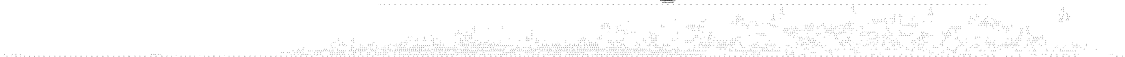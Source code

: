 # Network structure generated by ABC

digraph network {
size = "7.5,10";
center = true;
edge [dir = back];

{
  node [shape = plaintext];
  edge [style = invis];
  LevelTitle1 [label=""];
  LevelTitle2 [label=""];
  Level30 [label = ""];
  Level29 [label = ""];
  Level28 [label = ""];
  Level27 [label = ""];
  Level26 [label = ""];
  Level25 [label = ""];
  Level24 [label = ""];
  Level23 [label = ""];
  Level22 [label = ""];
  Level21 [label = ""];
  Level20 [label = ""];
  Level19 [label = ""];
  Level18 [label = ""];
  Level17 [label = ""];
  Level16 [label = ""];
  Level15 [label = ""];
  Level14 [label = ""];
  Level13 [label = ""];
  Level12 [label = ""];
  Level11 [label = ""];
  Level10 [label = ""];
  Level9 [label = ""];
  Level8 [label = ""];
  Level7 [label = ""];
  Level6 [label = ""];
  Level5 [label = ""];
  Level4 [label = ""];
  Level3 [label = ""];
  Level2 [label = ""];
  Level1 [label = ""];
  Level0 [label = ""];
  LevelTitle1 ->  LevelTitle2 ->  Level30 ->  Level29 ->  Level28 ->  Level27 ->  Level26 ->  Level25 ->  Level24 ->  Level23 ->  Level22 ->  Level21 ->  Level20 ->  Level19 ->  Level18 ->  Level17 ->  Level16 ->  Level15 ->  Level14 ->  Level13 ->  Level12 ->  Level11 ->  Level10 ->  Level9 ->  Level8 ->  Level7 ->  Level6 ->  Level5 ->  Level4 ->  Level3 ->  Level2 ->  Level1 ->  Level0;
}

{
  rank = same;
  LevelTitle1;
  title1 [shape=plaintext,
          fontsize=20,
          fontname = "Times-Roman",
          label="Network structure visualized by ABC\nBenchmark \"C7552.iscas\". Time was Thu Oct  8 20:27:36 2020. "
         ];
}

{
  rank = same;
  LevelTitle2;
  title2 [shape=plaintext,
          fontsize=18,
          fontname = "Times-Roman",
          label="The network contains 2124 logic nodes and 0 latches.\n"
         ];
}

{
  rank = same;
  Level30;
  Node208 [label = "2(313)", shape = invtriangle, color = coral, fillcolor = coral];
  Node209 [label = "3(312)", shape = invtriangle, color = coral, fillcolor = coral];
  Node210 [label = "450(288)", shape = invtriangle, color = coral, fillcolor = coral];
  Node211 [label = "448(284)", shape = invtriangle, color = coral, fillcolor = coral];
  Node212 [label = "444(282)", shape = invtriangle, color = coral, fillcolor = coral];
  Node213 [label = "442(280)", shape = invtriangle, color = coral, fillcolor = coral];
  Node214 [label = "440(277)", shape = invtriangle, color = coral, fillcolor = coral];
  Node215 [label = "438(274)", shape = invtriangle, color = coral, fillcolor = coral];
  Node216 [label = "496(271)", shape = invtriangle, color = coral, fillcolor = coral];
  Node217 [label = "494(267)", shape = invtriangle, color = coral, fillcolor = coral];
  Node218 [label = "492(265)", shape = invtriangle, color = coral, fillcolor = coral];
  Node219 [label = "490(263)", shape = invtriangle, color = coral, fillcolor = coral];
  Node220 [label = "488(260)", shape = invtriangle, color = coral, fillcolor = coral];
  Node221 [label = "486(258)", shape = invtriangle, color = coral, fillcolor = coral];
  Node222 [label = "484(256)", shape = invtriangle, color = coral, fillcolor = coral];
  Node223 [label = "482(253)", shape = invtriangle, color = coral, fillcolor = coral];
  Node224 [label = "480(250)", shape = invtriangle, color = coral, fillcolor = coral];
  Node225 [label = "560(248)", shape = invtriangle, color = coral, fillcolor = coral];
  Node226 [label = "542(246)", shape = invtriangle, color = coral, fillcolor = coral];
  Node227 [label = "558(244)", shape = invtriangle, color = coral, fillcolor = coral];
  Node228 [label = "556(242)", shape = invtriangle, color = coral, fillcolor = coral];
  Node229 [label = "554(240)", shape = invtriangle, color = coral, fillcolor = coral];
  Node230 [label = "552(238)", shape = invtriangle, color = coral, fillcolor = coral];
  Node231 [label = "550(236)", shape = invtriangle, color = coral, fillcolor = coral];
  Node232 [label = "548(234)", shape = invtriangle, color = coral, fillcolor = coral];
  Node233 [label = "546(232)", shape = invtriangle, color = coral, fillcolor = coral];
  Node234 [label = "544(230)", shape = invtriangle, color = coral, fillcolor = coral];
  Node235 [label = "540(227)", shape = invtriangle, color = coral, fillcolor = coral];
  Node236 [label = "538(224)", shape = invtriangle, color = coral, fillcolor = coral];
  Node237 [label = "536(222)", shape = invtriangle, color = coral, fillcolor = coral];
  Node238 [label = "534(220)", shape = invtriangle, color = coral, fillcolor = coral];
  Node239 [label = "532(218)", shape = invtriangle, color = coral, fillcolor = coral];
  Node240 [label = "530(216)", shape = invtriangle, color = coral, fillcolor = coral];
  Node241 [label = "528(214)", shape = invtriangle, color = coral, fillcolor = coral];
  Node242 [label = "526(212)", shape = invtriangle, color = coral, fillcolor = coral];
  Node243 [label = "524(210)", shape = invtriangle, color = coral, fillcolor = coral];
  Node244 [label = "279(304)", shape = invtriangle, color = coral, fillcolor = coral];
  Node245 [label = "436(286)", shape = invtriangle, color = coral, fillcolor = coral];
  Node246 [label = "478(269)", shape = invtriangle, color = coral, fillcolor = coral];
  Node247 [label = "522(226)", shape = invtriangle, color = coral, fillcolor = coral];
  Node248 [label = "402(395)", shape = invtriangle, color = coral, fillcolor = coral];
  Node249 [label = "404(390)", shape = invtriangle, color = coral, fillcolor = coral];
  Node250 [label = "406(388)", shape = invtriangle, color = coral, fillcolor = coral];
  Node251 [label = "408(385)", shape = invtriangle, color = coral, fillcolor = coral];
  Node252 [label = "410(387)", shape = invtriangle, color = coral, fillcolor = coral];
  Node253 [label = "432(428)", shape = invtriangle, color = coral, fillcolor = coral];
  Node254 [label = "446(393)", shape = invtriangle, color = coral, fillcolor = coral];
  Node255 [label = "284(384)", shape = invtriangle, color = coral, fillcolor = coral];
  Node256 [label = "286(419)", shape = invtriangle, color = coral, fillcolor = coral];
  Node257 [label = "289(383)", shape = invtriangle, color = coral, fillcolor = coral];
  Node258 [label = "292(392)", shape = invtriangle, color = coral, fillcolor = coral];
  Node259 [label = "341(420)", shape = invtriangle, color = coral, fillcolor = coral];
  Node260 [label = "281(547)", shape = invtriangle, color = coral, fillcolor = coral];
  Node261 [label = "453(596)", shape = invtriangle, color = coral, fillcolor = coral];
  Node262 [label = "278(536)", shape = invtriangle, color = coral, fillcolor = coral];
  Node263 [label = "373(2994)", shape = invtriangle, color = coral, fillcolor = coral];
  Node264 [label = "246(3110)", shape = invtriangle, color = coral, fillcolor = coral];
  Node265 [label = "258(3122)", shape = invtriangle, color = coral, fillcolor = coral];
  Node266 [label = "264(3121)", shape = invtriangle, color = coral, fillcolor = coral];
  Node267 [label = "270(3109)", shape = invtriangle, color = coral, fillcolor = coral];
  Node268 [label = "388(3093)", shape = invtriangle, color = coral, fillcolor = coral];
  Node269 [label = "391(3094)", shape = invtriangle, color = coral, fillcolor = coral];
  Node270 [label = "394(3095)", shape = invtriangle, color = coral, fillcolor = coral];
  Node271 [label = "397(3097)", shape = invtriangle, color = coral, fillcolor = coral];
  Node272 [label = "376(3206)", shape = invtriangle, color = coral, fillcolor = coral];
  Node273 [label = "379(3207)", shape = invtriangle, color = coral, fillcolor = coral];
  Node274 [label = "382(3148)", shape = invtriangle, color = coral, fillcolor = coral];
  Node275 [label = "385(3151)", shape = invtriangle, color = coral, fillcolor = coral];
  Node276 [label = "412(3369)", shape = invtriangle, color = coral, fillcolor = coral];
  Node277 [label = "414(3338)", shape = invtriangle, color = coral, fillcolor = coral];
  Node278 [label = "416(3368)", shape = invtriangle, color = coral, fillcolor = coral];
  Node279 [label = "249(3418)", shape = invtriangle, color = coral, fillcolor = coral];
  Node280 [label = "295(3352)", shape = invtriangle, color = coral, fillcolor = coral];
  Node281 [label = "324(3363)", shape = invtriangle, color = coral, fillcolor = coral];
  Node282 [label = "252(3450)", shape = invtriangle, color = coral, fillcolor = coral];
  Node283 [label = "276(3401)", shape = invtriangle, color = coral, fillcolor = coral];
  Node284 [label = "310(3393)", shape = invtriangle, color = coral, fillcolor = coral];
  Node285 [label = "313(3396)", shape = invtriangle, color = coral, fillcolor = coral];
  Node286 [label = "316(3397)", shape = invtriangle, color = coral, fillcolor = coral];
  Node287 [label = "319(3398)", shape = invtriangle, color = coral, fillcolor = coral];
  Node288 [label = "327(3408)", shape = invtriangle, color = coral, fillcolor = coral];
  Node289 [label = "330(3411)", shape = invtriangle, color = coral, fillcolor = coral];
  Node290 [label = "333(3416)", shape = invtriangle, color = coral, fillcolor = coral];
  Node291 [label = "336(3412)", shape = invtriangle, color = coral, fillcolor = coral];
  Node292 [label = "418(3449)", shape = invtriangle, color = coral, fillcolor = coral];
  Node293 [label = "273(3402)", shape = invtriangle, color = coral, fillcolor = coral];
  Node294 [label = "298(3387)", shape = invtriangle, color = coral, fillcolor = coral];
  Node295 [label = "301(3388)", shape = invtriangle, color = coral, fillcolor = coral];
  Node296 [label = "304(3390)", shape = invtriangle, color = coral, fillcolor = coral];
  Node297 [label = "307(3389)", shape = invtriangle, color = coral, fillcolor = coral];
  Node298 [label = "344(3382)", shape = invtriangle, color = coral, fillcolor = coral];
  Node299 [label = "422(3451)", shape = invtriangle, color = coral, fillcolor = coral];
  Node300 [label = "469(3452)", shape = invtriangle, color = coral, fillcolor = coral];
  Node301 [label = "419(3444)", shape = invtriangle, color = coral, fillcolor = coral];
  Node302 [label = "471(3445)", shape = invtriangle, color = coral, fillcolor = coral];
  Node303 [label = "359(3426)", shape = invtriangle, color = coral, fillcolor = coral];
  Node304 [label = "362(3429)", shape = invtriangle, color = coral, fillcolor = coral];
  Node305 [label = "365(3430)", shape = invtriangle, color = coral, fillcolor = coral];
  Node306 [label = "368(3431)", shape = invtriangle, color = coral, fillcolor = coral];
  Node307 [label = "347(3420)", shape = invtriangle, color = coral, fillcolor = coral];
  Node308 [label = "350(3421)", shape = invtriangle, color = coral, fillcolor = coral];
  Node309 [label = "353(3425)", shape = invtriangle, color = coral, fillcolor = coral];
  Node310 [label = "356(3424)", shape = invtriangle, color = coral, fillcolor = coral];
  Node311 [label = "321(3715)", shape = invtriangle, color = coral, fillcolor = coral];
  Node312 [label = "338(3716)", shape = invtriangle, color = coral, fillcolor = coral];
  Node313 [label = "370(3718)", shape = invtriangle, color = coral, fillcolor = coral];
  Node314 [label = "399(3717)", shape = invtriangle, color = coral, fillcolor = coral];
}

{
  rank = same;
  Level29;
  Node2162 [label = "2162\n", shape = ellipse];
}

{
  rank = same;
  Level28;
  Node2064 [label = "2064\n", shape = ellipse];
  Node2160 [label = "2160\n", shape = ellipse];
  Node2161 [label = "2161\n", shape = ellipse];
  Node2278 [label = "2278\n", shape = ellipse];
  Node2388 [label = "2388\n", shape = ellipse];
}

{
  rank = same;
  Level27;
  Node2062 [label = "2062\n", shape = ellipse];
  Node2063 [label = "2063\n", shape = ellipse];
  Node2123 [label = "2123\n", shape = ellipse];
  Node2276 [label = "2276\n", shape = ellipse];
  Node2277 [label = "2277\n", shape = ellipse];
  Node2386 [label = "2386\n", shape = ellipse];
  Node2387 [label = "2387\n", shape = ellipse];
}

{
  rank = same;
  Level26;
  Node2013 [label = "2013\n", shape = ellipse];
  Node2122 [label = "2122\n", shape = ellipse];
  Node2227 [label = "2227\n", shape = ellipse];
  Node2337 [label = "2337\n", shape = ellipse];
}

{
  rank = same;
  Level25;
  Node2012 [label = "2012\n", shape = ellipse];
  Node2061 [label = "2061\n", shape = ellipse];
  Node2089 [label = "2089\n", shape = ellipse];
  Node2121 [label = "2121\n", shape = ellipse];
  Node2226 [label = "2226\n", shape = ellipse];
  Node2336 [label = "2336\n", shape = ellipse];
}

{
  rank = same;
  Level24;
  Node1979 [label = "1979\n", shape = ellipse];
  Node2011 [label = "2011\n", shape = ellipse];
  Node2060 [label = "2060\n", shape = ellipse];
  Node2088 [label = "2088\n", shape = ellipse];
  Node2119 [label = "2119\n", shape = ellipse];
  Node2120 [label = "2120\n", shape = ellipse];
  Node2193 [label = "2193\n", shape = ellipse];
  Node2225 [label = "2225\n", shape = ellipse];
  Node2275 [label = "2275\n", shape = ellipse];
  Node2303 [label = "2303\n", shape = ellipse];
  Node2335 [label = "2335\n", shape = ellipse];
  Node2385 [label = "2385\n", shape = ellipse];
}

{
  rank = same;
  Level23;
  Node1976 [label = "1976\n", shape = ellipse];
  Node2009 [label = "2009\n", shape = ellipse];
  Node2010 [label = "2010\n", shape = ellipse];
  Node2059 [label = "2059\n", shape = ellipse];
  Node2086 [label = "2086\n", shape = ellipse];
  Node2087 [label = "2087\n", shape = ellipse];
  Node2118 [label = "2118\n", shape = ellipse];
  Node2186 [label = "2186\n", shape = ellipse];
  Node2223 [label = "2223\n", shape = ellipse];
  Node2224 [label = "2224\n", shape = ellipse];
  Node2274 [label = "2274\n", shape = ellipse];
  Node2302 [label = "2302\n", shape = ellipse];
  Node2333 [label = "2333\n", shape = ellipse];
  Node2334 [label = "2334\n", shape = ellipse];
  Node2384 [label = "2384\n", shape = ellipse];
}

{
  rank = same;
  Level22;
  Node1789 [label = "1789\n", shape = ellipse];
  Node1974 [label = "1974\n", shape = ellipse];
  Node1975 [label = "1975\n", shape = ellipse];
  Node2008 [label = "2008\n", shape = ellipse];
  Node2053 [label = "2053\n", shape = ellipse];
  Node2058 [label = "2058\n", shape = ellipse];
  Node2085 [label = "2085\n", shape = ellipse];
  Node2116 [label = "2116\n", shape = ellipse];
  Node2117 [label = "2117\n", shape = ellipse];
  Node2184 [label = "2184\n", shape = ellipse];
  Node2185 [label = "2185\n", shape = ellipse];
  Node2222 [label = "2222\n", shape = ellipse];
  Node2273 [label = "2273\n", shape = ellipse];
  Node2300 [label = "2300\n", shape = ellipse];
  Node2301 [label = "2301\n", shape = ellipse];
  Node2332 [label = "2332\n", shape = ellipse];
  Node2383 [label = "2383\n", shape = ellipse];
}

{
  rank = same;
  Level21;
  Node1756 [label = "1756\n", shape = ellipse];
  Node1787 [label = "1787\n", shape = ellipse];
  Node1788 [label = "1788\n", shape = ellipse];
  Node1795 [label = "1795\n", shape = ellipse];
  Node1973 [label = "1973\n", shape = ellipse];
  Node2006 [label = "2006\n", shape = ellipse];
  Node2007 [label = "2007\n", shape = ellipse];
  Node2033 [label = "2033\n", shape = ellipse];
  Node2052 [label = "2052\n", shape = ellipse];
  Node2056 [label = "2056\n", shape = ellipse];
  Node2057 [label = "2057\n", shape = ellipse];
  Node2083 [label = "2083\n", shape = ellipse];
  Node2084 [label = "2084\n", shape = ellipse];
  Node2115 [label = "2115\n", shape = ellipse];
  Node2183 [label = "2183\n", shape = ellipse];
  Node2220 [label = "2220\n", shape = ellipse];
  Node2221 [label = "2221\n", shape = ellipse];
  Node2267 [label = "2267\n", shape = ellipse];
  Node2272 [label = "2272\n", shape = ellipse];
  Node2299 [label = "2299\n", shape = ellipse];
  Node2330 [label = "2330\n", shape = ellipse];
  Node2331 [label = "2331\n", shape = ellipse];
  Node2377 [label = "2377\n", shape = ellipse];
  Node2382 [label = "2382\n", shape = ellipse];
}

{
  rank = same;
  Level20;
  Node1754 [label = "1754\n", shape = ellipse];
  Node1755 [label = "1755\n", shape = ellipse];
  Node1762 [label = "1762\n", shape = ellipse];
  Node1786 [label = "1786\n", shape = ellipse];
  Node1793 [label = "1793\n", shape = ellipse];
  Node1794 [label = "1794\n", shape = ellipse];
  Node1802 [label = "1802\n", shape = ellipse];
  Node1894 [label = "1894\n", shape = ellipse];
  Node1971 [label = "1971\n", shape = ellipse];
  Node1972 [label = "1972\n", shape = ellipse];
  Node2005 [label = "2005\n", shape = ellipse];
  Node2032 [label = "2032\n", shape = ellipse];
  Node2051 [label = "2051\n", shape = ellipse];
  Node2055 [label = "2055\n", shape = ellipse];
  Node2082 [label = "2082\n", shape = ellipse];
  Node2113 [label = "2113\n", shape = ellipse];
  Node2114 [label = "2114\n", shape = ellipse];
  Node2181 [label = "2181\n", shape = ellipse];
  Node2182 [label = "2182\n", shape = ellipse];
  Node2219 [label = "2219\n", shape = ellipse];
  Node2247 [label = "2247\n", shape = ellipse];
  Node2266 [label = "2266\n", shape = ellipse];
  Node2270 [label = "2270\n", shape = ellipse];
  Node2271 [label = "2271\n", shape = ellipse];
  Node2297 [label = "2297\n", shape = ellipse];
  Node2298 [label = "2298\n", shape = ellipse];
  Node2329 [label = "2329\n", shape = ellipse];
  Node2357 [label = "2357\n", shape = ellipse];
  Node2376 [label = "2376\n", shape = ellipse];
  Node2380 [label = "2380\n", shape = ellipse];
  Node2381 [label = "2381\n", shape = ellipse];
  Node2437 [label = "2437\n", shape = ellipse];
  Node2438 [label = "2438\n", shape = ellipse];
}

{
  rank = same;
  Level19;
  Node1708 [label = "1708\n", shape = ellipse];
  Node1740 [label = "1740\n", shape = ellipse];
  Node1753 [label = "1753\n", shape = ellipse];
  Node1760 [label = "1760\n", shape = ellipse];
  Node1761 [label = "1761\n", shape = ellipse];
  Node1769 [label = "1769\n", shape = ellipse];
  Node1782 [label = "1782\n", shape = ellipse];
  Node1792 [label = "1792\n", shape = ellipse];
  Node1800 [label = "1800\n", shape = ellipse];
  Node1801 [label = "1801\n", shape = ellipse];
  Node1806 [label = "1806\n", shape = ellipse];
  Node1817 [label = "1817\n", shape = ellipse];
  Node1875 [label = "1875\n", shape = ellipse];
  Node1878 [label = "1878\n", shape = ellipse];
  Node1892 [label = "1892\n", shape = ellipse];
  Node1893 [label = "1893\n", shape = ellipse];
  Node1900 [label = "1900\n", shape = ellipse];
  Node1970 [label = "1970\n", shape = ellipse];
  Node2003 [label = "2003\n", shape = ellipse];
  Node2004 [label = "2004\n", shape = ellipse];
  Node2031 [label = "2031\n", shape = ellipse];
  Node2049 [label = "2049\n", shape = ellipse];
  Node2050 [label = "2050\n", shape = ellipse];
  Node2080 [label = "2080\n", shape = ellipse];
  Node2081 [label = "2081\n", shape = ellipse];
  Node2112 [label = "2112\n", shape = ellipse];
  Node2159 [label = "2159\n", shape = ellipse];
  Node2180 [label = "2180\n", shape = ellipse];
  Node2217 [label = "2217\n", shape = ellipse];
  Node2218 [label = "2218\n", shape = ellipse];
  Node2246 [label = "2246\n", shape = ellipse];
  Node2265 [label = "2265\n", shape = ellipse];
  Node2269 [label = "2269\n", shape = ellipse];
  Node2296 [label = "2296\n", shape = ellipse];
  Node2327 [label = "2327\n", shape = ellipse];
  Node2328 [label = "2328\n", shape = ellipse];
  Node2356 [label = "2356\n", shape = ellipse];
  Node2375 [label = "2375\n", shape = ellipse];
  Node2379 [label = "2379\n", shape = ellipse];
}

{
  rank = same;
  Level18;
  Node1706 [label = "1706\n", shape = ellipse];
  Node1707 [label = "1707\n", shape = ellipse];
  Node1738 [label = "1738\n", shape = ellipse];
  Node1739 [label = "1739\n", shape = ellipse];
  Node1749 [label = "1749\n", shape = ellipse];
  Node1759 [label = "1759\n", shape = ellipse];
  Node1767 [label = "1767\n", shape = ellipse];
  Node1768 [label = "1768\n", shape = ellipse];
  Node1773 [label = "1773\n", shape = ellipse];
  Node1781 [label = "1781\n", shape = ellipse];
  Node1799 [label = "1799\n", shape = ellipse];
  Node1804 [label = "1804\n", shape = ellipse];
  Node1805 [label = "1805\n", shape = ellipse];
  Node1815 [label = "1815\n", shape = ellipse];
  Node1816 [label = "1816\n", shape = ellipse];
  Node1834 [label = "1834\n", shape = ellipse];
  Node1845 [label = "1845\n", shape = ellipse];
  Node1855 [label = "1855\n", shape = ellipse];
  Node1858 [label = "1858\n", shape = ellipse];
  Node1869 [label = "1869\n", shape = ellipse];
  Node1874 [label = "1874\n", shape = ellipse];
  Node1876 [label = "1876\n", shape = ellipse];
  Node1877 [label = "1877\n", shape = ellipse];
  Node1891 [label = "1891\n", shape = ellipse];
  Node1898 [label = "1898\n", shape = ellipse];
  Node1899 [label = "1899\n", shape = ellipse];
  Node1907 [label = "1907\n", shape = ellipse];
  Node1968 [label = "1968\n", shape = ellipse];
  Node1969 [label = "1969\n", shape = ellipse];
  Node2002 [label = "2002\n", shape = ellipse];
  Node2029 [label = "2029\n", shape = ellipse];
  Node2030 [label = "2030\n", shape = ellipse];
  Node2048 [label = "2048\n", shape = ellipse];
  Node2079 [label = "2079\n", shape = ellipse];
  Node2110 [label = "2110\n", shape = ellipse];
  Node2111 [label = "2111\n", shape = ellipse];
  Node2158 [label = "2158\n", shape = ellipse];
  Node2178 [label = "2178\n", shape = ellipse];
  Node2179 [label = "2179\n", shape = ellipse];
  Node2216 [label = "2216\n", shape = ellipse];
  Node2245 [label = "2245\n", shape = ellipse];
  Node2263 [label = "2263\n", shape = ellipse];
  Node2264 [label = "2264\n", shape = ellipse];
  Node2294 [label = "2294\n", shape = ellipse];
  Node2295 [label = "2295\n", shape = ellipse];
  Node2326 [label = "2326\n", shape = ellipse];
  Node2355 [label = "2355\n", shape = ellipse];
  Node2373 [label = "2373\n", shape = ellipse];
  Node2374 [label = "2374\n", shape = ellipse];
  Node2436 [label = "2436\n", shape = ellipse];
}

{
  rank = same;
  Level17;
  Node709 [label = "709\n", shape = ellipse];
  Node1151 [label = "1151\n", shape = ellipse];
  Node1200 [label = "1200\n", shape = ellipse];
  Node1705 [label = "1705\n", shape = ellipse];
  Node1719 [label = "1719\n", shape = ellipse];
  Node1731 [label = "1731\n", shape = ellipse];
  Node1737 [label = "1737\n", shape = ellipse];
  Node1748 [label = "1748\n", shape = ellipse];
  Node1766 [label = "1766\n", shape = ellipse];
  Node1771 [label = "1771\n", shape = ellipse];
  Node1772 [label = "1772\n", shape = ellipse];
  Node1780 [label = "1780\n", shape = ellipse];
  Node1797 [label = "1797\n", shape = ellipse];
  Node1803 [label = "1803\n", shape = ellipse];
  Node1812 [label = "1812\n", shape = ellipse];
  Node1814 [label = "1814\n", shape = ellipse];
  Node1828 [label = "1828\n", shape = ellipse];
  Node1833 [label = "1833\n", shape = ellipse];
  Node1839 [label = "1839\n", shape = ellipse];
  Node1844 [label = "1844\n", shape = ellipse];
  Node1849 [label = "1849\n", shape = ellipse];
  Node1854 [label = "1854\n", shape = ellipse];
  Node1856 [label = "1856\n", shape = ellipse];
  Node1857 [label = "1857\n", shape = ellipse];
  Node1887 [label = "1887\n", shape = ellipse];
  Node1897 [label = "1897\n", shape = ellipse];
  Node1905 [label = "1905\n", shape = ellipse];
  Node1906 [label = "1906\n", shape = ellipse];
  Node1911 [label = "1911\n", shape = ellipse];
  Node1928 [label = "1928\n", shape = ellipse];
  Node1939 [label = "1939\n", shape = ellipse];
  Node1949 [label = "1949\n", shape = ellipse];
  Node1952 [label = "1952\n", shape = ellipse];
  Node1967 [label = "1967\n", shape = ellipse];
  Node2000 [label = "2000\n", shape = ellipse];
  Node2001 [label = "2001\n", shape = ellipse];
  Node2028 [label = "2028\n", shape = ellipse];
  Node2046 [label = "2046\n", shape = ellipse];
  Node2047 [label = "2047\n", shape = ellipse];
  Node2077 [label = "2077\n", shape = ellipse];
  Node2078 [label = "2078\n", shape = ellipse];
  Node2109 [label = "2109\n", shape = ellipse];
  Node2157 [label = "2157\n", shape = ellipse];
  Node2177 [label = "2177\n", shape = ellipse];
  Node2214 [label = "2214\n", shape = ellipse];
  Node2215 [label = "2215\n", shape = ellipse];
  Node2243 [label = "2243\n", shape = ellipse];
  Node2244 [label = "2244\n", shape = ellipse];
  Node2262 [label = "2262\n", shape = ellipse];
  Node2293 [label = "2293\n", shape = ellipse];
  Node2324 [label = "2324\n", shape = ellipse];
  Node2325 [label = "2325\n", shape = ellipse];
  Node2353 [label = "2353\n", shape = ellipse];
  Node2354 [label = "2354\n", shape = ellipse];
  Node2372 [label = "2372\n", shape = ellipse];
}

{
  rank = same;
  Level16;
  Node708 [label = "708\n", shape = ellipse];
  Node1150 [label = "1150\n", shape = ellipse];
  Node1199 [label = "1199\n", shape = ellipse];
  Node1704 [label = "1704\n", shape = ellipse];
  Node1713 [label = "1713\n", shape = ellipse];
  Node1717 [label = "1717\n", shape = ellipse];
  Node1718 [label = "1718\n", shape = ellipse];
  Node1729 [label = "1729\n", shape = ellipse];
  Node1730 [label = "1730\n", shape = ellipse];
  Node1736 [label = "1736\n", shape = ellipse];
  Node1747 [label = "1747\n", shape = ellipse];
  Node1764 [label = "1764\n", shape = ellipse];
  Node1770 [label = "1770\n", shape = ellipse];
  Node1779 [label = "1779\n", shape = ellipse];
  Node1810 [label = "1810\n", shape = ellipse];
  Node1813 [label = "1813\n", shape = ellipse];
  Node1827 [label = "1827\n", shape = ellipse];
  Node1886 [label = "1886\n", shape = ellipse];
  Node1904 [label = "1904\n", shape = ellipse];
  Node1909 [label = "1909\n", shape = ellipse];
  Node1910 [label = "1910\n", shape = ellipse];
  Node1922 [label = "1922\n", shape = ellipse];
  Node1927 [label = "1927\n", shape = ellipse];
  Node1933 [label = "1933\n", shape = ellipse];
  Node1938 [label = "1938\n", shape = ellipse];
  Node1943 [label = "1943\n", shape = ellipse];
  Node1948 [label = "1948\n", shape = ellipse];
  Node1950 [label = "1950\n", shape = ellipse];
  Node1951 [label = "1951\n", shape = ellipse];
  Node1965 [label = "1965\n", shape = ellipse];
  Node1966 [label = "1966\n", shape = ellipse];
  Node1999 [label = "1999\n", shape = ellipse];
  Node2026 [label = "2026\n", shape = ellipse];
  Node2027 [label = "2027\n", shape = ellipse];
  Node2045 [label = "2045\n", shape = ellipse];
  Node2076 [label = "2076\n", shape = ellipse];
  Node2107 [label = "2107\n", shape = ellipse];
  Node2108 [label = "2108\n", shape = ellipse];
  Node2137 [label = "2137\n", shape = ellipse];
  Node2151 [label = "2151\n", shape = ellipse];
  Node2154 [label = "2154\n", shape = ellipse];
  Node2156 [label = "2156\n", shape = ellipse];
  Node2175 [label = "2175\n", shape = ellipse];
  Node2176 [label = "2176\n", shape = ellipse];
  Node2213 [label = "2213\n", shape = ellipse];
  Node2242 [label = "2242\n", shape = ellipse];
  Node2260 [label = "2260\n", shape = ellipse];
  Node2261 [label = "2261\n", shape = ellipse];
  Node2291 [label = "2291\n", shape = ellipse];
  Node2292 [label = "2292\n", shape = ellipse];
  Node2323 [label = "2323\n", shape = ellipse];
  Node2352 [label = "2352\n", shape = ellipse];
  Node2370 [label = "2370\n", shape = ellipse];
  Node2371 [label = "2371\n", shape = ellipse];
}

{
  rank = same;
  Level15;
  Node707 [label = "707\n", shape = ellipse];
  Node1149 [label = "1149\n", shape = ellipse];
  Node1198 [label = "1198\n", shape = ellipse];
  Node1703 [label = "1703\n", shape = ellipse];
  Node1711 [label = "1711\n", shape = ellipse];
  Node1712 [label = "1712\n", shape = ellipse];
  Node1716 [label = "1716\n", shape = ellipse];
  Node1728 [label = "1728\n", shape = ellipse];
  Node1735 [label = "1735\n", shape = ellipse];
  Node1746 [label = "1746\n", shape = ellipse];
  Node1809 [label = "1809\n", shape = ellipse];
  Node1826 [label = "1826\n", shape = ellipse];
  Node1865 [label = "1865\n", shape = ellipse];
  Node1885 [label = "1885\n", shape = ellipse];
  Node1902 [label = "1902\n", shape = ellipse];
  Node1908 [label = "1908\n", shape = ellipse];
  Node1921 [label = "1921\n", shape = ellipse];
  Node1964 [label = "1964\n", shape = ellipse];
  Node1997 [label = "1997\n", shape = ellipse];
  Node1998 [label = "1998\n", shape = ellipse];
  Node2025 [label = "2025\n", shape = ellipse];
  Node2043 [label = "2043\n", shape = ellipse];
  Node2044 [label = "2044\n", shape = ellipse];
  Node2074 [label = "2074\n", shape = ellipse];
  Node2075 [label = "2075\n", shape = ellipse];
  Node2106 [label = "2106\n", shape = ellipse];
  Node2150 [label = "2150\n", shape = ellipse];
  Node2155 [label = "2155\n", shape = ellipse];
  Node2174 [label = "2174\n", shape = ellipse];
  Node2211 [label = "2211\n", shape = ellipse];
  Node2212 [label = "2212\n", shape = ellipse];
  Node2240 [label = "2240\n", shape = ellipse];
  Node2241 [label = "2241\n", shape = ellipse];
  Node2259 [label = "2259\n", shape = ellipse];
  Node2290 [label = "2290\n", shape = ellipse];
  Node2321 [label = "2321\n", shape = ellipse];
  Node2322 [label = "2322\n", shape = ellipse];
  Node2350 [label = "2350\n", shape = ellipse];
  Node2351 [label = "2351\n", shape = ellipse];
  Node2369 [label = "2369\n", shape = ellipse];
}

{
  rank = same;
  Level14;
  Node696 [label = "696\n", shape = ellipse];
  Node705 [label = "705\n", shape = ellipse];
  Node706 [label = "706\n", shape = ellipse];
  Node1135 [label = "1135\n", shape = ellipse];
  Node1147 [label = "1147\n", shape = ellipse];
  Node1148 [label = "1148\n", shape = ellipse];
  Node1187 [label = "1187\n", shape = ellipse];
  Node1196 [label = "1196\n", shape = ellipse];
  Node1197 [label = "1197\n", shape = ellipse];
  Node1414 [label = "1414\n", shape = ellipse];
  Node1699 [label = "1699\n", shape = ellipse];
  Node1702 [label = "1702\n", shape = ellipse];
  Node1710 [label = "1710\n", shape = ellipse];
  Node1715 [label = "1715\n", shape = ellipse];
  Node1727 [label = "1727\n", shape = ellipse];
  Node1734 [label = "1734\n", shape = ellipse];
  Node1863 [label = "1863\n", shape = ellipse];
  Node1864 [label = "1864\n", shape = ellipse];
  Node1884 [label = "1884\n", shape = ellipse];
  Node1920 [label = "1920\n", shape = ellipse];
  Node1962 [label = "1962\n", shape = ellipse];
  Node1963 [label = "1963\n", shape = ellipse];
  Node1978 [label = "1978\n", shape = ellipse];
  Node1996 [label = "1996\n", shape = ellipse];
  Node2023 [label = "2023\n", shape = ellipse];
  Node2024 [label = "2024\n", shape = ellipse];
  Node2042 [label = "2042\n", shape = ellipse];
  Node2073 [label = "2073\n", shape = ellipse];
  Node2104 [label = "2104\n", shape = ellipse];
  Node2105 [label = "2105\n", shape = ellipse];
  Node2136 [label = "2136\n", shape = ellipse];
  Node2149 [label = "2149\n", shape = ellipse];
  Node2153 [label = "2153\n", shape = ellipse];
  Node2172 [label = "2172\n", shape = ellipse];
  Node2173 [label = "2173\n", shape = ellipse];
  Node2210 [label = "2210\n", shape = ellipse];
  Node2239 [label = "2239\n", shape = ellipse];
  Node2257 [label = "2257\n", shape = ellipse];
  Node2258 [label = "2258\n", shape = ellipse];
  Node2288 [label = "2288\n", shape = ellipse];
  Node2289 [label = "2289\n", shape = ellipse];
  Node2320 [label = "2320\n", shape = ellipse];
  Node2349 [label = "2349\n", shape = ellipse];
  Node2367 [label = "2367\n", shape = ellipse];
  Node2368 [label = "2368\n", shape = ellipse];
}

{
  rank = same;
  Level13;
  Node502 [label = "502\n", shape = ellipse];
  Node600 [label = "600\n", shape = ellipse];
  Node695 [label = "695\n", shape = ellipse];
  Node704 [label = "704\n", shape = ellipse];
  Node902 [label = "902\n", shape = ellipse];
  Node1018 [label = "1018\n", shape = ellipse];
  Node1134 [label = "1134\n", shape = ellipse];
  Node1146 [label = "1146\n", shape = ellipse];
  Node1162 [label = "1162\n", shape = ellipse];
  Node1174 [label = "1174\n", shape = ellipse];
  Node1186 [label = "1186\n", shape = ellipse];
  Node1195 [label = "1195\n", shape = ellipse];
  Node1250 [label = "1250\n", shape = ellipse];
  Node1261 [label = "1261\n", shape = ellipse];
  Node1271 [label = "1271\n", shape = ellipse];
  Node1274 [label = "1274\n", shape = ellipse];
  Node1413 [label = "1413\n", shape = ellipse];
  Node1559 [label = "1559\n", shape = ellipse];
  Node1698 [label = "1698\n", shape = ellipse];
  Node1701 [label = "1701\n", shape = ellipse];
  Node1709 [label = "1709\n", shape = ellipse];
  Node1714 [label = "1714\n", shape = ellipse];
  Node1726 [label = "1726\n", shape = ellipse];
  Node1733 [label = "1733\n", shape = ellipse];
  Node1862 [label = "1862\n", shape = ellipse];
  Node1961 [label = "1961\n", shape = ellipse];
  Node1977 [label = "1977\n", shape = ellipse];
  Node1994 [label = "1994\n", shape = ellipse];
  Node1995 [label = "1995\n", shape = ellipse];
  Node2022 [label = "2022\n", shape = ellipse];
  Node2040 [label = "2040\n", shape = ellipse];
  Node2041 [label = "2041\n", shape = ellipse];
  Node2071 [label = "2071\n", shape = ellipse];
  Node2072 [label = "2072\n", shape = ellipse];
  Node2103 [label = "2103\n", shape = ellipse];
  Node2135 [label = "2135\n", shape = ellipse];
  Node2147 [label = "2147\n", shape = ellipse];
  Node2148 [label = "2148\n", shape = ellipse];
  Node2171 [label = "2171\n", shape = ellipse];
  Node2192 [label = "2192\n", shape = ellipse];
  Node2208 [label = "2208\n", shape = ellipse];
  Node2209 [label = "2209\n", shape = ellipse];
  Node2237 [label = "2237\n", shape = ellipse];
  Node2238 [label = "2238\n", shape = ellipse];
  Node2256 [label = "2256\n", shape = ellipse];
  Node2287 [label = "2287\n", shape = ellipse];
  Node2318 [label = "2318\n", shape = ellipse];
  Node2319 [label = "2319\n", shape = ellipse];
  Node2347 [label = "2347\n", shape = ellipse];
  Node2348 [label = "2348\n", shape = ellipse];
  Node2366 [label = "2366\n", shape = ellipse];
}

{
  rank = same;
  Level12;
  Node405 [label = "405\n", shape = ellipse];
  Node493 [label = "493\n", shape = ellipse];
  Node599 [label = "599\n", shape = ellipse];
  Node694 [label = "694\n", shape = ellipse];
  Node703 [label = "703\n", shape = ellipse];
  Node782 [label = "782\n", shape = ellipse];
  Node893 [label = "893\n", shape = ellipse];
  Node1017 [label = "1017\n", shape = ellipse];
  Node1133 [label = "1133\n", shape = ellipse];
  Node1145 [label = "1145\n", shape = ellipse];
  Node1156 [label = "1156\n", shape = ellipse];
  Node1173 [label = "1173\n", shape = ellipse];
  Node1185 [label = "1185\n", shape = ellipse];
  Node1194 [label = "1194\n", shape = ellipse];
  Node1216 [label = "1216\n", shape = ellipse];
  Node1244 [label = "1244\n", shape = ellipse];
  Node1249 [label = "1249\n", shape = ellipse];
  Node1255 [label = "1255\n", shape = ellipse];
  Node1260 [label = "1260\n", shape = ellipse];
  Node1265 [label = "1265\n", shape = ellipse];
  Node1270 [label = "1270\n", shape = ellipse];
  Node1272 [label = "1272\n", shape = ellipse];
  Node1273 [label = "1273\n", shape = ellipse];
  Node1412 [label = "1412\n", shape = ellipse];
  Node1558 [label = "1558\n", shape = ellipse];
  Node1697 [label = "1697\n", shape = ellipse];
  Node1724 [label = "1724\n", shape = ellipse];
  Node1725 [label = "1725\n", shape = ellipse];
  Node1859 [label = "1859\n", shape = ellipse];
  Node1861 [label = "1861\n", shape = ellipse];
  Node1959 [label = "1959\n", shape = ellipse];
  Node1960 [label = "1960\n", shape = ellipse];
  Node1993 [label = "1993\n", shape = ellipse];
  Node2020 [label = "2020\n", shape = ellipse];
  Node2021 [label = "2021\n", shape = ellipse];
  Node2039 [label = "2039\n", shape = ellipse];
  Node2070 [label = "2070\n", shape = ellipse];
  Node2101 [label = "2101\n", shape = ellipse];
  Node2102 [label = "2102\n", shape = ellipse];
  Node2133 [label = "2133\n", shape = ellipse];
  Node2134 [label = "2134\n", shape = ellipse];
  Node2146 [label = "2146\n", shape = ellipse];
  Node2169 [label = "2169\n", shape = ellipse];
  Node2170 [label = "2170\n", shape = ellipse];
  Node2190 [label = "2190\n", shape = ellipse];
  Node2191 [label = "2191\n", shape = ellipse];
  Node2207 [label = "2207\n", shape = ellipse];
  Node2236 [label = "2236\n", shape = ellipse];
  Node2254 [label = "2254\n", shape = ellipse];
  Node2255 [label = "2255\n", shape = ellipse];
  Node2285 [label = "2285\n", shape = ellipse];
  Node2286 [label = "2286\n", shape = ellipse];
  Node2317 [label = "2317\n", shape = ellipse];
  Node2346 [label = "2346\n", shape = ellipse];
  Node2364 [label = "2364\n", shape = ellipse];
  Node2365 [label = "2365\n", shape = ellipse];
}

{
  rank = same;
  Level11;
  Node404 [label = "404\n", shape = ellipse];
  Node492 [label = "492\n", shape = ellipse];
  Node590 [label = "590\n", shape = ellipse];
  Node685 [label = "685\n", shape = ellipse];
  Node702 [label = "702\n", shape = ellipse];
  Node781 [label = "781\n", shape = ellipse];
  Node892 [label = "892\n", shape = ellipse];
  Node1008 [label = "1008\n", shape = ellipse];
  Node1124 [label = "1124\n", shape = ellipse];
  Node1144 [label = "1144\n", shape = ellipse];
  Node1155 [label = "1155\n", shape = ellipse];
  Node1167 [label = "1167\n", shape = ellipse];
  Node1179 [label = "1179\n", shape = ellipse];
  Node1193 [label = "1193\n", shape = ellipse];
  Node1214 [label = "1214\n", shape = ellipse];
  Node1215 [label = "1215\n", shape = ellipse];
  Node1222 [label = "1222\n", shape = ellipse];
  Node1243 [label = "1243\n", shape = ellipse];
  Node1306 [label = "1306\n", shape = ellipse];
  Node1557 [label = "1557\n", shape = ellipse];
  Node1594 [label = "1594\n", shape = ellipse];
  Node1723 [label = "1723\n", shape = ellipse];
  Node1832 [label = "1832\n", shape = ellipse];
  Node1958 [label = "1958\n", shape = ellipse];
  Node1991 [label = "1991\n", shape = ellipse];
  Node1992 [label = "1992\n", shape = ellipse];
  Node2019 [label = "2019\n", shape = ellipse];
  Node2037 [label = "2037\n", shape = ellipse];
  Node2038 [label = "2038\n", shape = ellipse];
  Node2054 [label = "2054\n", shape = ellipse];
  Node2068 [label = "2068\n", shape = ellipse];
  Node2069 [label = "2069\n", shape = ellipse];
  Node2100 [label = "2100\n", shape = ellipse];
  Node2132 [label = "2132\n", shape = ellipse];
  Node2144 [label = "2144\n", shape = ellipse];
  Node2145 [label = "2145\n", shape = ellipse];
  Node2152 [label = "2152\n", shape = ellipse];
  Node2168 [label = "2168\n", shape = ellipse];
  Node2189 [label = "2189\n", shape = ellipse];
  Node2205 [label = "2205\n", shape = ellipse];
  Node2206 [label = "2206\n", shape = ellipse];
  Node2234 [label = "2234\n", shape = ellipse];
  Node2235 [label = "2235\n", shape = ellipse];
  Node2253 [label = "2253\n", shape = ellipse];
  Node2284 [label = "2284\n", shape = ellipse];
  Node2315 [label = "2315\n", shape = ellipse];
  Node2316 [label = "2316\n", shape = ellipse];
  Node2344 [label = "2344\n", shape = ellipse];
  Node2345 [label = "2345\n", shape = ellipse];
  Node2363 [label = "2363\n", shape = ellipse];
}

{
  rank = same;
  Level10;
  Node399 [label = "399\n", shape = ellipse];
  Node485 [label = "485\n", shape = ellipse];
  Node501 [label = "501\n", shape = ellipse];
  Node589 [label = "589\n", shape = ellipse];
  Node684 [label = "684\n", shape = ellipse];
  Node701 [label = "701\n", shape = ellipse];
  Node780 [label = "780\n", shape = ellipse];
  Node891 [label = "891\n", shape = ellipse];
  Node901 [label = "901\n", shape = ellipse];
  Node1007 [label = "1007\n", shape = ellipse];
  Node1123 [label = "1123\n", shape = ellipse];
  Node1143 [label = "1143\n", shape = ellipse];
  Node1161 [label = "1161\n", shape = ellipse];
  Node1166 [label = "1166\n", shape = ellipse];
  Node1178 [label = "1178\n", shape = ellipse];
  Node1192 [label = "1192\n", shape = ellipse];
  Node1213 [label = "1213\n", shape = ellipse];
  Node1220 [label = "1220\n", shape = ellipse];
  Node1221 [label = "1221\n", shape = ellipse];
  Node1229 [label = "1229\n", shape = ellipse];
  Node1242 [label = "1242\n", shape = ellipse];
  Node1248 [label = "1248\n", shape = ellipse];
  Node1304 [label = "1304\n", shape = ellipse];
  Node1305 [label = "1305\n", shape = ellipse];
  Node1341 [label = "1341\n", shape = ellipse];
  Node1376 [label = "1376\n", shape = ellipse];
  Node1411 [label = "1411\n", shape = ellipse];
  Node1449 [label = "1449\n", shape = ellipse];
  Node1484 [label = "1484\n", shape = ellipse];
  Node1519 [label = "1519\n", shape = ellipse];
  Node1556 [label = "1556\n", shape = ellipse];
  Node1592 [label = "1592\n", shape = ellipse];
  Node1593 [label = "1593\n", shape = ellipse];
  Node1628 [label = "1628\n", shape = ellipse];
  Node1662 [label = "1662\n", shape = ellipse];
  Node1696 [label = "1696\n", shape = ellipse];
  Node1722 [label = "1722\n", shape = ellipse];
  Node1825 [label = "1825\n", shape = ellipse];
  Node1830 [label = "1830\n", shape = ellipse];
  Node1831 [label = "1831\n", shape = ellipse];
  Node1843 [label = "1843\n", shape = ellipse];
  Node1926 [label = "1926\n", shape = ellipse];
  Node1956 [label = "1956\n", shape = ellipse];
  Node1957 [label = "1957\n", shape = ellipse];
  Node1990 [label = "1990\n", shape = ellipse];
  Node2017 [label = "2017\n", shape = ellipse];
  Node2018 [label = "2018\n", shape = ellipse];
  Node2036 [label = "2036\n", shape = ellipse];
  Node2067 [label = "2067\n", shape = ellipse];
  Node2093 [label = "2093\n", shape = ellipse];
  Node2098 [label = "2098\n", shape = ellipse];
  Node2099 [label = "2099\n", shape = ellipse];
  Node2130 [label = "2130\n", shape = ellipse];
  Node2131 [label = "2131\n", shape = ellipse];
  Node2143 [label = "2143\n", shape = ellipse];
  Node2166 [label = "2166\n", shape = ellipse];
  Node2167 [label = "2167\n", shape = ellipse];
  Node2188 [label = "2188\n", shape = ellipse];
  Node2204 [label = "2204\n", shape = ellipse];
  Node2233 [label = "2233\n", shape = ellipse];
  Node2251 [label = "2251\n", shape = ellipse];
  Node2252 [label = "2252\n", shape = ellipse];
  Node2268 [label = "2268\n", shape = ellipse];
  Node2282 [label = "2282\n", shape = ellipse];
  Node2283 [label = "2283\n", shape = ellipse];
  Node2314 [label = "2314\n", shape = ellipse];
  Node2343 [label = "2343\n", shape = ellipse];
  Node2361 [label = "2361\n", shape = ellipse];
  Node2362 [label = "2362\n", shape = ellipse];
  Node2378 [label = "2378\n", shape = ellipse];
}

{
  rank = same;
  Level9;
  Node395 [label = "395\n", shape = ellipse];
  Node398 [label = "398\n", shape = ellipse];
  Node439 [label = "439\n", shape = ellipse];
  Node484 [label = "484\n", shape = ellipse];
  Node500 [label = "500\n", shape = ellipse];
  Node582 [label = "582\n", shape = ellipse];
  Node598 [label = "598\n", shape = ellipse];
  Node677 [label = "677\n", shape = ellipse];
  Node693 [label = "693\n", shape = ellipse];
  Node700 [label = "700\n", shape = ellipse];
  Node776 [label = "776\n", shape = ellipse];
  Node779 [label = "779\n", shape = ellipse];
  Node828 [label = "828\n", shape = ellipse];
  Node890 [label = "890\n", shape = ellipse];
  Node900 [label = "900\n", shape = ellipse];
  Node1006 [label = "1006\n", shape = ellipse];
  Node1016 [label = "1016\n", shape = ellipse];
  Node1122 [label = "1122\n", shape = ellipse];
  Node1132 [label = "1132\n", shape = ellipse];
  Node1142 [label = "1142\n", shape = ellipse];
  Node1160 [label = "1160\n", shape = ellipse];
  Node1172 [label = "1172\n", shape = ellipse];
  Node1184 [label = "1184\n", shape = ellipse];
  Node1191 [label = "1191\n", shape = ellipse];
  Node1209 [label = "1209\n", shape = ellipse];
  Node1219 [label = "1219\n", shape = ellipse];
  Node1227 [label = "1227\n", shape = ellipse];
  Node1228 [label = "1228\n", shape = ellipse];
  Node1233 [label = "1233\n", shape = ellipse];
  Node1241 [label = "1241\n", shape = ellipse];
  Node1246 [label = "1246\n", shape = ellipse];
  Node1247 [label = "1247\n", shape = ellipse];
  Node1259 [label = "1259\n", shape = ellipse];
  Node1303 [label = "1303\n", shape = ellipse];
  Node1339 [label = "1339\n", shape = ellipse];
  Node1340 [label = "1340\n", shape = ellipse];
  Node1374 [label = "1374\n", shape = ellipse];
  Node1375 [label = "1375\n", shape = ellipse];
  Node1409 [label = "1409\n", shape = ellipse];
  Node1410 [label = "1410\n", shape = ellipse];
  Node1447 [label = "1447\n", shape = ellipse];
  Node1448 [label = "1448\n", shape = ellipse];
  Node1482 [label = "1482\n", shape = ellipse];
  Node1483 [label = "1483\n", shape = ellipse];
  Node1517 [label = "1517\n", shape = ellipse];
  Node1518 [label = "1518\n", shape = ellipse];
  Node1554 [label = "1554\n", shape = ellipse];
  Node1555 [label = "1555\n", shape = ellipse];
  Node1591 [label = "1591\n", shape = ellipse];
  Node1626 [label = "1626\n", shape = ellipse];
  Node1627 [label = "1627\n", shape = ellipse];
  Node1660 [label = "1660\n", shape = ellipse];
  Node1661 [label = "1661\n", shape = ellipse];
  Node1694 [label = "1694\n", shape = ellipse];
  Node1695 [label = "1695\n", shape = ellipse];
  Node1720 [label = "1720\n", shape = ellipse];
  Node1721 [label = "1721\n", shape = ellipse];
  Node1785 [label = "1785\n", shape = ellipse];
  Node1823 [label = "1823\n", shape = ellipse];
  Node1824 [label = "1824\n", shape = ellipse];
  Node1829 [label = "1829\n", shape = ellipse];
  Node1838 [label = "1838\n", shape = ellipse];
  Node1841 [label = "1841\n", shape = ellipse];
  Node1842 [label = "1842\n", shape = ellipse];
  Node1860 [label = "1860\n", shape = ellipse];
  Node1919 [label = "1919\n", shape = ellipse];
  Node1924 [label = "1924\n", shape = ellipse];
  Node1925 [label = "1925\n", shape = ellipse];
  Node1937 [label = "1937\n", shape = ellipse];
  Node1955 [label = "1955\n", shape = ellipse];
  Node1983 [label = "1983\n", shape = ellipse];
  Node1988 [label = "1988\n", shape = ellipse];
  Node1989 [label = "1989\n", shape = ellipse];
  Node2016 [label = "2016\n", shape = ellipse];
  Node2034 [label = "2034\n", shape = ellipse];
  Node2035 [label = "2035\n", shape = ellipse];
  Node2065 [label = "2065\n", shape = ellipse];
  Node2066 [label = "2066\n", shape = ellipse];
  Node2096 [label = "2096\n", shape = ellipse];
  Node2129 [label = "2129\n", shape = ellipse];
  Node2141 [label = "2141\n", shape = ellipse];
  Node2142 [label = "2142\n", shape = ellipse];
  Node2165 [label = "2165\n", shape = ellipse];
  Node2187 [label = "2187\n", shape = ellipse];
  Node2197 [label = "2197\n", shape = ellipse];
  Node2202 [label = "2202\n", shape = ellipse];
  Node2203 [label = "2203\n", shape = ellipse];
  Node2231 [label = "2231\n", shape = ellipse];
  Node2232 [label = "2232\n", shape = ellipse];
  Node2250 [label = "2250\n", shape = ellipse];
  Node2281 [label = "2281\n", shape = ellipse];
  Node2307 [label = "2307\n", shape = ellipse];
  Node2312 [label = "2312\n", shape = ellipse];
  Node2313 [label = "2313\n", shape = ellipse];
  Node2341 [label = "2341\n", shape = ellipse];
  Node2342 [label = "2342\n", shape = ellipse];
  Node2360 [label = "2360\n", shape = ellipse];
}

{
  rank = same;
  Level8;
  Node384 [label = "384\n", shape = ellipse];
  Node394 [label = "394\n", shape = ellipse];
  Node397 [label = "397\n", shape = ellipse];
  Node436 [label = "436\n", shape = ellipse];
  Node438 [label = "438\n", shape = ellipse];
  Node470 [label = "470\n", shape = ellipse];
  Node481 [label = "481\n", shape = ellipse];
  Node483 [label = "483\n", shape = ellipse];
  Node491 [label = "491\n", shape = ellipse];
  Node499 [label = "499\n", shape = ellipse];
  Node536 [label = "536\n", shape = ellipse];
  Node578 [label = "578\n", shape = ellipse];
  Node581 [label = "581\n", shape = ellipse];
  Node597 [label = "597\n", shape = ellipse];
  Node634 [label = "634\n", shape = ellipse];
  Node673 [label = "673\n", shape = ellipse];
  Node676 [label = "676\n", shape = ellipse];
  Node692 [label = "692\n", shape = ellipse];
  Node699 [label = "699\n", shape = ellipse];
  Node765 [label = "765\n", shape = ellipse];
  Node775 [label = "775\n", shape = ellipse];
  Node778 [label = "778\n", shape = ellipse];
  Node825 [label = "825\n", shape = ellipse];
  Node827 [label = "827\n", shape = ellipse];
  Node834 [label = "834\n", shape = ellipse];
  Node874 [label = "874\n", shape = ellipse];
  Node887 [label = "887\n", shape = ellipse];
  Node889 [label = "889\n", shape = ellipse];
  Node899 [label = "899\n", shape = ellipse];
  Node944 [label = "944\n", shape = ellipse];
  Node1002 [label = "1002\n", shape = ellipse];
  Node1005 [label = "1005\n", shape = ellipse];
  Node1015 [label = "1015\n", shape = ellipse];
  Node1060 [label = "1060\n", shape = ellipse];
  Node1118 [label = "1118\n", shape = ellipse];
  Node1121 [label = "1121\n", shape = ellipse];
  Node1131 [label = "1131\n", shape = ellipse];
  Node1141 [label = "1141\n", shape = ellipse];
  Node1154 [label = "1154\n", shape = ellipse];
  Node1159 [label = "1159\n", shape = ellipse];
  Node1171 [label = "1171\n", shape = ellipse];
  Node1183 [label = "1183\n", shape = ellipse];
  Node1190 [label = "1190\n", shape = ellipse];
  Node1208 [label = "1208\n", shape = ellipse];
  Node1212 [label = "1212\n", shape = ellipse];
  Node1226 [label = "1226\n", shape = ellipse];
  Node1231 [label = "1231\n", shape = ellipse];
  Node1232 [label = "1232\n", shape = ellipse];
  Node1239 [label = "1239\n", shape = ellipse];
  Node1240 [label = "1240\n", shape = ellipse];
  Node1245 [label = "1245\n", shape = ellipse];
  Node1254 [label = "1254\n", shape = ellipse];
  Node1257 [label = "1257\n", shape = ellipse];
  Node1258 [label = "1258\n", shape = ellipse];
  Node1297 [label = "1297\n", shape = ellipse];
  Node1302 [label = "1302\n", shape = ellipse];
  Node1338 [label = "1338\n", shape = ellipse];
  Node1373 [label = "1373\n", shape = ellipse];
  Node1408 [label = "1408\n", shape = ellipse];
  Node1446 [label = "1446\n", shape = ellipse];
  Node1481 [label = "1481\n", shape = ellipse];
  Node1516 [label = "1516\n", shape = ellipse];
  Node1553 [label = "1553\n", shape = ellipse];
  Node1585 [label = "1585\n", shape = ellipse];
  Node1590 [label = "1590\n", shape = ellipse];
  Node1625 [label = "1625\n", shape = ellipse];
  Node1659 [label = "1659\n", shape = ellipse];
  Node1693 [label = "1693\n", shape = ellipse];
  Node1752 [label = "1752\n", shape = ellipse];
  Node1778 [label = "1778\n", shape = ellipse];
  Node1784 [label = "1784\n", shape = ellipse];
  Node1791 [label = "1791\n", shape = ellipse];
  Node1822 [label = "1822\n", shape = ellipse];
  Node1836 [label = "1836\n", shape = ellipse];
  Node1837 [label = "1837\n", shape = ellipse];
  Node1840 [label = "1840\n", shape = ellipse];
  Node1890 [label = "1890\n", shape = ellipse];
  Node1917 [label = "1917\n", shape = ellipse];
  Node1918 [label = "1918\n", shape = ellipse];
  Node1923 [label = "1923\n", shape = ellipse];
  Node1932 [label = "1932\n", shape = ellipse];
  Node1935 [label = "1935\n", shape = ellipse];
  Node1936 [label = "1936\n", shape = ellipse];
  Node1953 [label = "1953\n", shape = ellipse];
  Node1954 [label = "1954\n", shape = ellipse];
  Node1986 [label = "1986\n", shape = ellipse];
  Node2014 [label = "2014\n", shape = ellipse];
  Node2015 [label = "2015\n", shape = ellipse];
  Node2092 [label = "2092\n", shape = ellipse];
  Node2094 [label = "2094\n", shape = ellipse];
  Node2127 [label = "2127\n", shape = ellipse];
  Node2128 [label = "2128\n", shape = ellipse];
  Node2140 [label = "2140\n", shape = ellipse];
  Node2163 [label = "2163\n", shape = ellipse];
  Node2164 [label = "2164\n", shape = ellipse];
  Node2200 [label = "2200\n", shape = ellipse];
  Node2230 [label = "2230\n", shape = ellipse];
  Node2248 [label = "2248\n", shape = ellipse];
  Node2249 [label = "2249\n", shape = ellipse];
  Node2279 [label = "2279\n", shape = ellipse];
  Node2280 [label = "2280\n", shape = ellipse];
  Node2306 [label = "2306\n", shape = ellipse];
  Node2310 [label = "2310\n", shape = ellipse];
  Node2340 [label = "2340\n", shape = ellipse];
  Node2358 [label = "2358\n", shape = ellipse];
  Node2359 [label = "2359\n", shape = ellipse];
}

{
  rank = same;
  Level7;
  Node343 [label = "343\n", shape = ellipse];
  Node374 [label = "374\n", shape = ellipse];
  Node383 [label = "383\n", shape = ellipse];
  Node393 [label = "393\n", shape = ellipse];
  Node396 [label = "396\n", shape = ellipse];
  Node426 [label = "426\n", shape = ellipse];
  Node435 [label = "435\n", shape = ellipse];
  Node437 [label = "437\n", shape = ellipse];
  Node460 [label = "460\n", shape = ellipse];
  Node469 [label = "469\n", shape = ellipse];
  Node480 [label = "480\n", shape = ellipse];
  Node482 [label = "482\n", shape = ellipse];
  Node490 [label = "490\n", shape = ellipse];
  Node498 [label = "498\n", shape = ellipse];
  Node533 [label = "533\n", shape = ellipse];
  Node535 [label = "535\n", shape = ellipse];
  Node567 [label = "567\n", shape = ellipse];
  Node577 [label = "577\n", shape = ellipse];
  Node580 [label = "580\n", shape = ellipse];
  Node588 [label = "588\n", shape = ellipse];
  Node596 [label = "596\n", shape = ellipse];
  Node631 [label = "631\n", shape = ellipse];
  Node633 [label = "633\n", shape = ellipse];
  Node665 [label = "665\n", shape = ellipse];
  Node672 [label = "672\n", shape = ellipse];
  Node675 [label = "675\n", shape = ellipse];
  Node683 [label = "683\n", shape = ellipse];
  Node691 [label = "691\n", shape = ellipse];
  Node698 [label = "698\n", shape = ellipse];
  Node752 [label = "752\n", shape = ellipse];
  Node764 [label = "764\n", shape = ellipse];
  Node774 [label = "774\n", shape = ellipse];
  Node777 [label = "777\n", shape = ellipse];
  Node812 [label = "812\n", shape = ellipse];
  Node824 [label = "824\n", shape = ellipse];
  Node826 [label = "826\n", shape = ellipse];
  Node833 [label = "833\n", shape = ellipse];
  Node862 [label = "862\n", shape = ellipse];
  Node873 [label = "873\n", shape = ellipse];
  Node886 [label = "886\n", shape = ellipse];
  Node888 [label = "888\n", shape = ellipse];
  Node898 [label = "898\n", shape = ellipse];
  Node941 [label = "941\n", shape = ellipse];
  Node943 [label = "943\n", shape = ellipse];
  Node950 [label = "950\n", shape = ellipse];
  Node989 [label = "989\n", shape = ellipse];
  Node1001 [label = "1001\n", shape = ellipse];
  Node1004 [label = "1004\n", shape = ellipse];
  Node1014 [label = "1014\n", shape = ellipse];
  Node1057 [label = "1057\n", shape = ellipse];
  Node1059 [label = "1059\n", shape = ellipse];
  Node1066 [label = "1066\n", shape = ellipse];
  Node1105 [label = "1105\n", shape = ellipse];
  Node1117 [label = "1117\n", shape = ellipse];
  Node1120 [label = "1120\n", shape = ellipse];
  Node1130 [label = "1130\n", shape = ellipse];
  Node1140 [label = "1140\n", shape = ellipse];
  Node1153 [label = "1153\n", shape = ellipse];
  Node1158 [label = "1158\n", shape = ellipse];
  Node1165 [label = "1165\n", shape = ellipse];
  Node1170 [label = "1170\n", shape = ellipse];
  Node1177 [label = "1177\n", shape = ellipse];
  Node1182 [label = "1182\n", shape = ellipse];
  Node1189 [label = "1189\n", shape = ellipse];
  Node1205 [label = "1205\n", shape = ellipse];
  Node1207 [label = "1207\n", shape = ellipse];
  Node1211 [label = "1211\n", shape = ellipse];
  Node1218 [label = "1218\n", shape = ellipse];
  Node1224 [label = "1224\n", shape = ellipse];
  Node1230 [label = "1230\n", shape = ellipse];
  Node1238 [label = "1238\n", shape = ellipse];
  Node1252 [label = "1252\n", shape = ellipse];
  Node1253 [label = "1253\n", shape = ellipse];
  Node1256 [label = "1256\n", shape = ellipse];
  Node1294 [label = "1294\n", shape = ellipse];
  Node1296 [label = "1296\n", shape = ellipse];
  Node1299 [label = "1299\n", shape = ellipse];
  Node1301 [label = "1301\n", shape = ellipse];
  Node1315 [label = "1315\n", shape = ellipse];
  Node1332 [label = "1332\n", shape = ellipse];
  Node1337 [label = "1337\n", shape = ellipse];
  Node1367 [label = "1367\n", shape = ellipse];
  Node1372 [label = "1372\n", shape = ellipse];
  Node1402 [label = "1402\n", shape = ellipse];
  Node1407 [label = "1407\n", shape = ellipse];
  Node1440 [label = "1440\n", shape = ellipse];
  Node1445 [label = "1445\n", shape = ellipse];
  Node1475 [label = "1475\n", shape = ellipse];
  Node1480 [label = "1480\n", shape = ellipse];
  Node1510 [label = "1510\n", shape = ellipse];
  Node1515 [label = "1515\n", shape = ellipse];
  Node1547 [label = "1547\n", shape = ellipse];
  Node1552 [label = "1552\n", shape = ellipse];
  Node1582 [label = "1582\n", shape = ellipse];
  Node1584 [label = "1584\n", shape = ellipse];
  Node1587 [label = "1587\n", shape = ellipse];
  Node1589 [label = "1589\n", shape = ellipse];
  Node1603 [label = "1603\n", shape = ellipse];
  Node1619 [label = "1619\n", shape = ellipse];
  Node1624 [label = "1624\n", shape = ellipse];
  Node1653 [label = "1653\n", shape = ellipse];
  Node1658 [label = "1658\n", shape = ellipse];
  Node1687 [label = "1687\n", shape = ellipse];
  Node1692 [label = "1692\n", shape = ellipse];
  Node1745 [label = "1745\n", shape = ellipse];
  Node1751 [label = "1751\n", shape = ellipse];
  Node1758 [label = "1758\n", shape = ellipse];
  Node1776 [label = "1776\n", shape = ellipse];
  Node1777 [label = "1777\n", shape = ellipse];
  Node1783 [label = "1783\n", shape = ellipse];
  Node1790 [label = "1790\n", shape = ellipse];
  Node1798 [label = "1798\n", shape = ellipse];
  Node1820 [label = "1820\n", shape = ellipse];
  Node1821 [label = "1821\n", shape = ellipse];
  Node1835 [label = "1835\n", shape = ellipse];
  Node1848 [label = "1848\n", shape = ellipse];
  Node1853 [label = "1853\n", shape = ellipse];
  Node1883 [label = "1883\n", shape = ellipse];
  Node1889 [label = "1889\n", shape = ellipse];
  Node1896 [label = "1896\n", shape = ellipse];
  Node1916 [label = "1916\n", shape = ellipse];
  Node1930 [label = "1930\n", shape = ellipse];
  Node1931 [label = "1931\n", shape = ellipse];
  Node1934 [label = "1934\n", shape = ellipse];
  Node1982 [label = "1982\n", shape = ellipse];
  Node1984 [label = "1984\n", shape = ellipse];
  Node2091 [label = "2091\n", shape = ellipse];
  Node2095 [label = "2095\n", shape = ellipse];
  Node2126 [label = "2126\n", shape = ellipse];
  Node2138 [label = "2138\n", shape = ellipse];
  Node2139 [label = "2139\n", shape = ellipse];
  Node2196 [label = "2196\n", shape = ellipse];
  Node2198 [label = "2198\n", shape = ellipse];
  Node2228 [label = "2228\n", shape = ellipse];
  Node2229 [label = "2229\n", shape = ellipse];
  Node2305 [label = "2305\n", shape = ellipse];
  Node2308 [label = "2308\n", shape = ellipse];
  Node2309 [label = "2309\n", shape = ellipse];
  Node2338 [label = "2338\n", shape = ellipse];
  Node2339 [label = "2339\n", shape = ellipse];
}

{
  rank = same;
  Level6;
  Node341 [label = "341\n", shape = ellipse];
  Node342 [label = "342\n", shape = ellipse];
  Node365 [label = "365\n", shape = ellipse];
  Node373 [label = "373\n", shape = ellipse];
  Node382 [label = "382\n", shape = ellipse];
  Node392 [label = "392\n", shape = ellipse];
  Node417 [label = "417\n", shape = ellipse];
  Node425 [label = "425\n", shape = ellipse];
  Node434 [label = "434\n", shape = ellipse];
  Node451 [label = "451\n", shape = ellipse];
  Node459 [label = "459\n", shape = ellipse];
  Node468 [label = "468\n", shape = ellipse];
  Node479 [label = "479\n", shape = ellipse];
  Node489 [label = "489\n", shape = ellipse];
  Node497 [label = "497\n", shape = ellipse];
  Node523 [label = "523\n", shape = ellipse];
  Node532 [label = "532\n", shape = ellipse];
  Node534 [label = "534\n", shape = ellipse];
  Node557 [label = "557\n", shape = ellipse];
  Node566 [label = "566\n", shape = ellipse];
  Node576 [label = "576\n", shape = ellipse];
  Node579 [label = "579\n", shape = ellipse];
  Node587 [label = "587\n", shape = ellipse];
  Node595 [label = "595\n", shape = ellipse];
  Node621 [label = "621\n", shape = ellipse];
  Node630 [label = "630\n", shape = ellipse];
  Node632 [label = "632\n", shape = ellipse];
  Node655 [label = "655\n", shape = ellipse];
  Node664 [label = "664\n", shape = ellipse];
  Node671 [label = "671\n", shape = ellipse];
  Node674 [label = "674\n", shape = ellipse];
  Node682 [label = "682\n", shape = ellipse];
  Node690 [label = "690\n", shape = ellipse];
  Node697 [label = "697\n", shape = ellipse];
  Node740 [label = "740\n", shape = ellipse];
  Node751 [label = "751\n", shape = ellipse];
  Node763 [label = "763\n", shape = ellipse];
  Node773 [label = "773\n", shape = ellipse];
  Node800 [label = "800\n", shape = ellipse];
  Node811 [label = "811\n", shape = ellipse];
  Node823 [label = "823\n", shape = ellipse];
  Node832 [label = "832\n", shape = ellipse];
  Node851 [label = "851\n", shape = ellipse];
  Node861 [label = "861\n", shape = ellipse];
  Node872 [label = "872\n", shape = ellipse];
  Node885 [label = "885\n", shape = ellipse];
  Node897 [label = "897\n", shape = ellipse];
  Node929 [label = "929\n", shape = ellipse];
  Node940 [label = "940\n", shape = ellipse];
  Node942 [label = "942\n", shape = ellipse];
  Node949 [label = "949\n", shape = ellipse];
  Node977 [label = "977\n", shape = ellipse];
  Node988 [label = "988\n", shape = ellipse];
  Node1000 [label = "1000\n", shape = ellipse];
  Node1003 [label = "1003\n", shape = ellipse];
  Node1013 [label = "1013\n", shape = ellipse];
  Node1045 [label = "1045\n", shape = ellipse];
  Node1056 [label = "1056\n", shape = ellipse];
  Node1058 [label = "1058\n", shape = ellipse];
  Node1065 [label = "1065\n", shape = ellipse];
  Node1093 [label = "1093\n", shape = ellipse];
  Node1104 [label = "1104\n", shape = ellipse];
  Node1116 [label = "1116\n", shape = ellipse];
  Node1119 [label = "1119\n", shape = ellipse];
  Node1129 [label = "1129\n", shape = ellipse];
  Node1139 [label = "1139\n", shape = ellipse];
  Node1152 [label = "1152\n", shape = ellipse];
  Node1157 [label = "1157\n", shape = ellipse];
  Node1164 [label = "1164\n", shape = ellipse];
  Node1169 [label = "1169\n", shape = ellipse];
  Node1176 [label = "1176\n", shape = ellipse];
  Node1181 [label = "1181\n", shape = ellipse];
  Node1188 [label = "1188\n", shape = ellipse];
  Node1203 [label = "1203\n", shape = ellipse];
  Node1204 [label = "1204\n", shape = ellipse];
  Node1206 [label = "1206\n", shape = ellipse];
  Node1210 [label = "1210\n", shape = ellipse];
  Node1217 [label = "1217\n", shape = ellipse];
  Node1225 [label = "1225\n", shape = ellipse];
  Node1236 [label = "1236\n", shape = ellipse];
  Node1237 [label = "1237\n", shape = ellipse];
  Node1251 [label = "1251\n", shape = ellipse];
  Node1264 [label = "1264\n", shape = ellipse];
  Node1269 [label = "1269\n", shape = ellipse];
  Node1293 [label = "1293\n", shape = ellipse];
  Node1295 [label = "1295\n", shape = ellipse];
  Node1298 [label = "1298\n", shape = ellipse];
  Node1300 [label = "1300\n", shape = ellipse];
  Node1313 [label = "1313\n", shape = ellipse];
  Node1314 [label = "1314\n", shape = ellipse];
  Node1329 [label = "1329\n", shape = ellipse];
  Node1331 [label = "1331\n", shape = ellipse];
  Node1334 [label = "1334\n", shape = ellipse];
  Node1336 [label = "1336\n", shape = ellipse];
  Node1350 [label = "1350\n", shape = ellipse];
  Node1364 [label = "1364\n", shape = ellipse];
  Node1366 [label = "1366\n", shape = ellipse];
  Node1369 [label = "1369\n", shape = ellipse];
  Node1371 [label = "1371\n", shape = ellipse];
  Node1385 [label = "1385\n", shape = ellipse];
  Node1399 [label = "1399\n", shape = ellipse];
  Node1401 [label = "1401\n", shape = ellipse];
  Node1404 [label = "1404\n", shape = ellipse];
  Node1406 [label = "1406\n", shape = ellipse];
  Node1437 [label = "1437\n", shape = ellipse];
  Node1439 [label = "1439\n", shape = ellipse];
  Node1442 [label = "1442\n", shape = ellipse];
  Node1444 [label = "1444\n", shape = ellipse];
  Node1458 [label = "1458\n", shape = ellipse];
  Node1472 [label = "1472\n", shape = ellipse];
  Node1474 [label = "1474\n", shape = ellipse];
  Node1477 [label = "1477\n", shape = ellipse];
  Node1479 [label = "1479\n", shape = ellipse];
  Node1493 [label = "1493\n", shape = ellipse];
  Node1507 [label = "1507\n", shape = ellipse];
  Node1509 [label = "1509\n", shape = ellipse];
  Node1512 [label = "1512\n", shape = ellipse];
  Node1514 [label = "1514\n", shape = ellipse];
  Node1528 [label = "1528\n", shape = ellipse];
  Node1544 [label = "1544\n", shape = ellipse];
  Node1546 [label = "1546\n", shape = ellipse];
  Node1549 [label = "1549\n", shape = ellipse];
  Node1551 [label = "1551\n", shape = ellipse];
  Node1581 [label = "1581\n", shape = ellipse];
  Node1583 [label = "1583\n", shape = ellipse];
  Node1586 [label = "1586\n", shape = ellipse];
  Node1588 [label = "1588\n", shape = ellipse];
  Node1601 [label = "1601\n", shape = ellipse];
  Node1602 [label = "1602\n", shape = ellipse];
  Node1616 [label = "1616\n", shape = ellipse];
  Node1618 [label = "1618\n", shape = ellipse];
  Node1621 [label = "1621\n", shape = ellipse];
  Node1623 [label = "1623\n", shape = ellipse];
  Node1637 [label = "1637\n", shape = ellipse];
  Node1650 [label = "1650\n", shape = ellipse];
  Node1652 [label = "1652\n", shape = ellipse];
  Node1655 [label = "1655\n", shape = ellipse];
  Node1657 [label = "1657\n", shape = ellipse];
  Node1671 [label = "1671\n", shape = ellipse];
  Node1684 [label = "1684\n", shape = ellipse];
  Node1686 [label = "1686\n", shape = ellipse];
  Node1689 [label = "1689\n", shape = ellipse];
  Node1691 [label = "1691\n", shape = ellipse];
  Node1700 [label = "1700\n", shape = ellipse];
  Node1732 [label = "1732\n", shape = ellipse];
  Node1743 [label = "1743\n", shape = ellipse];
  Node1744 [label = "1744\n", shape = ellipse];
  Node1750 [label = "1750\n", shape = ellipse];
  Node1757 [label = "1757\n", shape = ellipse];
  Node1765 [label = "1765\n", shape = ellipse];
  Node1774 [label = "1774\n", shape = ellipse];
  Node1775 [label = "1775\n", shape = ellipse];
  Node1796 [label = "1796\n", shape = ellipse];
  Node1818 [label = "1818\n", shape = ellipse];
  Node1819 [label = "1819\n", shape = ellipse];
  Node1846 [label = "1846\n", shape = ellipse];
  Node1847 [label = "1847\n", shape = ellipse];
  Node1851 [label = "1851\n", shape = ellipse];
  Node1852 [label = "1852\n", shape = ellipse];
  Node1881 [label = "1881\n", shape = ellipse];
  Node1882 [label = "1882\n", shape = ellipse];
  Node1888 [label = "1888\n", shape = ellipse];
  Node1895 [label = "1895\n", shape = ellipse];
  Node1903 [label = "1903\n", shape = ellipse];
  Node1914 [label = "1914\n", shape = ellipse];
  Node1915 [label = "1915\n", shape = ellipse];
  Node1929 [label = "1929\n", shape = ellipse];
  Node1942 [label = "1942\n", shape = ellipse];
  Node1947 [label = "1947\n", shape = ellipse];
  Node1981 [label = "1981\n", shape = ellipse];
  Node1985 [label = "1985\n", shape = ellipse];
  Node2090 [label = "2090\n", shape = ellipse];
  Node2124 [label = "2124\n", shape = ellipse];
  Node2125 [label = "2125\n", shape = ellipse];
  Node2195 [label = "2195\n", shape = ellipse];
  Node2199 [label = "2199\n", shape = ellipse];
  Node2304 [label = "2304\n", shape = ellipse];
}

{
  rank = same;
  Level5;
  Node340 [label = "340\n", shape = ellipse];
  Node352 [label = "352\n", shape = ellipse];
  Node360 [label = "360\n", shape = ellipse];
  Node368 [label = "368\n", shape = ellipse];
  Node377 [label = "377\n", shape = ellipse];
  Node387 [label = "387\n", shape = ellipse];
  Node412 [label = "412\n", shape = ellipse];
  Node420 [label = "420\n", shape = ellipse];
  Node429 [label = "429\n", shape = ellipse];
  Node446 [label = "446\n", shape = ellipse];
  Node478 [label = "478\n", shape = ellipse];
  Node488 [label = "488\n", shape = ellipse];
  Node496 [label = "496\n", shape = ellipse];
  Node514 [label = "514\n", shape = ellipse];
  Node522 [label = "522\n", shape = ellipse];
  Node531 [label = "531\n", shape = ellipse];
  Node548 [label = "548\n", shape = ellipse];
  Node556 [label = "556\n", shape = ellipse];
  Node565 [label = "565\n", shape = ellipse];
  Node575 [label = "575\n", shape = ellipse];
  Node586 [label = "586\n", shape = ellipse];
  Node594 [label = "594\n", shape = ellipse];
  Node612 [label = "612\n", shape = ellipse];
  Node620 [label = "620\n", shape = ellipse];
  Node629 [label = "629\n", shape = ellipse];
  Node646 [label = "646\n", shape = ellipse];
  Node654 [label = "654\n", shape = ellipse];
  Node663 [label = "663\n", shape = ellipse];
  Node670 [label = "670\n", shape = ellipse];
  Node681 [label = "681\n", shape = ellipse];
  Node689 [label = "689\n", shape = ellipse];
  Node718 [label = "718\n", shape = ellipse];
  Node732 [label = "732\n", shape = ellipse];
  Node743 [label = "743\n", shape = ellipse];
  Node755 [label = "755\n", shape = ellipse];
  Node768 [label = "768\n", shape = ellipse];
  Node792 [label = "792\n", shape = ellipse];
  Node803 [label = "803\n", shape = ellipse];
  Node815 [label = "815\n", shape = ellipse];
  Node831 [label = "831\n", shape = ellipse];
  Node844 [label = "844\n", shape = ellipse];
  Node884 [label = "884\n", shape = ellipse];
  Node918 [label = "918\n", shape = ellipse];
  Node928 [label = "928\n", shape = ellipse];
  Node939 [label = "939\n", shape = ellipse];
  Node948 [label = "948\n", shape = ellipse];
  Node966 [label = "966\n", shape = ellipse];
  Node976 [label = "976\n", shape = ellipse];
  Node987 [label = "987\n", shape = ellipse];
  Node999 [label = "999\n", shape = ellipse];
  Node1012 [label = "1012\n", shape = ellipse];
  Node1034 [label = "1034\n", shape = ellipse];
  Node1044 [label = "1044\n", shape = ellipse];
  Node1055 [label = "1055\n", shape = ellipse];
  Node1064 [label = "1064\n", shape = ellipse];
  Node1082 [label = "1082\n", shape = ellipse];
  Node1092 [label = "1092\n", shape = ellipse];
  Node1103 [label = "1103\n", shape = ellipse];
  Node1115 [label = "1115\n", shape = ellipse];
  Node1128 [label = "1128\n", shape = ellipse];
  Node1138 [label = "1138\n", shape = ellipse];
  Node1163 [label = "1163\n", shape = ellipse];
  Node1168 [label = "1168\n", shape = ellipse];
  Node1175 [label = "1175\n", shape = ellipse];
  Node1180 [label = "1180\n", shape = ellipse];
  Node1201 [label = "1201\n", shape = ellipse];
  Node1202 [label = "1202\n", shape = ellipse];
  Node1223 [label = "1223\n", shape = ellipse];
  Node1234 [label = "1234\n", shape = ellipse];
  Node1235 [label = "1235\n", shape = ellipse];
  Node1262 [label = "1262\n", shape = ellipse];
  Node1263 [label = "1263\n", shape = ellipse];
  Node1267 [label = "1267\n", shape = ellipse];
  Node1268 [label = "1268\n", shape = ellipse];
  Node1283 [label = "1283\n", shape = ellipse];
  Node1286 [label = "1286\n", shape = ellipse];
  Node1289 [label = "1289\n", shape = ellipse];
  Node1292 [label = "1292\n", shape = ellipse];
  Node1309 [label = "1309\n", shape = ellipse];
  Node1312 [label = "1312\n", shape = ellipse];
  Node1327 [label = "1327\n", shape = ellipse];
  Node1328 [label = "1328\n", shape = ellipse];
  Node1330 [label = "1330\n", shape = ellipse];
  Node1333 [label = "1333\n", shape = ellipse];
  Node1335 [label = "1335\n", shape = ellipse];
  Node1348 [label = "1348\n", shape = ellipse];
  Node1349 [label = "1349\n", shape = ellipse];
  Node1363 [label = "1363\n", shape = ellipse];
  Node1365 [label = "1365\n", shape = ellipse];
  Node1368 [label = "1368\n", shape = ellipse];
  Node1370 [label = "1370\n", shape = ellipse];
  Node1383 [label = "1383\n", shape = ellipse];
  Node1384 [label = "1384\n", shape = ellipse];
  Node1398 [label = "1398\n", shape = ellipse];
  Node1400 [label = "1400\n", shape = ellipse];
  Node1403 [label = "1403\n", shape = ellipse];
  Node1405 [label = "1405\n", shape = ellipse];
  Node1436 [label = "1436\n", shape = ellipse];
  Node1438 [label = "1438\n", shape = ellipse];
  Node1441 [label = "1441\n", shape = ellipse];
  Node1443 [label = "1443\n", shape = ellipse];
  Node1456 [label = "1456\n", shape = ellipse];
  Node1457 [label = "1457\n", shape = ellipse];
  Node1471 [label = "1471\n", shape = ellipse];
  Node1473 [label = "1473\n", shape = ellipse];
  Node1476 [label = "1476\n", shape = ellipse];
  Node1478 [label = "1478\n", shape = ellipse];
  Node1491 [label = "1491\n", shape = ellipse];
  Node1492 [label = "1492\n", shape = ellipse];
  Node1506 [label = "1506\n", shape = ellipse];
  Node1508 [label = "1508\n", shape = ellipse];
  Node1511 [label = "1511\n", shape = ellipse];
  Node1513 [label = "1513\n", shape = ellipse];
  Node1526 [label = "1526\n", shape = ellipse];
  Node1527 [label = "1527\n", shape = ellipse];
  Node1543 [label = "1543\n", shape = ellipse];
  Node1545 [label = "1545\n", shape = ellipse];
  Node1548 [label = "1548\n", shape = ellipse];
  Node1550 [label = "1550\n", shape = ellipse];
  Node1568 [label = "1568\n", shape = ellipse];
  Node1574 [label = "1574\n", shape = ellipse];
  Node1577 [label = "1577\n", shape = ellipse];
  Node1580 [label = "1580\n", shape = ellipse];
  Node1597 [label = "1597\n", shape = ellipse];
  Node1600 [label = "1600\n", shape = ellipse];
  Node1614 [label = "1614\n", shape = ellipse];
  Node1615 [label = "1615\n", shape = ellipse];
  Node1617 [label = "1617\n", shape = ellipse];
  Node1620 [label = "1620\n", shape = ellipse];
  Node1622 [label = "1622\n", shape = ellipse];
  Node1635 [label = "1635\n", shape = ellipse];
  Node1636 [label = "1636\n", shape = ellipse];
  Node1649 [label = "1649\n", shape = ellipse];
  Node1651 [label = "1651\n", shape = ellipse];
  Node1654 [label = "1654\n", shape = ellipse];
  Node1656 [label = "1656\n", shape = ellipse];
  Node1669 [label = "1669\n", shape = ellipse];
  Node1670 [label = "1670\n", shape = ellipse];
  Node1683 [label = "1683\n", shape = ellipse];
  Node1685 [label = "1685\n", shape = ellipse];
  Node1688 [label = "1688\n", shape = ellipse];
  Node1690 [label = "1690\n", shape = ellipse];
  Node1741 [label = "1741\n", shape = ellipse];
  Node1742 [label = "1742\n", shape = ellipse];
  Node1763 [label = "1763\n", shape = ellipse];
  Node1811 [label = "1811\n", shape = ellipse];
  Node1868 [label = "1868\n", shape = ellipse];
  Node1873 [label = "1873\n", shape = ellipse];
  Node1879 [label = "1879\n", shape = ellipse];
  Node1880 [label = "1880\n", shape = ellipse];
  Node1901 [label = "1901\n", shape = ellipse];
  Node1912 [label = "1912\n", shape = ellipse];
  Node1913 [label = "1913\n", shape = ellipse];
  Node1940 [label = "1940\n", shape = ellipse];
  Node1941 [label = "1941\n", shape = ellipse];
  Node1945 [label = "1945\n", shape = ellipse];
  Node1946 [label = "1946\n", shape = ellipse];
  Node1980 [label = "1980\n", shape = ellipse];
  Node2194 [label = "2194\n", shape = ellipse];
}

{
  rank = same;
  Level4;
  Node338 [label = "338\n", shape = ellipse];
  Node339 [label = "339\n", shape = ellipse];
  Node351 [label = "351\n", shape = ellipse];
  Node357 [label = "357\n", shape = ellipse];
  Node358 [label = "358\n", shape = ellipse];
  Node359 [label = "359\n", shape = ellipse];
  Node364 [label = "364\n", shape = ellipse];
  Node366 [label = "366\n", shape = ellipse];
  Node367 [label = "367\n", shape = ellipse];
  Node372 [label = "372\n", shape = ellipse];
  Node375 [label = "375\n", shape = ellipse];
  Node376 [label = "376\n", shape = ellipse];
  Node381 [label = "381\n", shape = ellipse];
  Node385 [label = "385\n", shape = ellipse];
  Node386 [label = "386\n", shape = ellipse];
  Node391 [label = "391\n", shape = ellipse];
  Node403 [label = "403\n", shape = ellipse];
  Node409 [label = "409\n", shape = ellipse];
  Node410 [label = "410\n", shape = ellipse];
  Node411 [label = "411\n", shape = ellipse];
  Node416 [label = "416\n", shape = ellipse];
  Node418 [label = "418\n", shape = ellipse];
  Node419 [label = "419\n", shape = ellipse];
  Node424 [label = "424\n", shape = ellipse];
  Node427 [label = "427\n", shape = ellipse];
  Node428 [label = "428\n", shape = ellipse];
  Node433 [label = "433\n", shape = ellipse];
  Node443 [label = "443\n", shape = ellipse];
  Node444 [label = "444\n", shape = ellipse];
  Node445 [label = "445\n", shape = ellipse];
  Node454 [label = "454\n", shape = ellipse];
  Node463 [label = "463\n", shape = ellipse];
  Node473 [label = "473\n", shape = ellipse];
  Node486 [label = "486\n", shape = ellipse];
  Node487 [label = "487\n", shape = ellipse];
  Node494 [label = "494\n", shape = ellipse];
  Node495 [label = "495\n", shape = ellipse];
  Node509 [label = "509\n", shape = ellipse];
  Node517 [label = "517\n", shape = ellipse];
  Node526 [label = "526\n", shape = ellipse];
  Node543 [label = "543\n", shape = ellipse];
  Node551 [label = "551\n", shape = ellipse];
  Node560 [label = "560\n", shape = ellipse];
  Node570 [label = "570\n", shape = ellipse];
  Node585 [label = "585\n", shape = ellipse];
  Node593 [label = "593\n", shape = ellipse];
  Node607 [label = "607\n", shape = ellipse];
  Node615 [label = "615\n", shape = ellipse];
  Node624 [label = "624\n", shape = ellipse];
  Node641 [label = "641\n", shape = ellipse];
  Node649 [label = "649\n", shape = ellipse];
  Node658 [label = "658\n", shape = ellipse];
  Node668 [label = "668\n", shape = ellipse];
  Node669 [label = "669\n", shape = ellipse];
  Node680 [label = "680\n", shape = ellipse];
  Node688 [label = "688\n", shape = ellipse];
  Node717 [label = "717\n", shape = ellipse];
  Node722 [label = "722\n", shape = ellipse];
  Node729 [label = "729\n", shape = ellipse];
  Node730 [label = "730\n", shape = ellipse];
  Node731 [label = "731\n", shape = ellipse];
  Node739 [label = "739\n", shape = ellipse];
  Node741 [label = "741\n", shape = ellipse];
  Node742 [label = "742\n", shape = ellipse];
  Node750 [label = "750\n", shape = ellipse];
  Node753 [label = "753\n", shape = ellipse];
  Node754 [label = "754\n", shape = ellipse];
  Node762 [label = "762\n", shape = ellipse];
  Node766 [label = "766\n", shape = ellipse];
  Node767 [label = "767\n", shape = ellipse];
  Node789 [label = "789\n", shape = ellipse];
  Node790 [label = "790\n", shape = ellipse];
  Node791 [label = "791\n", shape = ellipse];
  Node799 [label = "799\n", shape = ellipse];
  Node801 [label = "801\n", shape = ellipse];
  Node802 [label = "802\n", shape = ellipse];
  Node810 [label = "810\n", shape = ellipse];
  Node813 [label = "813\n", shape = ellipse];
  Node814 [label = "814\n", shape = ellipse];
  Node822 [label = "822\n", shape = ellipse];
  Node829 [label = "829\n", shape = ellipse];
  Node830 [label = "830\n", shape = ellipse];
  Node841 [label = "841\n", shape = ellipse];
  Node842 [label = "842\n", shape = ellipse];
  Node843 [label = "843\n", shape = ellipse];
  Node854 [label = "854\n", shape = ellipse];
  Node865 [label = "865\n", shape = ellipse];
  Node877 [label = "877\n", shape = ellipse];
  Node896 [label = "896\n", shape = ellipse];
  Node911 [label = "911\n", shape = ellipse];
  Node921 [label = "921\n", shape = ellipse];
  Node932 [label = "932\n", shape = ellipse];
  Node947 [label = "947\n", shape = ellipse];
  Node959 [label = "959\n", shape = ellipse];
  Node969 [label = "969\n", shape = ellipse];
  Node980 [label = "980\n", shape = ellipse];
  Node992 [label = "992\n", shape = ellipse];
  Node1011 [label = "1011\n", shape = ellipse];
  Node1027 [label = "1027\n", shape = ellipse];
  Node1037 [label = "1037\n", shape = ellipse];
  Node1048 [label = "1048\n", shape = ellipse];
  Node1063 [label = "1063\n", shape = ellipse];
  Node1075 [label = "1075\n", shape = ellipse];
  Node1085 [label = "1085\n", shape = ellipse];
  Node1096 [label = "1096\n", shape = ellipse];
  Node1108 [label = "1108\n", shape = ellipse];
  Node1114 [label = "1114\n", shape = ellipse];
  Node1127 [label = "1127\n", shape = ellipse];
  Node1136 [label = "1136\n", shape = ellipse];
  Node1137 [label = "1137\n", shape = ellipse];
  Node1281 [label = "1281\n", shape = ellipse];
  Node1282 [label = "1282\n", shape = ellipse];
  Node1284 [label = "1284\n", shape = ellipse];
  Node1285 [label = "1285\n", shape = ellipse];
  Node1287 [label = "1287\n", shape = ellipse];
  Node1288 [label = "1288\n", shape = ellipse];
  Node1290 [label = "1290\n", shape = ellipse];
  Node1291 [label = "1291\n", shape = ellipse];
  Node1307 [label = "1307\n", shape = ellipse];
  Node1308 [label = "1308\n", shape = ellipse];
  Node1310 [label = "1310\n", shape = ellipse];
  Node1311 [label = "1311\n", shape = ellipse];
  Node1321 [label = "1321\n", shape = ellipse];
  Node1324 [label = "1324\n", shape = ellipse];
  Node1325 [label = "1325\n", shape = ellipse];
  Node1326 [label = "1326\n", shape = ellipse];
  Node1344 [label = "1344\n", shape = ellipse];
  Node1347 [label = "1347\n", shape = ellipse];
  Node1356 [label = "1356\n", shape = ellipse];
  Node1359 [label = "1359\n", shape = ellipse];
  Node1362 [label = "1362\n", shape = ellipse];
  Node1379 [label = "1379\n", shape = ellipse];
  Node1382 [label = "1382\n", shape = ellipse];
  Node1391 [label = "1391\n", shape = ellipse];
  Node1394 [label = "1394\n", shape = ellipse];
  Node1397 [label = "1397\n", shape = ellipse];
  Node1423 [label = "1423\n", shape = ellipse];
  Node1429 [label = "1429\n", shape = ellipse];
  Node1432 [label = "1432\n", shape = ellipse];
  Node1435 [label = "1435\n", shape = ellipse];
  Node1452 [label = "1452\n", shape = ellipse];
  Node1455 [label = "1455\n", shape = ellipse];
  Node1464 [label = "1464\n", shape = ellipse];
  Node1467 [label = "1467\n", shape = ellipse];
  Node1470 [label = "1470\n", shape = ellipse];
  Node1487 [label = "1487\n", shape = ellipse];
  Node1490 [label = "1490\n", shape = ellipse];
  Node1499 [label = "1499\n", shape = ellipse];
  Node1502 [label = "1502\n", shape = ellipse];
  Node1505 [label = "1505\n", shape = ellipse];
  Node1522 [label = "1522\n", shape = ellipse];
  Node1525 [label = "1525\n", shape = ellipse];
  Node1536 [label = "1536\n", shape = ellipse];
  Node1539 [label = "1539\n", shape = ellipse];
  Node1542 [label = "1542\n", shape = ellipse];
  Node1566 [label = "1566\n", shape = ellipse];
  Node1567 [label = "1567\n", shape = ellipse];
  Node1572 [label = "1572\n", shape = ellipse];
  Node1573 [label = "1573\n", shape = ellipse];
  Node1575 [label = "1575\n", shape = ellipse];
  Node1576 [label = "1576\n", shape = ellipse];
  Node1578 [label = "1578\n", shape = ellipse];
  Node1579 [label = "1579\n", shape = ellipse];
  Node1595 [label = "1595\n", shape = ellipse];
  Node1596 [label = "1596\n", shape = ellipse];
  Node1598 [label = "1598\n", shape = ellipse];
  Node1599 [label = "1599\n", shape = ellipse];
  Node1608 [label = "1608\n", shape = ellipse];
  Node1611 [label = "1611\n", shape = ellipse];
  Node1612 [label = "1612\n", shape = ellipse];
  Node1613 [label = "1613\n", shape = ellipse];
  Node1631 [label = "1631\n", shape = ellipse];
  Node1634 [label = "1634\n", shape = ellipse];
  Node1642 [label = "1642\n", shape = ellipse];
  Node1645 [label = "1645\n", shape = ellipse];
  Node1648 [label = "1648\n", shape = ellipse];
  Node1665 [label = "1665\n", shape = ellipse];
  Node1668 [label = "1668\n", shape = ellipse];
  Node1676 [label = "1676\n", shape = ellipse];
  Node1679 [label = "1679\n", shape = ellipse];
  Node1682 [label = "1682\n", shape = ellipse];
  Node1807 [label = "1807\n", shape = ellipse];
  Node1808 [label = "1808\n", shape = ellipse];
  Node1850 [label = "1850\n", shape = ellipse];
  Node1866 [label = "1866\n", shape = ellipse];
  Node1867 [label = "1867\n", shape = ellipse];
  Node1871 [label = "1871\n", shape = ellipse];
  Node1872 [label = "1872\n", shape = ellipse];
  Node2097 [label = "2097\n", shape = ellipse];
  Node2311 [label = "2311\n", shape = ellipse];
}

{
  rank = same;
  Level3;
  Node318 [label = "318\n", shape = ellipse];
  Node321 [label = "321\n", shape = ellipse];
  Node324 [label = "324\n", shape = ellipse];
  Node327 [label = "327\n", shape = ellipse];
  Node335 [label = "335\n", shape = ellipse];
  Node348 [label = "348\n", shape = ellipse];
  Node356 [label = "356\n", shape = ellipse];
  Node363 [label = "363\n", shape = ellipse];
  Node371 [label = "371\n", shape = ellipse];
  Node380 [label = "380\n", shape = ellipse];
  Node390 [label = "390\n", shape = ellipse];
  Node402 [label = "402\n", shape = ellipse];
  Node408 [label = "408\n", shape = ellipse];
  Node415 [label = "415\n", shape = ellipse];
  Node423 [label = "423\n", shape = ellipse];
  Node432 [label = "432\n", shape = ellipse];
  Node442 [label = "442\n", shape = ellipse];
  Node450 [label = "450\n", shape = ellipse];
  Node452 [label = "452\n", shape = ellipse];
  Node453 [label = "453\n", shape = ellipse];
  Node458 [label = "458\n", shape = ellipse];
  Node461 [label = "461\n", shape = ellipse];
  Node462 [label = "462\n", shape = ellipse];
  Node467 [label = "467\n", shape = ellipse];
  Node471 [label = "471\n", shape = ellipse];
  Node472 [label = "472\n", shape = ellipse];
  Node477 [label = "477\n", shape = ellipse];
  Node506 [label = "506\n", shape = ellipse];
  Node507 [label = "507\n", shape = ellipse];
  Node508 [label = "508\n", shape = ellipse];
  Node513 [label = "513\n", shape = ellipse];
  Node515 [label = "515\n", shape = ellipse];
  Node516 [label = "516\n", shape = ellipse];
  Node521 [label = "521\n", shape = ellipse];
  Node524 [label = "524\n", shape = ellipse];
  Node525 [label = "525\n", shape = ellipse];
  Node530 [label = "530\n", shape = ellipse];
  Node540 [label = "540\n", shape = ellipse];
  Node541 [label = "541\n", shape = ellipse];
  Node542 [label = "542\n", shape = ellipse];
  Node547 [label = "547\n", shape = ellipse];
  Node549 [label = "549\n", shape = ellipse];
  Node550 [label = "550\n", shape = ellipse];
  Node555 [label = "555\n", shape = ellipse];
  Node558 [label = "558\n", shape = ellipse];
  Node559 [label = "559\n", shape = ellipse];
  Node564 [label = "564\n", shape = ellipse];
  Node568 [label = "568\n", shape = ellipse];
  Node569 [label = "569\n", shape = ellipse];
  Node574 [label = "574\n", shape = ellipse];
  Node583 [label = "583\n", shape = ellipse];
  Node584 [label = "584\n", shape = ellipse];
  Node591 [label = "591\n", shape = ellipse];
  Node592 [label = "592\n", shape = ellipse];
  Node604 [label = "604\n", shape = ellipse];
  Node605 [label = "605\n", shape = ellipse];
  Node606 [label = "606\n", shape = ellipse];
  Node611 [label = "611\n", shape = ellipse];
  Node613 [label = "613\n", shape = ellipse];
  Node614 [label = "614\n", shape = ellipse];
  Node619 [label = "619\n", shape = ellipse];
  Node622 [label = "622\n", shape = ellipse];
  Node623 [label = "623\n", shape = ellipse];
  Node628 [label = "628\n", shape = ellipse];
  Node638 [label = "638\n", shape = ellipse];
  Node639 [label = "639\n", shape = ellipse];
  Node640 [label = "640\n", shape = ellipse];
  Node645 [label = "645\n", shape = ellipse];
  Node647 [label = "647\n", shape = ellipse];
  Node648 [label = "648\n", shape = ellipse];
  Node653 [label = "653\n", shape = ellipse];
  Node656 [label = "656\n", shape = ellipse];
  Node657 [label = "657\n", shape = ellipse];
  Node662 [label = "662\n", shape = ellipse];
  Node666 [label = "666\n", shape = ellipse];
  Node667 [label = "667\n", shape = ellipse];
  Node678 [label = "678\n", shape = ellipse];
  Node679 [label = "679\n", shape = ellipse];
  Node686 [label = "686\n", shape = ellipse];
  Node687 [label = "687\n", shape = ellipse];
  Node714 [label = "714\n", shape = ellipse];
  Node721 [label = "721\n", shape = ellipse];
  Node728 [label = "728\n", shape = ellipse];
  Node738 [label = "738\n", shape = ellipse];
  Node749 [label = "749\n", shape = ellipse];
  Node761 [label = "761\n", shape = ellipse];
  Node772 [label = "772\n", shape = ellipse];
  Node788 [label = "788\n", shape = ellipse];
  Node798 [label = "798\n", shape = ellipse];
  Node809 [label = "809\n", shape = ellipse];
  Node821 [label = "821\n", shape = ellipse];
  Node840 [label = "840\n", shape = ellipse];
  Node850 [label = "850\n", shape = ellipse];
  Node852 [label = "852\n", shape = ellipse];
  Node853 [label = "853\n", shape = ellipse];
  Node860 [label = "860\n", shape = ellipse];
  Node863 [label = "863\n", shape = ellipse];
  Node864 [label = "864\n", shape = ellipse];
  Node871 [label = "871\n", shape = ellipse];
  Node875 [label = "875\n", shape = ellipse];
  Node876 [label = "876\n", shape = ellipse];
  Node883 [label = "883\n", shape = ellipse];
  Node894 [label = "894\n", shape = ellipse];
  Node895 [label = "895\n", shape = ellipse];
  Node908 [label = "908\n", shape = ellipse];
  Node909 [label = "909\n", shape = ellipse];
  Node910 [label = "910\n", shape = ellipse];
  Node917 [label = "917\n", shape = ellipse];
  Node919 [label = "919\n", shape = ellipse];
  Node920 [label = "920\n", shape = ellipse];
  Node927 [label = "927\n", shape = ellipse];
  Node930 [label = "930\n", shape = ellipse];
  Node931 [label = "931\n", shape = ellipse];
  Node938 [label = "938\n", shape = ellipse];
  Node945 [label = "945\n", shape = ellipse];
  Node946 [label = "946\n", shape = ellipse];
  Node956 [label = "956\n", shape = ellipse];
  Node957 [label = "957\n", shape = ellipse];
  Node958 [label = "958\n", shape = ellipse];
  Node965 [label = "965\n", shape = ellipse];
  Node967 [label = "967\n", shape = ellipse];
  Node968 [label = "968\n", shape = ellipse];
  Node975 [label = "975\n", shape = ellipse];
  Node978 [label = "978\n", shape = ellipse];
  Node979 [label = "979\n", shape = ellipse];
  Node986 [label = "986\n", shape = ellipse];
  Node990 [label = "990\n", shape = ellipse];
  Node991 [label = "991\n", shape = ellipse];
  Node998 [label = "998\n", shape = ellipse];
  Node1009 [label = "1009\n", shape = ellipse];
  Node1010 [label = "1010\n", shape = ellipse];
  Node1024 [label = "1024\n", shape = ellipse];
  Node1025 [label = "1025\n", shape = ellipse];
  Node1026 [label = "1026\n", shape = ellipse];
  Node1033 [label = "1033\n", shape = ellipse];
  Node1035 [label = "1035\n", shape = ellipse];
  Node1036 [label = "1036\n", shape = ellipse];
  Node1043 [label = "1043\n", shape = ellipse];
  Node1046 [label = "1046\n", shape = ellipse];
  Node1047 [label = "1047\n", shape = ellipse];
  Node1054 [label = "1054\n", shape = ellipse];
  Node1061 [label = "1061\n", shape = ellipse];
  Node1062 [label = "1062\n", shape = ellipse];
  Node1072 [label = "1072\n", shape = ellipse];
  Node1073 [label = "1073\n", shape = ellipse];
  Node1074 [label = "1074\n", shape = ellipse];
  Node1081 [label = "1081\n", shape = ellipse];
  Node1083 [label = "1083\n", shape = ellipse];
  Node1084 [label = "1084\n", shape = ellipse];
  Node1091 [label = "1091\n", shape = ellipse];
  Node1094 [label = "1094\n", shape = ellipse];
  Node1095 [label = "1095\n", shape = ellipse];
  Node1102 [label = "1102\n", shape = ellipse];
  Node1106 [label = "1106\n", shape = ellipse];
  Node1107 [label = "1107\n", shape = ellipse];
  Node1113 [label = "1113\n", shape = ellipse];
  Node1125 [label = "1125\n", shape = ellipse];
  Node1126 [label = "1126\n", shape = ellipse];
  Node1266 [label = "1266\n", shape = ellipse];
  Node1277 [label = "1277\n", shape = ellipse];
  Node1280 [label = "1280\n", shape = ellipse];
  Node1319 [label = "1319\n", shape = ellipse];
  Node1320 [label = "1320\n", shape = ellipse];
  Node1322 [label = "1322\n", shape = ellipse];
  Node1323 [label = "1323\n", shape = ellipse];
  Node1342 [label = "1342\n", shape = ellipse];
  Node1343 [label = "1343\n", shape = ellipse];
  Node1345 [label = "1345\n", shape = ellipse];
  Node1346 [label = "1346\n", shape = ellipse];
  Node1354 [label = "1354\n", shape = ellipse];
  Node1355 [label = "1355\n", shape = ellipse];
  Node1357 [label = "1357\n", shape = ellipse];
  Node1358 [label = "1358\n", shape = ellipse];
  Node1360 [label = "1360\n", shape = ellipse];
  Node1361 [label = "1361\n", shape = ellipse];
  Node1377 [label = "1377\n", shape = ellipse];
  Node1378 [label = "1378\n", shape = ellipse];
  Node1380 [label = "1380\n", shape = ellipse];
  Node1381 [label = "1381\n", shape = ellipse];
  Node1389 [label = "1389\n", shape = ellipse];
  Node1390 [label = "1390\n", shape = ellipse];
  Node1392 [label = "1392\n", shape = ellipse];
  Node1393 [label = "1393\n", shape = ellipse];
  Node1395 [label = "1395\n", shape = ellipse];
  Node1396 [label = "1396\n", shape = ellipse];
  Node1421 [label = "1421\n", shape = ellipse];
  Node1422 [label = "1422\n", shape = ellipse];
  Node1427 [label = "1427\n", shape = ellipse];
  Node1428 [label = "1428\n", shape = ellipse];
  Node1430 [label = "1430\n", shape = ellipse];
  Node1431 [label = "1431\n", shape = ellipse];
  Node1433 [label = "1433\n", shape = ellipse];
  Node1434 [label = "1434\n", shape = ellipse];
  Node1450 [label = "1450\n", shape = ellipse];
  Node1451 [label = "1451\n", shape = ellipse];
  Node1453 [label = "1453\n", shape = ellipse];
  Node1454 [label = "1454\n", shape = ellipse];
  Node1462 [label = "1462\n", shape = ellipse];
  Node1463 [label = "1463\n", shape = ellipse];
  Node1465 [label = "1465\n", shape = ellipse];
  Node1466 [label = "1466\n", shape = ellipse];
  Node1468 [label = "1468\n", shape = ellipse];
  Node1469 [label = "1469\n", shape = ellipse];
  Node1485 [label = "1485\n", shape = ellipse];
  Node1486 [label = "1486\n", shape = ellipse];
  Node1488 [label = "1488\n", shape = ellipse];
  Node1489 [label = "1489\n", shape = ellipse];
  Node1497 [label = "1497\n", shape = ellipse];
  Node1498 [label = "1498\n", shape = ellipse];
  Node1500 [label = "1500\n", shape = ellipse];
  Node1501 [label = "1501\n", shape = ellipse];
  Node1503 [label = "1503\n", shape = ellipse];
  Node1504 [label = "1504\n", shape = ellipse];
  Node1520 [label = "1520\n", shape = ellipse];
  Node1521 [label = "1521\n", shape = ellipse];
  Node1523 [label = "1523\n", shape = ellipse];
  Node1524 [label = "1524\n", shape = ellipse];
  Node1534 [label = "1534\n", shape = ellipse];
  Node1535 [label = "1535\n", shape = ellipse];
  Node1537 [label = "1537\n", shape = ellipse];
  Node1538 [label = "1538\n", shape = ellipse];
  Node1540 [label = "1540\n", shape = ellipse];
  Node1541 [label = "1541\n", shape = ellipse];
  Node1562 [label = "1562\n", shape = ellipse];
  Node1565 [label = "1565\n", shape = ellipse];
  Node1571 [label = "1571\n", shape = ellipse];
  Node1606 [label = "1606\n", shape = ellipse];
  Node1607 [label = "1607\n", shape = ellipse];
  Node1609 [label = "1609\n", shape = ellipse];
  Node1610 [label = "1610\n", shape = ellipse];
  Node1629 [label = "1629\n", shape = ellipse];
  Node1630 [label = "1630\n", shape = ellipse];
  Node1632 [label = "1632\n", shape = ellipse];
  Node1633 [label = "1633\n", shape = ellipse];
  Node1640 [label = "1640\n", shape = ellipse];
  Node1641 [label = "1641\n", shape = ellipse];
  Node1643 [label = "1643\n", shape = ellipse];
  Node1644 [label = "1644\n", shape = ellipse];
  Node1646 [label = "1646\n", shape = ellipse];
  Node1647 [label = "1647\n", shape = ellipse];
  Node1663 [label = "1663\n", shape = ellipse];
  Node1664 [label = "1664\n", shape = ellipse];
  Node1666 [label = "1666\n", shape = ellipse];
  Node1667 [label = "1667\n", shape = ellipse];
  Node1674 [label = "1674\n", shape = ellipse];
  Node1675 [label = "1675\n", shape = ellipse];
  Node1677 [label = "1677\n", shape = ellipse];
  Node1678 [label = "1678\n", shape = ellipse];
  Node1680 [label = "1680\n", shape = ellipse];
  Node1681 [label = "1681\n", shape = ellipse];
  Node1944 [label = "1944\n", shape = ellipse];
  Node1987 [label = "1987\n", shape = ellipse];
  Node2201 [label = "2201\n", shape = ellipse];
  Node2434 [label = "2434\n", shape = ellipse];
}

{
  rank = same;
  Level2;
  Node317 [label = "317\n", shape = ellipse];
  Node320 [label = "320\n", shape = ellipse];
  Node323 [label = "323\n", shape = ellipse];
  Node326 [label = "326\n", shape = ellipse];
  Node330 [label = "330\n", shape = ellipse];
  Node334 [label = "334\n", shape = ellipse];
  Node337 [label = "337\n", shape = ellipse];
  Node345 [label = "345\n", shape = ellipse];
  Node346 [label = "346\n", shape = ellipse];
  Node347 [label = "347\n", shape = ellipse];
  Node350 [label = "350\n", shape = ellipse];
  Node354 [label = "354\n", shape = ellipse];
  Node362 [label = "362\n", shape = ellipse];
  Node370 [label = "370\n", shape = ellipse];
  Node379 [label = "379\n", shape = ellipse];
  Node389 [label = "389\n", shape = ellipse];
  Node400 [label = "400\n", shape = ellipse];
  Node401 [label = "401\n", shape = ellipse];
  Node407 [label = "407\n", shape = ellipse];
  Node414 [label = "414\n", shape = ellipse];
  Node422 [label = "422\n", shape = ellipse];
  Node431 [label = "431\n", shape = ellipse];
  Node441 [label = "441\n", shape = ellipse];
  Node449 [label = "449\n", shape = ellipse];
  Node457 [label = "457\n", shape = ellipse];
  Node466 [label = "466\n", shape = ellipse];
  Node476 [label = "476\n", shape = ellipse];
  Node505 [label = "505\n", shape = ellipse];
  Node512 [label = "512\n", shape = ellipse];
  Node520 [label = "520\n", shape = ellipse];
  Node529 [label = "529\n", shape = ellipse];
  Node539 [label = "539\n", shape = ellipse];
  Node546 [label = "546\n", shape = ellipse];
  Node554 [label = "554\n", shape = ellipse];
  Node563 [label = "563\n", shape = ellipse];
  Node573 [label = "573\n", shape = ellipse];
  Node603 [label = "603\n", shape = ellipse];
  Node610 [label = "610\n", shape = ellipse];
  Node618 [label = "618\n", shape = ellipse];
  Node627 [label = "627\n", shape = ellipse];
  Node637 [label = "637\n", shape = ellipse];
  Node644 [label = "644\n", shape = ellipse];
  Node652 [label = "652\n", shape = ellipse];
  Node661 [label = "661\n", shape = ellipse];
  Node711 [label = "711\n", shape = ellipse];
  Node712 [label = "712\n", shape = ellipse];
  Node713 [label = "713\n", shape = ellipse];
  Node716 [label = "716\n", shape = ellipse];
  Node719 [label = "719\n", shape = ellipse];
  Node720 [label = "720\n", shape = ellipse];
  Node725 [label = "725\n", shape = ellipse];
  Node727 [label = "727\n", shape = ellipse];
  Node735 [label = "735\n", shape = ellipse];
  Node737 [label = "737\n", shape = ellipse];
  Node746 [label = "746\n", shape = ellipse];
  Node748 [label = "748\n", shape = ellipse];
  Node758 [label = "758\n", shape = ellipse];
  Node760 [label = "760\n", shape = ellipse];
  Node771 [label = "771\n", shape = ellipse];
  Node785 [label = "785\n", shape = ellipse];
  Node787 [label = "787\n", shape = ellipse];
  Node795 [label = "795\n", shape = ellipse];
  Node797 [label = "797\n", shape = ellipse];
  Node806 [label = "806\n", shape = ellipse];
  Node808 [label = "808\n", shape = ellipse];
  Node818 [label = "818\n", shape = ellipse];
  Node820 [label = "820\n", shape = ellipse];
  Node837 [label = "837\n", shape = ellipse];
  Node839 [label = "839\n", shape = ellipse];
  Node847 [label = "847\n", shape = ellipse];
  Node849 [label = "849\n", shape = ellipse];
  Node857 [label = "857\n", shape = ellipse];
  Node859 [label = "859\n", shape = ellipse];
  Node868 [label = "868\n", shape = ellipse];
  Node870 [label = "870\n", shape = ellipse];
  Node880 [label = "880\n", shape = ellipse];
  Node882 [label = "882\n", shape = ellipse];
  Node905 [label = "905\n", shape = ellipse];
  Node907 [label = "907\n", shape = ellipse];
  Node914 [label = "914\n", shape = ellipse];
  Node916 [label = "916\n", shape = ellipse];
  Node924 [label = "924\n", shape = ellipse];
  Node926 [label = "926\n", shape = ellipse];
  Node935 [label = "935\n", shape = ellipse];
  Node937 [label = "937\n", shape = ellipse];
  Node953 [label = "953\n", shape = ellipse];
  Node955 [label = "955\n", shape = ellipse];
  Node962 [label = "962\n", shape = ellipse];
  Node964 [label = "964\n", shape = ellipse];
  Node972 [label = "972\n", shape = ellipse];
  Node974 [label = "974\n", shape = ellipse];
  Node983 [label = "983\n", shape = ellipse];
  Node985 [label = "985\n", shape = ellipse];
  Node995 [label = "995\n", shape = ellipse];
  Node997 [label = "997\n", shape = ellipse];
  Node1021 [label = "1021\n", shape = ellipse];
  Node1023 [label = "1023\n", shape = ellipse];
  Node1030 [label = "1030\n", shape = ellipse];
  Node1032 [label = "1032\n", shape = ellipse];
  Node1040 [label = "1040\n", shape = ellipse];
  Node1042 [label = "1042\n", shape = ellipse];
  Node1051 [label = "1051\n", shape = ellipse];
  Node1053 [label = "1053\n", shape = ellipse];
  Node1069 [label = "1069\n", shape = ellipse];
  Node1071 [label = "1071\n", shape = ellipse];
  Node1078 [label = "1078\n", shape = ellipse];
  Node1080 [label = "1080\n", shape = ellipse];
  Node1088 [label = "1088\n", shape = ellipse];
  Node1090 [label = "1090\n", shape = ellipse];
  Node1099 [label = "1099\n", shape = ellipse];
  Node1101 [label = "1101\n", shape = ellipse];
  Node1110 [label = "1110\n", shape = ellipse];
  Node1112 [label = "1112\n", shape = ellipse];
  Node1276 [label = "1276\n", shape = ellipse];
  Node1279 [label = "1279\n", shape = ellipse];
  Node1318 [label = "1318\n", shape = ellipse];
  Node1353 [label = "1353\n", shape = ellipse];
  Node1388 [label = "1388\n", shape = ellipse];
  Node1417 [label = "1417\n", shape = ellipse];
  Node1420 [label = "1420\n", shape = ellipse];
  Node1426 [label = "1426\n", shape = ellipse];
  Node1461 [label = "1461\n", shape = ellipse];
  Node1496 [label = "1496\n", shape = ellipse];
  Node1531 [label = "1531\n", shape = ellipse];
  Node1533 [label = "1533\n", shape = ellipse];
  Node1561 [label = "1561\n", shape = ellipse];
  Node1564 [label = "1564\n", shape = ellipse];
  Node1570 [label = "1570\n", shape = ellipse];
  Node1605 [label = "1605\n", shape = ellipse];
  Node1639 [label = "1639\n", shape = ellipse];
  Node1673 [label = "1673\n", shape = ellipse];
  Node1870 [label = "1870\n", shape = ellipse];
  Node2431 [label = "2431\n", shape = ellipse];
  Node2432 [label = "2432\n", shape = ellipse];
  Node2433 [label = "2433\n", shape = ellipse];
}

{
  rank = same;
  Level1;
  Node315 [label = "315\n", shape = ellipse];
  Node316 [label = "316\n", shape = ellipse];
  Node319 [label = "319\n", shape = ellipse];
  Node322 [label = "322\n", shape = ellipse];
  Node325 [label = "325\n", shape = ellipse];
  Node328 [label = "328\n", shape = ellipse];
  Node329 [label = "329\n", shape = ellipse];
  Node331 [label = "331\n", shape = ellipse];
  Node332 [label = "332\n", shape = ellipse];
  Node333 [label = "333\n", shape = ellipse];
  Node336 [label = "336\n", shape = ellipse];
  Node344 [label = "344\n", shape = ellipse];
  Node349 [label = "349\n", shape = ellipse];
  Node353 [label = "353\n", shape = ellipse];
  Node355 [label = "355\n", shape = ellipse];
  Node361 [label = "361\n", shape = ellipse];
  Node369 [label = "369\n", shape = ellipse];
  Node378 [label = "378\n", shape = ellipse];
  Node388 [label = "388\n", shape = ellipse];
  Node406 [label = "406\n", shape = ellipse];
  Node413 [label = "413\n", shape = ellipse];
  Node421 [label = "421\n", shape = ellipse];
  Node430 [label = "430\n", shape = ellipse];
  Node440 [label = "440\n", shape = ellipse];
  Node447 [label = "447\n", shape = ellipse];
  Node448 [label = "448\n", shape = ellipse];
  Node455 [label = "455\n", shape = ellipse];
  Node456 [label = "456\n", shape = ellipse];
  Node464 [label = "464\n", shape = ellipse];
  Node465 [label = "465\n", shape = ellipse];
  Node474 [label = "474\n", shape = ellipse];
  Node475 [label = "475\n", shape = ellipse];
  Node503 [label = "503\n", shape = ellipse];
  Node504 [label = "504\n", shape = ellipse];
  Node510 [label = "510\n", shape = ellipse];
  Node511 [label = "511\n", shape = ellipse];
  Node518 [label = "518\n", shape = ellipse];
  Node519 [label = "519\n", shape = ellipse];
  Node527 [label = "527\n", shape = ellipse];
  Node528 [label = "528\n", shape = ellipse];
  Node537 [label = "537\n", shape = ellipse];
  Node538 [label = "538\n", shape = ellipse];
  Node544 [label = "544\n", shape = ellipse];
  Node545 [label = "545\n", shape = ellipse];
  Node552 [label = "552\n", shape = ellipse];
  Node553 [label = "553\n", shape = ellipse];
  Node561 [label = "561\n", shape = ellipse];
  Node562 [label = "562\n", shape = ellipse];
  Node571 [label = "571\n", shape = ellipse];
  Node572 [label = "572\n", shape = ellipse];
  Node601 [label = "601\n", shape = ellipse];
  Node602 [label = "602\n", shape = ellipse];
  Node608 [label = "608\n", shape = ellipse];
  Node609 [label = "609\n", shape = ellipse];
  Node616 [label = "616\n", shape = ellipse];
  Node617 [label = "617\n", shape = ellipse];
  Node625 [label = "625\n", shape = ellipse];
  Node626 [label = "626\n", shape = ellipse];
  Node635 [label = "635\n", shape = ellipse];
  Node636 [label = "636\n", shape = ellipse];
  Node642 [label = "642\n", shape = ellipse];
  Node643 [label = "643\n", shape = ellipse];
  Node650 [label = "650\n", shape = ellipse];
  Node651 [label = "651\n", shape = ellipse];
  Node659 [label = "659\n", shape = ellipse];
  Node660 [label = "660\n", shape = ellipse];
  Node710 [label = "710\n", shape = ellipse];
  Node715 [label = "715\n", shape = ellipse];
  Node723 [label = "723\n", shape = ellipse];
  Node724 [label = "724\n", shape = ellipse];
  Node726 [label = "726\n", shape = ellipse];
  Node733 [label = "733\n", shape = ellipse];
  Node734 [label = "734\n", shape = ellipse];
  Node736 [label = "736\n", shape = ellipse];
  Node744 [label = "744\n", shape = ellipse];
  Node745 [label = "745\n", shape = ellipse];
  Node747 [label = "747\n", shape = ellipse];
  Node756 [label = "756\n", shape = ellipse];
  Node757 [label = "757\n", shape = ellipse];
  Node759 [label = "759\n", shape = ellipse];
  Node769 [label = "769\n", shape = ellipse];
  Node770 [label = "770\n", shape = ellipse];
  Node783 [label = "783\n", shape = ellipse];
  Node784 [label = "784\n", shape = ellipse];
  Node786 [label = "786\n", shape = ellipse];
  Node793 [label = "793\n", shape = ellipse];
  Node794 [label = "794\n", shape = ellipse];
  Node796 [label = "796\n", shape = ellipse];
  Node804 [label = "804\n", shape = ellipse];
  Node805 [label = "805\n", shape = ellipse];
  Node807 [label = "807\n", shape = ellipse];
  Node816 [label = "816\n", shape = ellipse];
  Node817 [label = "817\n", shape = ellipse];
  Node819 [label = "819\n", shape = ellipse];
  Node835 [label = "835\n", shape = ellipse];
  Node836 [label = "836\n", shape = ellipse];
  Node838 [label = "838\n", shape = ellipse];
  Node845 [label = "845\n", shape = ellipse];
  Node846 [label = "846\n", shape = ellipse];
  Node848 [label = "848\n", shape = ellipse];
  Node855 [label = "855\n", shape = ellipse];
  Node856 [label = "856\n", shape = ellipse];
  Node858 [label = "858\n", shape = ellipse];
  Node866 [label = "866\n", shape = ellipse];
  Node867 [label = "867\n", shape = ellipse];
  Node869 [label = "869\n", shape = ellipse];
  Node878 [label = "878\n", shape = ellipse];
  Node879 [label = "879\n", shape = ellipse];
  Node881 [label = "881\n", shape = ellipse];
  Node903 [label = "903\n", shape = ellipse];
  Node904 [label = "904\n", shape = ellipse];
  Node906 [label = "906\n", shape = ellipse];
  Node912 [label = "912\n", shape = ellipse];
  Node913 [label = "913\n", shape = ellipse];
  Node915 [label = "915\n", shape = ellipse];
  Node922 [label = "922\n", shape = ellipse];
  Node923 [label = "923\n", shape = ellipse];
  Node925 [label = "925\n", shape = ellipse];
  Node933 [label = "933\n", shape = ellipse];
  Node934 [label = "934\n", shape = ellipse];
  Node936 [label = "936\n", shape = ellipse];
  Node951 [label = "951\n", shape = ellipse];
  Node952 [label = "952\n", shape = ellipse];
  Node954 [label = "954\n", shape = ellipse];
  Node960 [label = "960\n", shape = ellipse];
  Node961 [label = "961\n", shape = ellipse];
  Node963 [label = "963\n", shape = ellipse];
  Node970 [label = "970\n", shape = ellipse];
  Node971 [label = "971\n", shape = ellipse];
  Node973 [label = "973\n", shape = ellipse];
  Node981 [label = "981\n", shape = ellipse];
  Node982 [label = "982\n", shape = ellipse];
  Node984 [label = "984\n", shape = ellipse];
  Node993 [label = "993\n", shape = ellipse];
  Node994 [label = "994\n", shape = ellipse];
  Node996 [label = "996\n", shape = ellipse];
  Node1019 [label = "1019\n", shape = ellipse];
  Node1020 [label = "1020\n", shape = ellipse];
  Node1022 [label = "1022\n", shape = ellipse];
  Node1028 [label = "1028\n", shape = ellipse];
  Node1029 [label = "1029\n", shape = ellipse];
  Node1031 [label = "1031\n", shape = ellipse];
  Node1038 [label = "1038\n", shape = ellipse];
  Node1039 [label = "1039\n", shape = ellipse];
  Node1041 [label = "1041\n", shape = ellipse];
  Node1049 [label = "1049\n", shape = ellipse];
  Node1050 [label = "1050\n", shape = ellipse];
  Node1052 [label = "1052\n", shape = ellipse];
  Node1067 [label = "1067\n", shape = ellipse];
  Node1068 [label = "1068\n", shape = ellipse];
  Node1070 [label = "1070\n", shape = ellipse];
  Node1076 [label = "1076\n", shape = ellipse];
  Node1077 [label = "1077\n", shape = ellipse];
  Node1079 [label = "1079\n", shape = ellipse];
  Node1086 [label = "1086\n", shape = ellipse];
  Node1087 [label = "1087\n", shape = ellipse];
  Node1089 [label = "1089\n", shape = ellipse];
  Node1097 [label = "1097\n", shape = ellipse];
  Node1098 [label = "1098\n", shape = ellipse];
  Node1100 [label = "1100\n", shape = ellipse];
  Node1109 [label = "1109\n", shape = ellipse];
  Node1111 [label = "1111\n", shape = ellipse];
  Node1275 [label = "1275\n", shape = ellipse];
  Node1278 [label = "1278\n", shape = ellipse];
  Node1316 [label = "1316\n", shape = ellipse];
  Node1317 [label = "1317\n", shape = ellipse];
  Node1351 [label = "1351\n", shape = ellipse];
  Node1352 [label = "1352\n", shape = ellipse];
  Node1386 [label = "1386\n", shape = ellipse];
  Node1387 [label = "1387\n", shape = ellipse];
  Node1415 [label = "1415\n", shape = ellipse];
  Node1416 [label = "1416\n", shape = ellipse];
  Node1418 [label = "1418\n", shape = ellipse];
  Node1419 [label = "1419\n", shape = ellipse];
  Node1424 [label = "1424\n", shape = ellipse];
  Node1425 [label = "1425\n", shape = ellipse];
  Node1459 [label = "1459\n", shape = ellipse];
  Node1460 [label = "1460\n", shape = ellipse];
  Node1494 [label = "1494\n", shape = ellipse];
  Node1495 [label = "1495\n", shape = ellipse];
  Node1529 [label = "1529\n", shape = ellipse];
  Node1530 [label = "1530\n", shape = ellipse];
  Node1532 [label = "1532\n", shape = ellipse];
  Node1560 [label = "1560\n", shape = ellipse];
  Node1563 [label = "1563\n", shape = ellipse];
  Node1569 [label = "1569\n", shape = ellipse];
  Node1604 [label = "1604\n", shape = ellipse];
  Node1638 [label = "1638\n", shape = ellipse];
  Node1672 [label = "1672\n", shape = ellipse];
  Node2389 [label = "2389\n", shape = ellipse];
  Node2390 [label = "2390\n", shape = ellipse];
  Node2391 [label = "2391\n", shape = ellipse];
  Node2392 [label = "2392\n", shape = ellipse];
  Node2393 [label = "2393\n", shape = ellipse];
  Node2394 [label = "2394\n", shape = ellipse];
  Node2395 [label = "2395\n", shape = ellipse];
  Node2396 [label = "2396\n", shape = ellipse];
  Node2397 [label = "2397\n", shape = ellipse];
  Node2398 [label = "2398\n", shape = ellipse];
  Node2399 [label = "2399\n", shape = ellipse];
  Node2400 [label = "2400\n", shape = ellipse];
  Node2401 [label = "2401\n", shape = ellipse];
  Node2402 [label = "2402\n", shape = ellipse];
  Node2403 [label = "2403\n", shape = ellipse];
  Node2404 [label = "2404\n", shape = ellipse];
  Node2405 [label = "2405\n", shape = ellipse];
  Node2406 [label = "2406\n", shape = ellipse];
  Node2407 [label = "2407\n", shape = ellipse];
  Node2408 [label = "2408\n", shape = ellipse];
  Node2409 [label = "2409\n", shape = ellipse];
  Node2410 [label = "2410\n", shape = ellipse];
  Node2411 [label = "2411\n", shape = ellipse];
  Node2412 [label = "2412\n", shape = ellipse];
  Node2413 [label = "2413\n", shape = ellipse];
  Node2414 [label = "2414\n", shape = ellipse];
  Node2415 [label = "2415\n", shape = ellipse];
  Node2416 [label = "2416\n", shape = ellipse];
  Node2417 [label = "2417\n", shape = ellipse];
  Node2418 [label = "2418\n", shape = ellipse];
  Node2419 [label = "2419\n", shape = ellipse];
  Node2420 [label = "2420\n", shape = ellipse];
  Node2421 [label = "2421\n", shape = ellipse];
  Node2422 [label = "2422\n", shape = ellipse];
  Node2423 [label = "2423\n", shape = ellipse];
  Node2424 [label = "2424\n", shape = ellipse];
  Node2425 [label = "2425\n", shape = ellipse];
  Node2426 [label = "2426\n", shape = ellipse];
  Node2427 [label = "2427\n", shape = ellipse];
  Node2428 [label = "2428\n", shape = ellipse];
  Node2429 [label = "2429\n", shape = ellipse];
  Node2430 [label = "2430\n", shape = ellipse];
  Node2435 [label = "2435\n", shape = ellipse];
}

{
  rank = same;
  Level0;
  Node1 [label = "1(0)", shape = triangle, color = coral, fillcolor = coral];
  Node2 [label = "5(1)", shape = triangle, color = coral, fillcolor = coral];
  Node3 [label = "9(2)", shape = triangle, color = coral, fillcolor = coral];
  Node4 [label = "12(3)", shape = triangle, color = coral, fillcolor = coral];
  Node5 [label = "15(4)", shape = triangle, color = coral, fillcolor = coral];
  Node6 [label = "18(5)", shape = triangle, color = coral, fillcolor = coral];
  Node7 [label = "23(6)", shape = triangle, color = coral, fillcolor = coral];
  Node8 [label = "26(7)", shape = triangle, color = coral, fillcolor = coral];
  Node9 [label = "29(8)", shape = triangle, color = coral, fillcolor = coral];
  Node10 [label = "32(9)", shape = triangle, color = coral, fillcolor = coral];
  Node11 [label = "35(10)", shape = triangle, color = coral, fillcolor = coral];
  Node12 [label = "38(11)", shape = triangle, color = coral, fillcolor = coral];
  Node13 [label = "41(12)", shape = triangle, color = coral, fillcolor = coral];
  Node14 [label = "44(13)", shape = triangle, color = coral, fillcolor = coral];
  Node15 [label = "47(14)", shape = triangle, color = coral, fillcolor = coral];
  Node16 [label = "50(15)", shape = triangle, color = coral, fillcolor = coral];
  Node17 [label = "53(16)", shape = triangle, color = coral, fillcolor = coral];
  Node18 [label = "54(17)", shape = triangle, color = coral, fillcolor = coral];
  Node19 [label = "55(18)", shape = triangle, color = coral, fillcolor = coral];
  Node20 [label = "56(19)", shape = triangle, color = coral, fillcolor = coral];
  Node21 [label = "57(20)", shape = triangle, color = coral, fillcolor = coral];
  Node22 [label = "58(21)", shape = triangle, color = coral, fillcolor = coral];
  Node23 [label = "59(22)", shape = triangle, color = coral, fillcolor = coral];
  Node24 [label = "60(23)", shape = triangle, color = coral, fillcolor = coral];
  Node25 [label = "61(24)", shape = triangle, color = coral, fillcolor = coral];
  Node26 [label = "62(25)", shape = triangle, color = coral, fillcolor = coral];
  Node27 [label = "63(26)", shape = triangle, color = coral, fillcolor = coral];
  Node28 [label = "64(27)", shape = triangle, color = coral, fillcolor = coral];
  Node29 [label = "65(28)", shape = triangle, color = coral, fillcolor = coral];
  Node30 [label = "66(29)", shape = triangle, color = coral, fillcolor = coral];
  Node31 [label = "69(30)", shape = triangle, color = coral, fillcolor = coral];
  Node32 [label = "70(31)", shape = triangle, color = coral, fillcolor = coral];
  Node33 [label = "73(32)", shape = triangle, color = coral, fillcolor = coral];
  Node34 [label = "74(33)", shape = triangle, color = coral, fillcolor = coral];
  Node35 [label = "75(34)", shape = triangle, color = coral, fillcolor = coral];
  Node36 [label = "76(35)", shape = triangle, color = coral, fillcolor = coral];
  Node37 [label = "77(36)", shape = triangle, color = coral, fillcolor = coral];
  Node38 [label = "78(37)", shape = triangle, color = coral, fillcolor = coral];
  Node39 [label = "79(38)", shape = triangle, color = coral, fillcolor = coral];
  Node40 [label = "80(39)", shape = triangle, color = coral, fillcolor = coral];
  Node41 [label = "81(40)", shape = triangle, color = coral, fillcolor = coral];
  Node42 [label = "82(41)", shape = triangle, color = coral, fillcolor = coral];
  Node43 [label = "83(42)", shape = triangle, color = coral, fillcolor = coral];
  Node44 [label = "84(43)", shape = triangle, color = coral, fillcolor = coral];
  Node45 [label = "85(44)", shape = triangle, color = coral, fillcolor = coral];
  Node46 [label = "86(45)", shape = triangle, color = coral, fillcolor = coral];
  Node47 [label = "87(46)", shape = triangle, color = coral, fillcolor = coral];
  Node48 [label = "88(47)", shape = triangle, color = coral, fillcolor = coral];
  Node49 [label = "89(48)", shape = triangle, color = coral, fillcolor = coral];
  Node50 [label = "94(49)", shape = triangle, color = coral, fillcolor = coral];
  Node51 [label = "97(50)", shape = triangle, color = coral, fillcolor = coral];
  Node52 [label = "100(51)", shape = triangle, color = coral, fillcolor = coral];
  Node53 [label = "103(52)", shape = triangle, color = coral, fillcolor = coral];
  Node54 [label = "106(53)", shape = triangle, color = coral, fillcolor = coral];
  Node55 [label = "109(54)", shape = triangle, color = coral, fillcolor = coral];
  Node56 [label = "110(55)", shape = triangle, color = coral, fillcolor = coral];
  Node57 [label = "111(56)", shape = triangle, color = coral, fillcolor = coral];
  Node58 [label = "112(57)", shape = triangle, color = coral, fillcolor = coral];
  Node59 [label = "113(58)", shape = triangle, color = coral, fillcolor = coral];
  Node60 [label = "114(59)", shape = triangle, color = coral, fillcolor = coral];
  Node61 [label = "115(60)", shape = triangle, color = coral, fillcolor = coral];
  Node62 [label = "118(61)", shape = triangle, color = coral, fillcolor = coral];
  Node63 [label = "121(62)", shape = triangle, color = coral, fillcolor = coral];
  Node64 [label = "124(63)", shape = triangle, color = coral, fillcolor = coral];
  Node65 [label = "127(64)", shape = triangle, color = coral, fillcolor = coral];
  Node66 [label = "130(65)", shape = triangle, color = coral, fillcolor = coral];
  Node67 [label = "133(66)", shape = triangle, color = coral, fillcolor = coral];
  Node68 [label = "134(67)", shape = triangle, color = coral, fillcolor = coral];
  Node69 [label = "135(68)", shape = triangle, color = coral, fillcolor = coral];
  Node70 [label = "138(69)", shape = triangle, color = coral, fillcolor = coral];
  Node71 [label = "141(70)", shape = triangle, color = coral, fillcolor = coral];
  Node72 [label = "144(71)", shape = triangle, color = coral, fillcolor = coral];
  Node73 [label = "147(72)", shape = triangle, color = coral, fillcolor = coral];
  Node74 [label = "150(73)", shape = triangle, color = coral, fillcolor = coral];
  Node75 [label = "151(74)", shape = triangle, color = coral, fillcolor = coral];
  Node76 [label = "152(75)", shape = triangle, color = coral, fillcolor = coral];
  Node77 [label = "153(76)", shape = triangle, color = coral, fillcolor = coral];
  Node78 [label = "154(77)", shape = triangle, color = coral, fillcolor = coral];
  Node79 [label = "155(78)", shape = triangle, color = coral, fillcolor = coral];
  Node80 [label = "156(79)", shape = triangle, color = coral, fillcolor = coral];
  Node81 [label = "157(80)", shape = triangle, color = coral, fillcolor = coral];
  Node82 [label = "158(81)", shape = triangle, color = coral, fillcolor = coral];
  Node83 [label = "159(82)", shape = triangle, color = coral, fillcolor = coral];
  Node84 [label = "160(83)", shape = triangle, color = coral, fillcolor = coral];
  Node85 [label = "161(84)", shape = triangle, color = coral, fillcolor = coral];
  Node86 [label = "162(85)", shape = triangle, color = coral, fillcolor = coral];
  Node87 [label = "163(86)", shape = triangle, color = coral, fillcolor = coral];
  Node88 [label = "164(87)", shape = triangle, color = coral, fillcolor = coral];
  Node89 [label = "165(88)", shape = triangle, color = coral, fillcolor = coral];
  Node90 [label = "166(89)", shape = triangle, color = coral, fillcolor = coral];
  Node91 [label = "167(90)", shape = triangle, color = coral, fillcolor = coral];
  Node92 [label = "168(91)", shape = triangle, color = coral, fillcolor = coral];
  Node93 [label = "169(92)", shape = triangle, color = coral, fillcolor = coral];
  Node94 [label = "170(93)", shape = triangle, color = coral, fillcolor = coral];
  Node95 [label = "171(94)", shape = triangle, color = coral, fillcolor = coral];
  Node96 [label = "172(95)", shape = triangle, color = coral, fillcolor = coral];
  Node97 [label = "173(96)", shape = triangle, color = coral, fillcolor = coral];
  Node98 [label = "174(97)", shape = triangle, color = coral, fillcolor = coral];
  Node99 [label = "175(98)", shape = triangle, color = coral, fillcolor = coral];
  Node100 [label = "176(99)", shape = triangle, color = coral, fillcolor = coral];
  Node101 [label = "177(100)", shape = triangle, color = coral, fillcolor = coral];
  Node102 [label = "178(101)", shape = triangle, color = coral, fillcolor = coral];
  Node103 [label = "179(102)", shape = triangle, color = coral, fillcolor = coral];
  Node104 [label = "180(103)", shape = triangle, color = coral, fillcolor = coral];
  Node105 [label = "181(104)", shape = triangle, color = coral, fillcolor = coral];
  Node106 [label = "182(105)", shape = triangle, color = coral, fillcolor = coral];
  Node107 [label = "183(106)", shape = triangle, color = coral, fillcolor = coral];
  Node108 [label = "184(107)", shape = triangle, color = coral, fillcolor = coral];
  Node109 [label = "185(108)", shape = triangle, color = coral, fillcolor = coral];
  Node110 [label = "186(109)", shape = triangle, color = coral, fillcolor = coral];
  Node111 [label = "187(110)", shape = triangle, color = coral, fillcolor = coral];
  Node112 [label = "188(111)", shape = triangle, color = coral, fillcolor = coral];
  Node113 [label = "189(112)", shape = triangle, color = coral, fillcolor = coral];
  Node114 [label = "190(113)", shape = triangle, color = coral, fillcolor = coral];
  Node115 [label = "191(114)", shape = triangle, color = coral, fillcolor = coral];
  Node116 [label = "192(115)", shape = triangle, color = coral, fillcolor = coral];
  Node117 [label = "193(116)", shape = triangle, color = coral, fillcolor = coral];
  Node118 [label = "194(117)", shape = triangle, color = coral, fillcolor = coral];
  Node119 [label = "195(118)", shape = triangle, color = coral, fillcolor = coral];
  Node120 [label = "196(119)", shape = triangle, color = coral, fillcolor = coral];
  Node121 [label = "197(120)", shape = triangle, color = coral, fillcolor = coral];
  Node122 [label = "198(121)", shape = triangle, color = coral, fillcolor = coral];
  Node123 [label = "199(122)", shape = triangle, color = coral, fillcolor = coral];
  Node124 [label = "200(123)", shape = triangle, color = coral, fillcolor = coral];
  Node125 [label = "201(124)", shape = triangle, color = coral, fillcolor = coral];
  Node126 [label = "202(125)", shape = triangle, color = coral, fillcolor = coral];
  Node127 [label = "203(126)", shape = triangle, color = coral, fillcolor = coral];
  Node128 [label = "204(127)", shape = triangle, color = coral, fillcolor = coral];
  Node129 [label = "205(128)", shape = triangle, color = coral, fillcolor = coral];
  Node130 [label = "206(129)", shape = triangle, color = coral, fillcolor = coral];
  Node131 [label = "207(130)", shape = triangle, color = coral, fillcolor = coral];
  Node132 [label = "208(131)", shape = triangle, color = coral, fillcolor = coral];
  Node133 [label = "209(132)", shape = triangle, color = coral, fillcolor = coral];
  Node134 [label = "210(133)", shape = triangle, color = coral, fillcolor = coral];
  Node135 [label = "211(134)", shape = triangle, color = coral, fillcolor = coral];
  Node136 [label = "212(135)", shape = triangle, color = coral, fillcolor = coral];
  Node137 [label = "213(136)", shape = triangle, color = coral, fillcolor = coral];
  Node138 [label = "214(137)", shape = triangle, color = coral, fillcolor = coral];
  Node139 [label = "215(138)", shape = triangle, color = coral, fillcolor = coral];
  Node140 [label = "216(139)", shape = triangle, color = coral, fillcolor = coral];
  Node141 [label = "217(140)", shape = triangle, color = coral, fillcolor = coral];
  Node142 [label = "218(141)", shape = triangle, color = coral, fillcolor = coral];
  Node143 [label = "219(142)", shape = triangle, color = coral, fillcolor = coral];
  Node144 [label = "220(143)", shape = triangle, color = coral, fillcolor = coral];
  Node145 [label = "221(144)", shape = triangle, color = coral, fillcolor = coral];
  Node146 [label = "222(145)", shape = triangle, color = coral, fillcolor = coral];
  Node147 [label = "223(146)", shape = triangle, color = coral, fillcolor = coral];
  Node148 [label = "224(147)", shape = triangle, color = coral, fillcolor = coral];
  Node149 [label = "225(148)", shape = triangle, color = coral, fillcolor = coral];
  Node150 [label = "226(149)", shape = triangle, color = coral, fillcolor = coral];
  Node151 [label = "227(150)", shape = triangle, color = coral, fillcolor = coral];
  Node152 [label = "228(151)", shape = triangle, color = coral, fillcolor = coral];
  Node153 [label = "229(152)", shape = triangle, color = coral, fillcolor = coral];
  Node154 [label = "230(153)", shape = triangle, color = coral, fillcolor = coral];
  Node155 [label = "231(154)", shape = triangle, color = coral, fillcolor = coral];
  Node156 [label = "232(155)", shape = triangle, color = coral, fillcolor = coral];
  Node157 [label = "233(156)", shape = triangle, color = coral, fillcolor = coral];
  Node158 [label = "234(157)", shape = triangle, color = coral, fillcolor = coral];
  Node159 [label = "235(158)", shape = triangle, color = coral, fillcolor = coral];
  Node160 [label = "236(159)", shape = triangle, color = coral, fillcolor = coral];
  Node161 [label = "237(160)", shape = triangle, color = coral, fillcolor = coral];
  Node162 [label = "238(161)", shape = triangle, color = coral, fillcolor = coral];
  Node163 [label = "239(162)", shape = triangle, color = coral, fillcolor = coral];
  Node164 [label = "240(163)", shape = triangle, color = coral, fillcolor = coral];
  Node165 [label = "339(164)", shape = triangle, color = coral, fillcolor = coral];
  Node166 [label = "1197(165)", shape = triangle, color = coral, fillcolor = coral];
  Node167 [label = "1455(166)", shape = triangle, color = coral, fillcolor = coral];
  Node168 [label = "1459(167)", shape = triangle, color = coral, fillcolor = coral];
  Node169 [label = "1462(168)", shape = triangle, color = coral, fillcolor = coral];
  Node170 [label = "1469(169)", shape = triangle, color = coral, fillcolor = coral];
  Node171 [label = "1480(170)", shape = triangle, color = coral, fillcolor = coral];
  Node172 [label = "1486(171)", shape = triangle, color = coral, fillcolor = coral];
  Node173 [label = "1492(172)", shape = triangle, color = coral, fillcolor = coral];
  Node174 [label = "1496(173)", shape = triangle, color = coral, fillcolor = coral];
  Node175 [label = "2204(174)", shape = triangle, color = coral, fillcolor = coral];
  Node176 [label = "2208(175)", shape = triangle, color = coral, fillcolor = coral];
  Node177 [label = "2211(176)", shape = triangle, color = coral, fillcolor = coral];
  Node178 [label = "2218(177)", shape = triangle, color = coral, fillcolor = coral];
  Node179 [label = "2224(178)", shape = triangle, color = coral, fillcolor = coral];
  Node180 [label = "2230(179)", shape = triangle, color = coral, fillcolor = coral];
  Node181 [label = "2236(180)", shape = triangle, color = coral, fillcolor = coral];
  Node182 [label = "2239(181)", shape = triangle, color = coral, fillcolor = coral];
  Node183 [label = "2247(182)", shape = triangle, color = coral, fillcolor = coral];
  Node184 [label = "2253(183)", shape = triangle, color = coral, fillcolor = coral];
  Node185 [label = "2256(184)", shape = triangle, color = coral, fillcolor = coral];
  Node186 [label = "3698(185)", shape = triangle, color = coral, fillcolor = coral];
  Node187 [label = "3701(186)", shape = triangle, color = coral, fillcolor = coral];
  Node188 [label = "3705(187)", shape = triangle, color = coral, fillcolor = coral];
  Node189 [label = "3711(188)", shape = triangle, color = coral, fillcolor = coral];
  Node190 [label = "3717(189)", shape = triangle, color = coral, fillcolor = coral];
  Node191 [label = "3723(190)", shape = triangle, color = coral, fillcolor = coral];
  Node192 [label = "3729(191)", shape = triangle, color = coral, fillcolor = coral];
  Node193 [label = "3737(192)", shape = triangle, color = coral, fillcolor = coral];
  Node194 [label = "3743(193)", shape = triangle, color = coral, fillcolor = coral];
  Node195 [label = "3749(194)", shape = triangle, color = coral, fillcolor = coral];
  Node196 [label = "4393(195)", shape = triangle, color = coral, fillcolor = coral];
  Node197 [label = "4394(196)", shape = triangle, color = coral, fillcolor = coral];
  Node198 [label = "4400(197)", shape = triangle, color = coral, fillcolor = coral];
  Node199 [label = "4405(198)", shape = triangle, color = coral, fillcolor = coral];
  Node200 [label = "4410(199)", shape = triangle, color = coral, fillcolor = coral];
  Node201 [label = "4415(200)", shape = triangle, color = coral, fillcolor = coral];
  Node202 [label = "4420(201)", shape = triangle, color = coral, fillcolor = coral];
  Node203 [label = "4427(202)", shape = triangle, color = coral, fillcolor = coral];
  Node204 [label = "4432(203)", shape = triangle, color = coral, fillcolor = coral];
  Node205 [label = "4437(204)", shape = triangle, color = coral, fillcolor = coral];
  Node206 [label = "4526(205)", shape = triangle, color = coral, fillcolor = coral];
  Node207 [label = "4528(206)", shape = triangle, color = coral, fillcolor = coral];
}

title1 -> title2 [style = invis];
title2 -> Node208 [style = invis];
title2 -> Node209 [style = invis];
title2 -> Node210 [style = invis];
title2 -> Node211 [style = invis];
title2 -> Node212 [style = invis];
title2 -> Node213 [style = invis];
title2 -> Node214 [style = invis];
title2 -> Node215 [style = invis];
title2 -> Node216 [style = invis];
title2 -> Node217 [style = invis];
title2 -> Node218 [style = invis];
title2 -> Node219 [style = invis];
title2 -> Node220 [style = invis];
title2 -> Node221 [style = invis];
title2 -> Node222 [style = invis];
title2 -> Node223 [style = invis];
title2 -> Node224 [style = invis];
title2 -> Node225 [style = invis];
title2 -> Node226 [style = invis];
title2 -> Node227 [style = invis];
title2 -> Node228 [style = invis];
title2 -> Node229 [style = invis];
title2 -> Node230 [style = invis];
title2 -> Node231 [style = invis];
title2 -> Node232 [style = invis];
title2 -> Node233 [style = invis];
title2 -> Node234 [style = invis];
title2 -> Node235 [style = invis];
title2 -> Node236 [style = invis];
title2 -> Node237 [style = invis];
title2 -> Node238 [style = invis];
title2 -> Node239 [style = invis];
title2 -> Node240 [style = invis];
title2 -> Node241 [style = invis];
title2 -> Node242 [style = invis];
title2 -> Node243 [style = invis];
title2 -> Node244 [style = invis];
title2 -> Node245 [style = invis];
title2 -> Node246 [style = invis];
title2 -> Node247 [style = invis];
title2 -> Node248 [style = invis];
title2 -> Node249 [style = invis];
title2 -> Node250 [style = invis];
title2 -> Node251 [style = invis];
title2 -> Node252 [style = invis];
title2 -> Node253 [style = invis];
title2 -> Node254 [style = invis];
title2 -> Node255 [style = invis];
title2 -> Node256 [style = invis];
title2 -> Node257 [style = invis];
title2 -> Node258 [style = invis];
title2 -> Node259 [style = invis];
title2 -> Node260 [style = invis];
title2 -> Node261 [style = invis];
title2 -> Node262 [style = invis];
title2 -> Node263 [style = invis];
title2 -> Node264 [style = invis];
title2 -> Node265 [style = invis];
title2 -> Node266 [style = invis];
title2 -> Node267 [style = invis];
title2 -> Node268 [style = invis];
title2 -> Node269 [style = invis];
title2 -> Node270 [style = invis];
title2 -> Node271 [style = invis];
title2 -> Node272 [style = invis];
title2 -> Node273 [style = invis];
title2 -> Node274 [style = invis];
title2 -> Node275 [style = invis];
title2 -> Node276 [style = invis];
title2 -> Node277 [style = invis];
title2 -> Node278 [style = invis];
title2 -> Node279 [style = invis];
title2 -> Node280 [style = invis];
title2 -> Node281 [style = invis];
title2 -> Node282 [style = invis];
title2 -> Node283 [style = invis];
title2 -> Node284 [style = invis];
title2 -> Node285 [style = invis];
title2 -> Node286 [style = invis];
title2 -> Node287 [style = invis];
title2 -> Node288 [style = invis];
title2 -> Node289 [style = invis];
title2 -> Node290 [style = invis];
title2 -> Node291 [style = invis];
title2 -> Node292 [style = invis];
title2 -> Node293 [style = invis];
title2 -> Node294 [style = invis];
title2 -> Node295 [style = invis];
title2 -> Node296 [style = invis];
title2 -> Node297 [style = invis];
title2 -> Node298 [style = invis];
title2 -> Node299 [style = invis];
title2 -> Node300 [style = invis];
title2 -> Node301 [style = invis];
title2 -> Node302 [style = invis];
title2 -> Node303 [style = invis];
title2 -> Node304 [style = invis];
title2 -> Node305 [style = invis];
title2 -> Node306 [style = invis];
title2 -> Node307 [style = invis];
title2 -> Node308 [style = invis];
title2 -> Node309 [style = invis];
title2 -> Node310 [style = invis];
title2 -> Node311 [style = invis];
title2 -> Node312 [style = invis];
title2 -> Node313 [style = invis];
title2 -> Node314 [style = invis];
Node208 -> Node209 [style = invis];
Node209 -> Node210 [style = invis];
Node210 -> Node211 [style = invis];
Node211 -> Node212 [style = invis];
Node212 -> Node213 [style = invis];
Node213 -> Node214 [style = invis];
Node214 -> Node215 [style = invis];
Node215 -> Node216 [style = invis];
Node216 -> Node217 [style = invis];
Node217 -> Node218 [style = invis];
Node218 -> Node219 [style = invis];
Node219 -> Node220 [style = invis];
Node220 -> Node221 [style = invis];
Node221 -> Node222 [style = invis];
Node222 -> Node223 [style = invis];
Node223 -> Node224 [style = invis];
Node224 -> Node225 [style = invis];
Node225 -> Node226 [style = invis];
Node226 -> Node227 [style = invis];
Node227 -> Node228 [style = invis];
Node228 -> Node229 [style = invis];
Node229 -> Node230 [style = invis];
Node230 -> Node231 [style = invis];
Node231 -> Node232 [style = invis];
Node232 -> Node233 [style = invis];
Node233 -> Node234 [style = invis];
Node234 -> Node235 [style = invis];
Node235 -> Node236 [style = invis];
Node236 -> Node237 [style = invis];
Node237 -> Node238 [style = invis];
Node238 -> Node239 [style = invis];
Node239 -> Node240 [style = invis];
Node240 -> Node241 [style = invis];
Node241 -> Node242 [style = invis];
Node242 -> Node243 [style = invis];
Node243 -> Node244 [style = invis];
Node244 -> Node245 [style = invis];
Node245 -> Node246 [style = invis];
Node246 -> Node247 [style = invis];
Node247 -> Node248 [style = invis];
Node248 -> Node249 [style = invis];
Node249 -> Node250 [style = invis];
Node250 -> Node251 [style = invis];
Node251 -> Node252 [style = invis];
Node252 -> Node253 [style = invis];
Node253 -> Node254 [style = invis];
Node254 -> Node255 [style = invis];
Node255 -> Node256 [style = invis];
Node256 -> Node257 [style = invis];
Node257 -> Node258 [style = invis];
Node258 -> Node259 [style = invis];
Node259 -> Node260 [style = invis];
Node260 -> Node261 [style = invis];
Node261 -> Node262 [style = invis];
Node262 -> Node263 [style = invis];
Node263 -> Node264 [style = invis];
Node264 -> Node265 [style = invis];
Node265 -> Node266 [style = invis];
Node266 -> Node267 [style = invis];
Node267 -> Node268 [style = invis];
Node268 -> Node269 [style = invis];
Node269 -> Node270 [style = invis];
Node270 -> Node271 [style = invis];
Node271 -> Node272 [style = invis];
Node272 -> Node273 [style = invis];
Node273 -> Node274 [style = invis];
Node274 -> Node275 [style = invis];
Node275 -> Node276 [style = invis];
Node276 -> Node277 [style = invis];
Node277 -> Node278 [style = invis];
Node278 -> Node279 [style = invis];
Node279 -> Node280 [style = invis];
Node280 -> Node281 [style = invis];
Node281 -> Node282 [style = invis];
Node282 -> Node283 [style = invis];
Node283 -> Node284 [style = invis];
Node284 -> Node285 [style = invis];
Node285 -> Node286 [style = invis];
Node286 -> Node287 [style = invis];
Node287 -> Node288 [style = invis];
Node288 -> Node289 [style = invis];
Node289 -> Node290 [style = invis];
Node290 -> Node291 [style = invis];
Node291 -> Node292 [style = invis];
Node292 -> Node293 [style = invis];
Node293 -> Node294 [style = invis];
Node294 -> Node295 [style = invis];
Node295 -> Node296 [style = invis];
Node296 -> Node297 [style = invis];
Node297 -> Node298 [style = invis];
Node298 -> Node299 [style = invis];
Node299 -> Node300 [style = invis];
Node300 -> Node301 [style = invis];
Node301 -> Node302 [style = invis];
Node302 -> Node303 [style = invis];
Node303 -> Node304 [style = invis];
Node304 -> Node305 [style = invis];
Node305 -> Node306 [style = invis];
Node306 -> Node307 [style = invis];
Node307 -> Node308 [style = invis];
Node308 -> Node309 [style = invis];
Node309 -> Node310 [style = invis];
Node310 -> Node311 [style = invis];
Node311 -> Node312 [style = invis];
Node312 -> Node313 [style = invis];
Node313 -> Node314 [style = invis];
Node208 -> Node2390 [style = solid];
Node209 -> Node2391 [style = solid];
Node210 -> Node2392 [style = solid];
Node211 -> Node2393 [style = solid];
Node212 -> Node2394 [style = solid];
Node213 -> Node2395 [style = solid];
Node214 -> Node2396 [style = solid];
Node215 -> Node2397 [style = solid];
Node216 -> Node2398 [style = solid];
Node217 -> Node2399 [style = solid];
Node218 -> Node2400 [style = solid];
Node219 -> Node2401 [style = solid];
Node220 -> Node2402 [style = solid];
Node221 -> Node2403 [style = solid];
Node222 -> Node2404 [style = solid];
Node223 -> Node2405 [style = solid];
Node224 -> Node2406 [style = solid];
Node225 -> Node2407 [style = solid];
Node226 -> Node2408 [style = solid];
Node227 -> Node2409 [style = solid];
Node228 -> Node2410 [style = solid];
Node229 -> Node2411 [style = solid];
Node230 -> Node2412 [style = solid];
Node231 -> Node2413 [style = solid];
Node232 -> Node2414 [style = solid];
Node233 -> Node2415 [style = solid];
Node234 -> Node2416 [style = solid];
Node235 -> Node2417 [style = solid];
Node236 -> Node2418 [style = solid];
Node237 -> Node2419 [style = solid];
Node238 -> Node2420 [style = solid];
Node239 -> Node2421 [style = solid];
Node240 -> Node2422 [style = solid];
Node241 -> Node2423 [style = solid];
Node242 -> Node2424 [style = solid];
Node243 -> Node2425 [style = solid];
Node244 -> Node2389 [style = solid];
Node245 -> Node2426 [style = solid];
Node246 -> Node2427 [style = solid];
Node247 -> Node2428 [style = solid];
Node248 -> Node315 [style = solid];
Node249 -> Node318 [style = solid];
Node250 -> Node321 [style = solid];
Node251 -> Node324 [style = solid];
Node252 -> Node327 [style = solid];
Node253 -> Node2429 [style = solid];
Node254 -> Node2430 [style = solid];
Node255 -> Node328 [style = solid];
Node256 -> Node2431 [style = solid];
Node257 -> Node2432 [style = solid];
Node258 -> Node330 [style = solid];
Node259 -> Node2433 [style = solid];
Node260 -> Node2434 [style = solid];
Node261 -> Node2435 [style = solid];
Node262 -> Node331 [style = solid];
Node263 -> Node343 [style = solid];
Node264 -> Node709 [style = solid];
Node265 -> Node1151 [style = solid];
Node266 -> Node2436 [style = solid];
Node267 -> Node1200 [style = solid];
Node268 -> Node1216 [style = solid];
Node269 -> Node1222 [style = solid];
Node270 -> Node1229 [style = solid];
Node271 -> Node1233 [style = solid];
Node272 -> Node1250 [style = solid];
Node273 -> Node1261 [style = solid];
Node274 -> Node1271 [style = solid];
Node275 -> Node1274 [style = solid];
Node276 -> Node1414 [style = solid];
Node277 -> Node1559 [style = solid];
Node278 -> Node1699 [style = solid];
Node279 -> Node1708 [style = solid];
Node280 -> Node1713 [style = solid];
Node281 -> Node1719 [style = solid];
Node282 -> Node1731 [style = solid];
Node283 -> Node1740 [style = solid];
Node284 -> Node1756 [style = solid];
Node285 -> Node1762 [style = solid];
Node286 -> Node1769 [style = solid];
Node287 -> Node1773 [style = solid];
Node288 -> Node1789 [style = solid];
Node289 -> Node1795 [style = solid];
Node290 -> Node1802 [style = solid];
Node291 -> Node1806 [style = solid];
Node292 -> Node1812 [style = solid];
Node293 -> Node1817 [style = solid];
Node294 -> Node1834 [style = solid];
Node295 -> Node1845 [style = solid];
Node296 -> Node1855 [style = solid];
Node297 -> Node1858 [style = solid];
Node298 -> Node1865 [style = solid];
Node299 -> Node1875 [style = solid];
Node300 -> Node2437 [style = solid];
Node301 -> Node1878 [style = solid];
Node302 -> Node2438 [style = solid];
Node303 -> Node1894 [style = solid];
Node304 -> Node1900 [style = solid];
Node305 -> Node1907 [style = solid];
Node306 -> Node1911 [style = solid];
Node307 -> Node1928 [style = solid];
Node308 -> Node1939 [style = solid];
Node309 -> Node1949 [style = solid];
Node310 -> Node1952 [style = solid];
Node311 -> Node2064 [style = solid];
Node312 -> Node2162 [style = solid];
Node313 -> Node2278 [style = solid];
Node314 -> Node2388 [style = solid];
Node315 -> Node2 [style = solid];
Node315 -> Node21 [style = solid];
Node316 -> Node74 [style = solid];
Node316 -> Node108 [style = solid];
Node317 -> Node152 [style = solid];
Node317 -> Node316 [style = solid];
Node318 -> Node164 [style = solid];
Node318 -> Node317 [style = solid];
Node319 -> Node76 [style = solid];
Node319 -> Node134 [style = solid];
Node320 -> Node142 [style = solid];
Node320 -> Node319 [style = solid];
Node321 -> Node154 [style = solid];
Node321 -> Node320 [style = solid];
Node322 -> Node106 [style = solid];
Node322 -> Node107 [style = solid];
Node323 -> Node109 [style = solid];
Node323 -> Node322 [style = solid];
Node324 -> Node110 [style = solid];
Node324 -> Node323 [style = solid];
Node325 -> Node86 [style = solid];
Node325 -> Node96 [style = solid];
Node326 -> Node112 [style = solid];
Node326 -> Node325 [style = solid];
Node327 -> Node123 [style = solid];
Node327 -> Node326 [style = solid];
Node328 -> Node2 [style = solid];
Node328 -> Node166 [style = solid];
Node329 -> Node67 [style = solid];
Node329 -> Node68 [style = solid];
Node330 -> Node2 [style = solid];
Node330 -> Node329 [style = solid];
Node331 -> Node1 [style = solid];
Node331 -> Node87 [style = solid];
Node332 -> Node6 [style = solid];
Node332 -> Node153 [style = solid];
Node333 -> Node6 [style = solid];
Node333 -> Node13 [style = solid];
Node334 -> Node332 [style = solid];
Node334 -> Node333 [style = solid];
Node335 -> Node6 [style = solid];
Node335 -> Node334 [style = solid];
Node336 -> Node6 [style = solid];
Node336 -> Node187 [style = solid];
Node337 -> Node6 [style = solid];
Node337 -> Node336 [style = solid];
Node338 -> Node335 [style = solid];
Node338 -> Node337 [style = solid];
Node339 -> Node335 [style = solid];
Node339 -> Node337 [style = solid];
Node340 -> Node338 [style = solid];
Node340 -> Node339 [style = solid];
Node341 -> Node206 [style = solid];
Node341 -> Node340 [style = solid];
Node342 -> Node206 [style = solid];
Node342 -> Node340 [style = solid];
Node343 -> Node341 [style = solid];
Node343 -> Node342 [style = solid];
Node344 -> Node174 [style = solid];
Node344 -> Node207 [style = solid];
Node345 -> Node12 [style = solid];
Node345 -> Node344 [style = solid];
Node346 -> Node12 [style = solid];
Node346 -> Node344 [style = solid];
Node347 -> Node12 [style = solid];
Node347 -> Node344 [style = solid];
Node348 -> Node346 [style = solid];
Node348 -> Node347 [style = solid];
Node349 -> Node173 [style = solid];
Node349 -> Node207 [style = solid];
Node350 -> Node12 [style = solid];
Node350 -> Node349 [style = solid];
Node351 -> Node348 [style = solid];
Node351 -> Node350 [style = solid];
Node352 -> Node345 [style = solid];
Node352 -> Node351 [style = solid];
Node353 -> Node6 [style = solid];
Node353 -> Node137 [style = solid];
Node354 -> Node6 [style = solid];
Node354 -> Node353 [style = solid];
Node355 -> Node3 [style = solid];
Node355 -> Node4 [style = solid];
Node356 -> Node354 [style = solid];
Node356 -> Node355 [style = solid];
Node357 -> Node172 [style = solid];
Node357 -> Node356 [style = solid];
Node358 -> Node172 [style = solid];
Node358 -> Node356 [style = solid];
Node359 -> Node172 [style = solid];
Node359 -> Node356 [style = solid];
Node360 -> Node358 [style = solid];
Node360 -> Node359 [style = solid];
Node361 -> Node6 [style = solid];
Node361 -> Node138 [style = solid];
Node362 -> Node6 [style = solid];
Node362 -> Node361 [style = solid];
Node363 -> Node355 [style = solid];
Node363 -> Node362 [style = solid];
Node364 -> Node171 [style = solid];
Node364 -> Node363 [style = solid];
Node365 -> Node360 [style = solid];
Node365 -> Node364 [style = solid];
Node366 -> Node171 [style = solid];
Node366 -> Node363 [style = solid];
Node367 -> Node171 [style = solid];
Node367 -> Node363 [style = solid];
Node368 -> Node366 [style = solid];
Node368 -> Node367 [style = solid];
Node369 -> Node6 [style = solid];
Node369 -> Node139 [style = solid];
Node370 -> Node6 [style = solid];
Node370 -> Node369 [style = solid];
Node371 -> Node355 [style = solid];
Node371 -> Node370 [style = solid];
Node372 -> Node54 [style = solid];
Node372 -> Node371 [style = solid];
Node373 -> Node360 [style = solid];
Node373 -> Node368 [style = solid];
Node374 -> Node372 [style = solid];
Node374 -> Node373 [style = solid];
Node375 -> Node54 [style = solid];
Node375 -> Node371 [style = solid];
Node376 -> Node54 [style = solid];
Node376 -> Node371 [style = solid];
Node377 -> Node375 [style = solid];
Node377 -> Node376 [style = solid];
Node378 -> Node6 [style = solid];
Node378 -> Node140 [style = solid];
Node379 -> Node6 [style = solid];
Node379 -> Node378 [style = solid];
Node380 -> Node355 [style = solid];
Node380 -> Node379 [style = solid];
Node381 -> Node170 [style = solid];
Node381 -> Node380 [style = solid];
Node382 -> Node360 [style = solid];
Node382 -> Node377 [style = solid];
Node383 -> Node381 [style = solid];
Node383 -> Node382 [style = solid];
Node384 -> Node368 [style = solid];
Node384 -> Node383 [style = solid];
Node385 -> Node170 [style = solid];
Node385 -> Node380 [style = solid];
Node386 -> Node170 [style = solid];
Node386 -> Node380 [style = solid];
Node387 -> Node385 [style = solid];
Node387 -> Node386 [style = solid];
Node388 -> Node6 [style = solid];
Node388 -> Node133 [style = solid];
Node389 -> Node6 [style = solid];
Node389 -> Node388 [style = solid];
Node390 -> Node355 [style = solid];
Node390 -> Node389 [style = solid];
Node391 -> Node169 [style = solid];
Node391 -> Node390 [style = solid];
Node392 -> Node377 [style = solid];
Node392 -> Node387 [style = solid];
Node393 -> Node360 [style = solid];
Node393 -> Node392 [style = solid];
Node394 -> Node391 [style = solid];
Node394 -> Node393 [style = solid];
Node395 -> Node368 [style = solid];
Node395 -> Node394 [style = solid];
Node396 -> Node357 [style = solid];
Node396 -> Node365 [style = solid];
Node397 -> Node374 [style = solid];
Node397 -> Node396 [style = solid];
Node398 -> Node384 [style = solid];
Node398 -> Node397 [style = solid];
Node399 -> Node395 [style = solid];
Node399 -> Node398 [style = solid];
Node400 -> Node12 [style = solid];
Node400 -> Node349 [style = solid];
Node401 -> Node12 [style = solid];
Node401 -> Node349 [style = solid];
Node402 -> Node400 [style = solid];
Node402 -> Node401 [style = solid];
Node403 -> Node348 [style = solid];
Node403 -> Node402 [style = solid];
Node404 -> Node399 [style = solid];
Node404 -> Node403 [style = solid];
Node405 -> Node352 [style = solid];
Node405 -> Node404 [style = solid];
Node406 -> Node6 [style = solid];
Node406 -> Node77 [style = solid];
Node407 -> Node6 [style = solid];
Node407 -> Node406 [style = solid];
Node408 -> Node355 [style = solid];
Node408 -> Node407 [style = solid];
Node409 -> Node185 [style = solid];
Node409 -> Node408 [style = solid];
Node410 -> Node185 [style = solid];
Node410 -> Node408 [style = solid];
Node411 -> Node185 [style = solid];
Node411 -> Node408 [style = solid];
Node412 -> Node410 [style = solid];
Node412 -> Node411 [style = solid];
Node413 -> Node6 [style = solid];
Node413 -> Node78 [style = solid];
Node414 -> Node6 [style = solid];
Node414 -> Node413 [style = solid];
Node415 -> Node355 [style = solid];
Node415 -> Node414 [style = solid];
Node416 -> Node184 [style = solid];
Node416 -> Node415 [style = solid];
Node417 -> Node412 [style = solid];
Node417 -> Node416 [style = solid];
Node418 -> Node184 [style = solid];
Node418 -> Node415 [style = solid];
Node419 -> Node184 [style = solid];
Node419 -> Node415 [style = solid];
Node420 -> Node418 [style = solid];
Node420 -> Node419 [style = solid];
Node421 -> Node6 [style = solid];
Node421 -> Node79 [style = solid];
Node422 -> Node6 [style = solid];
Node422 -> Node421 [style = solid];
Node423 -> Node355 [style = solid];
Node423 -> Node422 [style = solid];
Node424 -> Node183 [style = solid];
Node424 -> Node423 [style = solid];
Node425 -> Node412 [style = solid];
Node425 -> Node420 [style = solid];
Node426 -> Node424 [style = solid];
Node426 -> Node425 [style = solid];
Node427 -> Node183 [style = solid];
Node427 -> Node423 [style = solid];
Node428 -> Node183 [style = solid];
Node428 -> Node423 [style = solid];
Node429 -> Node427 [style = solid];
Node429 -> Node428 [style = solid];
Node430 -> Node6 [style = solid];
Node430 -> Node80 [style = solid];
Node431 -> Node6 [style = solid];
Node431 -> Node430 [style = solid];
Node432 -> Node355 [style = solid];
Node432 -> Node431 [style = solid];
Node433 -> Node182 [style = solid];
Node433 -> Node432 [style = solid];
Node434 -> Node412 [style = solid];
Node434 -> Node429 [style = solid];
Node435 -> Node433 [style = solid];
Node435 -> Node434 [style = solid];
Node436 -> Node420 [style = solid];
Node436 -> Node435 [style = solid];
Node437 -> Node409 [style = solid];
Node437 -> Node417 [style = solid];
Node438 -> Node426 [style = solid];
Node438 -> Node437 [style = solid];
Node439 -> Node436 [style = solid];
Node439 -> Node438 [style = solid];
Node440 -> Node6 [style = solid];
Node440 -> Node81 [style = solid];
Node441 -> Node6 [style = solid];
Node441 -> Node440 [style = solid];
Node442 -> Node355 [style = solid];
Node442 -> Node441 [style = solid];
Node443 -> Node181 [style = solid];
Node443 -> Node442 [style = solid];
Node444 -> Node181 [style = solid];
Node444 -> Node442 [style = solid];
Node445 -> Node181 [style = solid];
Node445 -> Node442 [style = solid];
Node446 -> Node444 [style = solid];
Node446 -> Node445 [style = solid];
Node447 -> Node6 [style = solid];
Node447 -> Node69 [style = solid];
Node448 -> Node6 [style = solid];
Node448 -> Node82 [style = solid];
Node449 -> Node447 [style = solid];
Node449 -> Node448 [style = solid];
Node450 -> Node180 [style = solid];
Node450 -> Node449 [style = solid];
Node451 -> Node446 [style = solid];
Node451 -> Node450 [style = solid];
Node452 -> Node180 [style = solid];
Node452 -> Node449 [style = solid];
Node453 -> Node180 [style = solid];
Node453 -> Node449 [style = solid];
Node454 -> Node452 [style = solid];
Node454 -> Node453 [style = solid];
Node455 -> Node6 [style = solid];
Node455 -> Node72 [style = solid];
Node456 -> Node6 [style = solid];
Node456 -> Node83 [style = solid];
Node457 -> Node455 [style = solid];
Node457 -> Node456 [style = solid];
Node458 -> Node179 [style = solid];
Node458 -> Node457 [style = solid];
Node459 -> Node446 [style = solid];
Node459 -> Node454 [style = solid];
Node460 -> Node458 [style = solid];
Node460 -> Node459 [style = solid];
Node461 -> Node179 [style = solid];
Node461 -> Node457 [style = solid];
Node462 -> Node179 [style = solid];
Node462 -> Node457 [style = solid];
Node463 -> Node461 [style = solid];
Node463 -> Node462 [style = solid];
Node464 -> Node6 [style = solid];
Node464 -> Node70 [style = solid];
Node465 -> Node6 [style = solid];
Node465 -> Node84 [style = solid];
Node466 -> Node464 [style = solid];
Node466 -> Node465 [style = solid];
Node467 -> Node178 [style = solid];
Node467 -> Node466 [style = solid];
Node468 -> Node446 [style = solid];
Node468 -> Node463 [style = solid];
Node469 -> Node467 [style = solid];
Node469 -> Node468 [style = solid];
Node470 -> Node454 [style = solid];
Node470 -> Node469 [style = solid];
Node471 -> Node178 [style = solid];
Node471 -> Node466 [style = solid];
Node472 -> Node178 [style = solid];
Node472 -> Node466 [style = solid];
Node473 -> Node471 [style = solid];
Node473 -> Node472 [style = solid];
Node474 -> Node6 [style = solid];
Node474 -> Node73 [style = solid];
Node475 -> Node6 [style = solid];
Node475 -> Node75 [style = solid];
Node476 -> Node474 [style = solid];
Node476 -> Node475 [style = solid];
Node477 -> Node177 [style = solid];
Node477 -> Node476 [style = solid];
Node478 -> Node463 [style = solid];
Node478 -> Node473 [style = solid];
Node479 -> Node446 [style = solid];
Node479 -> Node478 [style = solid];
Node480 -> Node477 [style = solid];
Node480 -> Node479 [style = solid];
Node481 -> Node454 [style = solid];
Node481 -> Node480 [style = solid];
Node482 -> Node443 [style = solid];
Node482 -> Node451 [style = solid];
Node483 -> Node460 [style = solid];
Node483 -> Node482 [style = solid];
Node484 -> Node470 [style = solid];
Node484 -> Node483 [style = solid];
Node485 -> Node481 [style = solid];
Node485 -> Node484 [style = solid];
Node486 -> Node182 [style = solid];
Node486 -> Node432 [style = solid];
Node487 -> Node182 [style = solid];
Node487 -> Node432 [style = solid];
Node488 -> Node486 [style = solid];
Node488 -> Node487 [style = solid];
Node489 -> Node420 [style = solid];
Node489 -> Node488 [style = solid];
Node490 -> Node429 [style = solid];
Node490 -> Node489 [style = solid];
Node491 -> Node412 [style = solid];
Node491 -> Node490 [style = solid];
Node492 -> Node485 [style = solid];
Node492 -> Node491 [style = solid];
Node493 -> Node439 [style = solid];
Node493 -> Node492 [style = solid];
Node494 -> Node169 [style = solid];
Node494 -> Node390 [style = solid];
Node495 -> Node169 [style = solid];
Node495 -> Node390 [style = solid];
Node496 -> Node494 [style = solid];
Node496 -> Node495 [style = solid];
Node497 -> Node368 [style = solid];
Node497 -> Node496 [style = solid];
Node498 -> Node377 [style = solid];
Node498 -> Node497 [style = solid];
Node499 -> Node360 [style = solid];
Node499 -> Node498 [style = solid];
Node500 -> Node387 [style = solid];
Node500 -> Node499 [style = solid];
Node501 -> Node403 [style = solid];
Node501 -> Node500 [style = solid];
Node502 -> Node493 [style = solid];
Node502 -> Node501 [style = solid];
Node503 -> Node6 [style = solid];
Node503 -> Node143 [style = solid];
Node504 -> Node6 [style = solid];
Node504 -> Node30 [style = solid];
Node505 -> Node503 [style = solid];
Node505 -> Node504 [style = solid];
Node506 -> Node205 [style = solid];
Node506 -> Node505 [style = solid];
Node507 -> Node205 [style = solid];
Node507 -> Node505 [style = solid];
Node508 -> Node205 [style = solid];
Node508 -> Node505 [style = solid];
Node509 -> Node507 [style = solid];
Node509 -> Node508 [style = solid];
Node510 -> Node6 [style = solid];
Node510 -> Node144 [style = solid];
Node511 -> Node6 [style = solid];
Node511 -> Node16 [style = solid];
Node512 -> Node510 [style = solid];
Node512 -> Node511 [style = solid];
Node513 -> Node204 [style = solid];
Node513 -> Node512 [style = solid];
Node514 -> Node509 [style = solid];
Node514 -> Node513 [style = solid];
Node515 -> Node204 [style = solid];
Node515 -> Node512 [style = solid];
Node516 -> Node204 [style = solid];
Node516 -> Node512 [style = solid];
Node517 -> Node515 [style = solid];
Node517 -> Node516 [style = solid];
Node518 -> Node6 [style = solid];
Node518 -> Node145 [style = solid];
Node519 -> Node6 [style = solid];
Node519 -> Node10 [style = solid];
Node520 -> Node518 [style = solid];
Node520 -> Node519 [style = solid];
Node521 -> Node203 [style = solid];
Node521 -> Node520 [style = solid];
Node522 -> Node509 [style = solid];
Node522 -> Node517 [style = solid];
Node523 -> Node521 [style = solid];
Node523 -> Node522 [style = solid];
Node524 -> Node203 [style = solid];
Node524 -> Node520 [style = solid];
Node525 -> Node203 [style = solid];
Node525 -> Node520 [style = solid];
Node526 -> Node524 [style = solid];
Node526 -> Node525 [style = solid];
Node527 -> Node6 [style = solid];
Node527 -> Node146 [style = solid];
Node528 -> Node6 [style = solid];
Node528 -> Node11 [style = solid];
Node529 -> Node527 [style = solid];
Node529 -> Node528 [style = solid];
Node530 -> Node202 [style = solid];
Node530 -> Node529 [style = solid];
Node531 -> Node509 [style = solid];
Node531 -> Node526 [style = solid];
Node532 -> Node530 [style = solid];
Node532 -> Node531 [style = solid];
Node533 -> Node517 [style = solid];
Node533 -> Node532 [style = solid];
Node534 -> Node506 [style = solid];
Node534 -> Node514 [style = solid];
Node535 -> Node523 [style = solid];
Node535 -> Node534 [style = solid];
Node536 -> Node533 [style = solid];
Node536 -> Node535 [style = solid];
Node537 -> Node6 [style = solid];
Node537 -> Node147 [style = solid];
Node538 -> Node6 [style = solid];
Node538 -> Node15 [style = solid];
Node539 -> Node537 [style = solid];
Node539 -> Node538 [style = solid];
Node540 -> Node201 [style = solid];
Node540 -> Node539 [style = solid];
Node541 -> Node201 [style = solid];
Node541 -> Node539 [style = solid];
Node542 -> Node201 [style = solid];
Node542 -> Node539 [style = solid];
Node543 -> Node541 [style = solid];
Node543 -> Node542 [style = solid];
Node544 -> Node6 [style = solid];
Node544 -> Node148 [style = solid];
Node545 -> Node6 [style = solid];
Node545 -> Node63 [style = solid];
Node546 -> Node544 [style = solid];
Node546 -> Node545 [style = solid];
Node547 -> Node200 [style = solid];
Node547 -> Node546 [style = solid];
Node548 -> Node543 [style = solid];
Node548 -> Node547 [style = solid];
Node549 -> Node200 [style = solid];
Node549 -> Node546 [style = solid];
Node550 -> Node200 [style = solid];
Node550 -> Node546 [style = solid];
Node551 -> Node549 [style = solid];
Node551 -> Node550 [style = solid];
Node552 -> Node6 [style = solid];
Node552 -> Node149 [style = solid];
Node553 -> Node6 [style = solid];
Node553 -> Node50 [style = solid];
Node554 -> Node552 [style = solid];
Node554 -> Node553 [style = solid];
Node555 -> Node199 [style = solid];
Node555 -> Node554 [style = solid];
Node556 -> Node543 [style = solid];
Node556 -> Node551 [style = solid];
Node557 -> Node555 [style = solid];
Node557 -> Node556 [style = solid];
Node558 -> Node199 [style = solid];
Node558 -> Node554 [style = solid];
Node559 -> Node199 [style = solid];
Node559 -> Node554 [style = solid];
Node560 -> Node558 [style = solid];
Node560 -> Node559 [style = solid];
Node561 -> Node6 [style = solid];
Node561 -> Node150 [style = solid];
Node562 -> Node6 [style = solid];
Node562 -> Node51 [style = solid];
Node563 -> Node561 [style = solid];
Node563 -> Node562 [style = solid];
Node564 -> Node198 [style = solid];
Node564 -> Node563 [style = solid];
Node565 -> Node543 [style = solid];
Node565 -> Node560 [style = solid];
Node566 -> Node564 [style = solid];
Node566 -> Node565 [style = solid];
Node567 -> Node551 [style = solid];
Node567 -> Node566 [style = solid];
Node568 -> Node198 [style = solid];
Node568 -> Node563 [style = solid];
Node569 -> Node198 [style = solid];
Node569 -> Node563 [style = solid];
Node570 -> Node568 [style = solid];
Node570 -> Node569 [style = solid];
Node571 -> Node6 [style = solid];
Node571 -> Node141 [style = solid];
Node572 -> Node6 [style = solid];
Node572 -> Node62 [style = solid];
Node573 -> Node571 [style = solid];
Node573 -> Node572 [style = solid];
Node574 -> Node197 [style = solid];
Node574 -> Node573 [style = solid];
Node575 -> Node560 [style = solid];
Node575 -> Node570 [style = solid];
Node576 -> Node543 [style = solid];
Node576 -> Node575 [style = solid];
Node577 -> Node574 [style = solid];
Node577 -> Node576 [style = solid];
Node578 -> Node551 [style = solid];
Node578 -> Node577 [style = solid];
Node579 -> Node540 [style = solid];
Node579 -> Node548 [style = solid];
Node580 -> Node557 [style = solid];
Node580 -> Node579 [style = solid];
Node581 -> Node567 [style = solid];
Node581 -> Node580 [style = solid];
Node582 -> Node578 [style = solid];
Node582 -> Node581 [style = solid];
Node583 -> Node202 [style = solid];
Node583 -> Node529 [style = solid];
Node584 -> Node202 [style = solid];
Node584 -> Node529 [style = solid];
Node585 -> Node583 [style = solid];
Node585 -> Node584 [style = solid];
Node586 -> Node517 [style = solid];
Node586 -> Node585 [style = solid];
Node587 -> Node526 [style = solid];
Node587 -> Node586 [style = solid];
Node588 -> Node509 [style = solid];
Node588 -> Node587 [style = solid];
Node589 -> Node582 [style = solid];
Node589 -> Node588 [style = solid];
Node590 -> Node536 [style = solid];
Node590 -> Node589 [style = solid];
Node591 -> Node177 [style = solid];
Node591 -> Node476 [style = solid];
Node592 -> Node177 [style = solid];
Node592 -> Node476 [style = solid];
Node593 -> Node591 [style = solid];
Node593 -> Node592 [style = solid];
Node594 -> Node454 [style = solid];
Node594 -> Node593 [style = solid];
Node595 -> Node463 [style = solid];
Node595 -> Node594 [style = solid];
Node596 -> Node446 [style = solid];
Node596 -> Node595 [style = solid];
Node597 -> Node473 [style = solid];
Node597 -> Node596 [style = solid];
Node598 -> Node491 [style = solid];
Node598 -> Node597 [style = solid];
Node599 -> Node590 [style = solid];
Node599 -> Node598 [style = solid];
Node600 -> Node501 [style = solid];
Node600 -> Node599 [style = solid];
Node601 -> Node6 [style = solid];
Node601 -> Node155 [style = solid];
Node602 -> Node6 [style = solid];
Node602 -> Node52 [style = solid];
Node603 -> Node601 [style = solid];
Node603 -> Node602 [style = solid];
Node604 -> Node195 [style = solid];
Node604 -> Node603 [style = solid];
Node605 -> Node195 [style = solid];
Node605 -> Node603 [style = solid];
Node606 -> Node195 [style = solid];
Node606 -> Node603 [style = solid];
Node607 -> Node605 [style = solid];
Node607 -> Node606 [style = solid];
Node608 -> Node6 [style = solid];
Node608 -> Node156 [style = solid];
Node609 -> Node6 [style = solid];
Node609 -> Node64 [style = solid];
Node610 -> Node608 [style = solid];
Node610 -> Node609 [style = solid];
Node611 -> Node194 [style = solid];
Node611 -> Node610 [style = solid];
Node612 -> Node607 [style = solid];
Node612 -> Node611 [style = solid];
Node613 -> Node194 [style = solid];
Node613 -> Node610 [style = solid];
Node614 -> Node194 [style = solid];
Node614 -> Node610 [style = solid];
Node615 -> Node613 [style = solid];
Node615 -> Node614 [style = solid];
Node616 -> Node6 [style = solid];
Node616 -> Node157 [style = solid];
Node617 -> Node6 [style = solid];
Node617 -> Node65 [style = solid];
Node618 -> Node616 [style = solid];
Node618 -> Node617 [style = solid];
Node619 -> Node193 [style = solid];
Node619 -> Node618 [style = solid];
Node620 -> Node607 [style = solid];
Node620 -> Node615 [style = solid];
Node621 -> Node619 [style = solid];
Node621 -> Node620 [style = solid];
Node622 -> Node193 [style = solid];
Node622 -> Node618 [style = solid];
Node623 -> Node193 [style = solid];
Node623 -> Node618 [style = solid];
Node624 -> Node622 [style = solid];
Node624 -> Node623 [style = solid];
Node625 -> Node6 [style = solid];
Node625 -> Node158 [style = solid];
Node626 -> Node6 [style = solid];
Node626 -> Node66 [style = solid];
Node627 -> Node625 [style = solid];
Node627 -> Node626 [style = solid];
Node628 -> Node192 [style = solid];
Node628 -> Node627 [style = solid];
Node629 -> Node607 [style = solid];
Node629 -> Node624 [style = solid];
Node630 -> Node628 [style = solid];
Node630 -> Node629 [style = solid];
Node631 -> Node615 [style = solid];
Node631 -> Node630 [style = solid];
Node632 -> Node604 [style = solid];
Node632 -> Node612 [style = solid];
Node633 -> Node621 [style = solid];
Node633 -> Node632 [style = solid];
Node634 -> Node631 [style = solid];
Node634 -> Node633 [style = solid];
Node635 -> Node6 [style = solid];
Node635 -> Node159 [style = solid];
Node636 -> Node6 [style = solid];
Node636 -> Node53 [style = solid];
Node637 -> Node635 [style = solid];
Node637 -> Node636 [style = solid];
Node638 -> Node191 [style = solid];
Node638 -> Node637 [style = solid];
Node639 -> Node191 [style = solid];
Node639 -> Node637 [style = solid];
Node640 -> Node191 [style = solid];
Node640 -> Node637 [style = solid];
Node641 -> Node639 [style = solid];
Node641 -> Node640 [style = solid];
Node642 -> Node6 [style = solid];
Node642 -> Node160 [style = solid];
Node643 -> Node6 [style = solid];
Node643 -> Node7 [style = solid];
Node644 -> Node642 [style = solid];
Node644 -> Node643 [style = solid];
Node645 -> Node190 [style = solid];
Node645 -> Node644 [style = solid];
Node646 -> Node641 [style = solid];
Node646 -> Node645 [style = solid];
Node647 -> Node190 [style = solid];
Node647 -> Node644 [style = solid];
Node648 -> Node190 [style = solid];
Node648 -> Node644 [style = solid];
Node649 -> Node647 [style = solid];
Node649 -> Node648 [style = solid];
Node650 -> Node6 [style = solid];
Node650 -> Node161 [style = solid];
Node651 -> Node6 [style = solid];
Node651 -> Node8 [style = solid];
Node652 -> Node650 [style = solid];
Node652 -> Node651 [style = solid];
Node653 -> Node189 [style = solid];
Node653 -> Node652 [style = solid];
Node654 -> Node641 [style = solid];
Node654 -> Node649 [style = solid];
Node655 -> Node653 [style = solid];
Node655 -> Node654 [style = solid];
Node656 -> Node189 [style = solid];
Node656 -> Node652 [style = solid];
Node657 -> Node189 [style = solid];
Node657 -> Node652 [style = solid];
Node658 -> Node656 [style = solid];
Node658 -> Node657 [style = solid];
Node659 -> Node6 [style = solid];
Node659 -> Node162 [style = solid];
Node660 -> Node6 [style = solid];
Node660 -> Node9 [style = solid];
Node661 -> Node659 [style = solid];
Node661 -> Node660 [style = solid];
Node662 -> Node188 [style = solid];
Node662 -> Node661 [style = solid];
Node663 -> Node641 [style = solid];
Node663 -> Node658 [style = solid];
Node664 -> Node662 [style = solid];
Node664 -> Node663 [style = solid];
Node665 -> Node649 [style = solid];
Node665 -> Node664 [style = solid];
Node666 -> Node188 [style = solid];
Node666 -> Node661 [style = solid];
Node667 -> Node188 [style = solid];
Node667 -> Node661 [style = solid];
Node668 -> Node666 [style = solid];
Node668 -> Node667 [style = solid];
Node669 -> Node335 [style = solid];
Node669 -> Node337 [style = solid];
Node670 -> Node658 [style = solid];
Node670 -> Node668 [style = solid];
Node671 -> Node641 [style = solid];
Node671 -> Node670 [style = solid];
Node672 -> Node669 [style = solid];
Node672 -> Node671 [style = solid];
Node673 -> Node649 [style = solid];
Node673 -> Node672 [style = solid];
Node674 -> Node638 [style = solid];
Node674 -> Node646 [style = solid];
Node675 -> Node655 [style = solid];
Node675 -> Node674 [style = solid];
Node676 -> Node665 [style = solid];
Node676 -> Node675 [style = solid];
Node677 -> Node673 [style = solid];
Node677 -> Node676 [style = solid];
Node678 -> Node192 [style = solid];
Node678 -> Node627 [style = solid];
Node679 -> Node192 [style = solid];
Node679 -> Node627 [style = solid];
Node680 -> Node678 [style = solid];
Node680 -> Node679 [style = solid];
Node681 -> Node615 [style = solid];
Node681 -> Node680 [style = solid];
Node682 -> Node624 [style = solid];
Node682 -> Node681 [style = solid];
Node683 -> Node607 [style = solid];
Node683 -> Node682 [style = solid];
Node684 -> Node677 [style = solid];
Node684 -> Node683 [style = solid];
Node685 -> Node634 [style = solid];
Node685 -> Node684 [style = solid];
Node686 -> Node197 [style = solid];
Node686 -> Node573 [style = solid];
Node687 -> Node197 [style = solid];
Node687 -> Node573 [style = solid];
Node688 -> Node686 [style = solid];
Node688 -> Node687 [style = solid];
Node689 -> Node551 [style = solid];
Node689 -> Node688 [style = solid];
Node690 -> Node560 [style = solid];
Node690 -> Node689 [style = solid];
Node691 -> Node543 [style = solid];
Node691 -> Node690 [style = solid];
Node692 -> Node570 [style = solid];
Node692 -> Node691 [style = solid];
Node693 -> Node588 [style = solid];
Node693 -> Node692 [style = solid];
Node694 -> Node685 [style = solid];
Node694 -> Node693 [style = solid];
Node695 -> Node598 [style = solid];
Node695 -> Node694 [style = solid];
Node696 -> Node501 [style = solid];
Node696 -> Node695 [style = solid];
Node697 -> Node340 [style = solid];
Node697 -> Node649 [style = solid];
Node698 -> Node658 [style = solid];
Node698 -> Node697 [style = solid];
Node699 -> Node641 [style = solid];
Node699 -> Node698 [style = solid];
Node700 -> Node668 [style = solid];
Node700 -> Node699 [style = solid];
Node701 -> Node683 [style = solid];
Node701 -> Node700 [style = solid];
Node702 -> Node206 [style = solid];
Node702 -> Node701 [style = solid];
Node703 -> Node693 [style = solid];
Node703 -> Node702 [style = solid];
Node704 -> Node598 [style = solid];
Node704 -> Node703 [style = solid];
Node705 -> Node501 [style = solid];
Node705 -> Node704 [style = solid];
Node706 -> Node405 [style = solid];
Node706 -> Node502 [style = solid];
Node707 -> Node600 [style = solid];
Node707 -> Node706 [style = solid];
Node708 -> Node696 [style = solid];
Node708 -> Node707 [style = solid];
Node709 -> Node705 [style = solid];
Node709 -> Node708 [style = solid];
Node710 -> Node175 [style = solid];
Node710 -> Node207 [style = solid];
Node711 -> Node12 [style = solid];
Node711 -> Node710 [style = solid];
Node712 -> Node12 [style = solid];
Node712 -> Node710 [style = solid];
Node713 -> Node12 [style = solid];
Node713 -> Node710 [style = solid];
Node714 -> Node712 [style = solid];
Node714 -> Node713 [style = solid];
Node715 -> Node167 [style = solid];
Node715 -> Node207 [style = solid];
Node716 -> Node12 [style = solid];
Node716 -> Node715 [style = solid];
Node717 -> Node714 [style = solid];
Node717 -> Node716 [style = solid];
Node718 -> Node711 [style = solid];
Node718 -> Node717 [style = solid];
Node719 -> Node12 [style = solid];
Node719 -> Node715 [style = solid];
Node720 -> Node12 [style = solid];
Node720 -> Node715 [style = solid];
Node721 -> Node719 [style = solid];
Node721 -> Node720 [style = solid];
Node722 -> Node714 [style = solid];
Node722 -> Node721 [style = solid];
Node723 -> Node6 [style = solid];
Node723 -> Node48 [style = solid];
Node724 -> Node6 [style = solid];
Node724 -> Node172 [style = solid];
Node725 -> Node723 [style = solid];
Node725 -> Node724 [style = solid];
Node726 -> Node6 [style = solid];
Node726 -> Node90 [style = solid];
Node727 -> Node6 [style = solid];
Node727 -> Node726 [style = solid];
Node728 -> Node355 [style = solid];
Node728 -> Node727 [style = solid];
Node729 -> Node725 [style = solid];
Node729 -> Node728 [style = solid];
Node730 -> Node725 [style = solid];
Node730 -> Node728 [style = solid];
Node731 -> Node725 [style = solid];
Node731 -> Node728 [style = solid];
Node732 -> Node730 [style = solid];
Node732 -> Node731 [style = solid];
Node733 -> Node6 [style = solid];
Node733 -> Node58 [style = solid];
Node734 -> Node6 [style = solid];
Node734 -> Node171 [style = solid];
Node735 -> Node733 [style = solid];
Node735 -> Node734 [style = solid];
Node736 -> Node6 [style = solid];
Node736 -> Node91 [style = solid];
Node737 -> Node6 [style = solid];
Node737 -> Node736 [style = solid];
Node738 -> Node355 [style = solid];
Node738 -> Node737 [style = solid];
Node739 -> Node735 [style = solid];
Node739 -> Node738 [style = solid];
Node740 -> Node732 [style = solid];
Node740 -> Node739 [style = solid];
Node741 -> Node735 [style = solid];
Node741 -> Node738 [style = solid];
Node742 -> Node735 [style = solid];
Node742 -> Node738 [style = solid];
Node743 -> Node741 [style = solid];
Node743 -> Node742 [style = solid];
Node744 -> Node6 [style = solid];
Node744 -> Node47 [style = solid];
Node745 -> Node6 [style = solid];
Node745 -> Node54 [style = solid];
Node746 -> Node744 [style = solid];
Node746 -> Node745 [style = solid];
Node747 -> Node6 [style = solid];
Node747 -> Node92 [style = solid];
Node748 -> Node6 [style = solid];
Node748 -> Node747 [style = solid];
Node749 -> Node355 [style = solid];
Node749 -> Node748 [style = solid];
Node750 -> Node746 [style = solid];
Node750 -> Node749 [style = solid];
Node751 -> Node732 [style = solid];
Node751 -> Node743 [style = solid];
Node752 -> Node750 [style = solid];
Node752 -> Node751 [style = solid];
Node753 -> Node746 [style = solid];
Node753 -> Node749 [style = solid];
Node754 -> Node746 [style = solid];
Node754 -> Node749 [style = solid];
Node755 -> Node753 [style = solid];
Node755 -> Node754 [style = solid];
Node756 -> Node6 [style = solid];
Node756 -> Node57 [style = solid];
Node757 -> Node6 [style = solid];
Node757 -> Node170 [style = solid];
Node758 -> Node756 [style = solid];
Node758 -> Node757 [style = solid];
Node759 -> Node6 [style = solid];
Node759 -> Node93 [style = solid];
Node760 -> Node6 [style = solid];
Node760 -> Node759 [style = solid];
Node761 -> Node355 [style = solid];
Node761 -> Node760 [style = solid];
Node762 -> Node758 [style = solid];
Node762 -> Node761 [style = solid];
Node763 -> Node732 [style = solid];
Node763 -> Node755 [style = solid];
Node764 -> Node762 [style = solid];
Node764 -> Node763 [style = solid];
Node765 -> Node743 [style = solid];
Node765 -> Node764 [style = solid];
Node766 -> Node758 [style = solid];
Node766 -> Node761 [style = solid];
Node767 -> Node758 [style = solid];
Node767 -> Node761 [style = solid];
Node768 -> Node766 [style = solid];
Node768 -> Node767 [style = solid];
Node769 -> Node6 [style = solid];
Node769 -> Node59 [style = solid];
Node770 -> Node6 [style = solid];
Node770 -> Node169 [style = solid];
Node771 -> Node769 [style = solid];
Node771 -> Node770 [style = solid];
Node772 -> Node355 [style = solid];
Node772 -> Node771 [style = solid];
Node773 -> Node755 [style = solid];
Node773 -> Node768 [style = solid];
Node774 -> Node732 [style = solid];
Node774 -> Node773 [style = solid];
Node775 -> Node772 [style = solid];
Node775 -> Node774 [style = solid];
Node776 -> Node743 [style = solid];
Node776 -> Node775 [style = solid];
Node777 -> Node729 [style = solid];
Node777 -> Node740 [style = solid];
Node778 -> Node752 [style = solid];
Node778 -> Node777 [style = solid];
Node779 -> Node765 [style = solid];
Node779 -> Node778 [style = solid];
Node780 -> Node776 [style = solid];
Node780 -> Node779 [style = solid];
Node781 -> Node722 [style = solid];
Node781 -> Node780 [style = solid];
Node782 -> Node718 [style = solid];
Node782 -> Node781 [style = solid];
Node783 -> Node6 [style = solid];
Node783 -> Node56 [style = solid];
Node784 -> Node6 [style = solid];
Node784 -> Node185 [style = solid];
Node785 -> Node783 [style = solid];
Node785 -> Node784 [style = solid];
Node786 -> Node6 [style = solid];
Node786 -> Node97 [style = solid];
Node787 -> Node6 [style = solid];
Node787 -> Node786 [style = solid];
Node788 -> Node355 [style = solid];
Node788 -> Node787 [style = solid];
Node789 -> Node785 [style = solid];
Node789 -> Node788 [style = solid];
Node790 -> Node785 [style = solid];
Node790 -> Node788 [style = solid];
Node791 -> Node785 [style = solid];
Node791 -> Node788 [style = solid];
Node792 -> Node790 [style = solid];
Node792 -> Node791 [style = solid];
Node793 -> Node6 [style = solid];
Node793 -> Node55 [style = solid];
Node794 -> Node6 [style = solid];
Node794 -> Node184 [style = solid];
Node795 -> Node793 [style = solid];
Node795 -> Node794 [style = solid];
Node796 -> Node6 [style = solid];
Node796 -> Node98 [style = solid];
Node797 -> Node6 [style = solid];
Node797 -> Node796 [style = solid];
Node798 -> Node355 [style = solid];
Node798 -> Node797 [style = solid];
Node799 -> Node795 [style = solid];
Node799 -> Node798 [style = solid];
Node800 -> Node792 [style = solid];
Node800 -> Node799 [style = solid];
Node801 -> Node795 [style = solid];
Node801 -> Node798 [style = solid];
Node802 -> Node795 [style = solid];
Node802 -> Node798 [style = solid];
Node803 -> Node801 [style = solid];
Node803 -> Node802 [style = solid];
Node804 -> Node6 [style = solid];
Node804 -> Node46 [style = solid];
Node805 -> Node6 [style = solid];
Node805 -> Node183 [style = solid];
Node806 -> Node804 [style = solid];
Node806 -> Node805 [style = solid];
Node807 -> Node6 [style = solid];
Node807 -> Node99 [style = solid];
Node808 -> Node6 [style = solid];
Node808 -> Node807 [style = solid];
Node809 -> Node355 [style = solid];
Node809 -> Node808 [style = solid];
Node810 -> Node806 [style = solid];
Node810 -> Node809 [style = solid];
Node811 -> Node792 [style = solid];
Node811 -> Node803 [style = solid];
Node812 -> Node810 [style = solid];
Node812 -> Node811 [style = solid];
Node813 -> Node806 [style = solid];
Node813 -> Node809 [style = solid];
Node814 -> Node806 [style = solid];
Node814 -> Node809 [style = solid];
Node815 -> Node813 [style = solid];
Node815 -> Node814 [style = solid];
Node816 -> Node6 [style = solid];
Node816 -> Node27 [style = solid];
Node817 -> Node6 [style = solid];
Node817 -> Node182 [style = solid];
Node818 -> Node816 [style = solid];
Node818 -> Node817 [style = solid];
Node819 -> Node6 [style = solid];
Node819 -> Node100 [style = solid];
Node820 -> Node6 [style = solid];
Node820 -> Node819 [style = solid];
Node821 -> Node355 [style = solid];
Node821 -> Node820 [style = solid];
Node822 -> Node818 [style = solid];
Node822 -> Node821 [style = solid];
Node823 -> Node792 [style = solid];
Node823 -> Node815 [style = solid];
Node824 -> Node822 [style = solid];
Node824 -> Node823 [style = solid];
Node825 -> Node803 [style = solid];
Node825 -> Node824 [style = solid];
Node826 -> Node789 [style = solid];
Node826 -> Node800 [style = solid];
Node827 -> Node812 [style = solid];
Node827 -> Node826 [style = solid];
Node828 -> Node825 [style = solid];
Node828 -> Node827 [style = solid];
Node829 -> Node818 [style = solid];
Node829 -> Node821 [style = solid];
Node830 -> Node818 [style = solid];
Node830 -> Node821 [style = solid];
Node831 -> Node829 [style = solid];
Node831 -> Node830 [style = solid];
Node832 -> Node815 [style = solid];
Node832 -> Node831 [style = solid];
Node833 -> Node803 [style = solid];
Node833 -> Node832 [style = solid];
Node834 -> Node792 [style = solid];
Node834 -> Node833 [style = solid];
Node835 -> Node6 [style = solid];
Node835 -> Node28 [style = solid];
Node836 -> Node6 [style = solid];
Node836 -> Node181 [style = solid];
Node837 -> Node835 [style = solid];
Node837 -> Node836 [style = solid];
Node838 -> Node6 [style = solid];
Node838 -> Node101 [style = solid];
Node839 -> Node6 [style = solid];
Node839 -> Node838 [style = solid];
Node840 -> Node355 [style = solid];
Node840 -> Node839 [style = solid];
Node841 -> Node837 [style = solid];
Node841 -> Node840 [style = solid];
Node842 -> Node837 [style = solid];
Node842 -> Node840 [style = solid];
Node843 -> Node837 [style = solid];
Node843 -> Node840 [style = solid];
Node844 -> Node842 [style = solid];
Node844 -> Node843 [style = solid];
Node845 -> Node6 [style = solid];
Node845 -> Node45 [style = solid];
Node846 -> Node6 [style = solid];
Node846 -> Node180 [style = solid];
Node847 -> Node845 [style = solid];
Node847 -> Node846 [style = solid];
Node848 -> Node6 [style = solid];
Node848 -> Node102 [style = solid];
Node849 -> Node447 [style = solid];
Node849 -> Node848 [style = solid];
Node850 -> Node847 [style = solid];
Node850 -> Node849 [style = solid];
Node851 -> Node844 [style = solid];
Node851 -> Node850 [style = solid];
Node852 -> Node847 [style = solid];
Node852 -> Node849 [style = solid];
Node853 -> Node847 [style = solid];
Node853 -> Node849 [style = solid];
Node854 -> Node852 [style = solid];
Node854 -> Node853 [style = solid];
Node855 -> Node6 [style = solid];
Node855 -> Node44 [style = solid];
Node856 -> Node6 [style = solid];
Node856 -> Node179 [style = solid];
Node857 -> Node855 [style = solid];
Node857 -> Node856 [style = solid];
Node858 -> Node6 [style = solid];
Node858 -> Node103 [style = solid];
Node859 -> Node455 [style = solid];
Node859 -> Node858 [style = solid];
Node860 -> Node857 [style = solid];
Node860 -> Node859 [style = solid];
Node861 -> Node844 [style = solid];
Node861 -> Node854 [style = solid];
Node862 -> Node860 [style = solid];
Node862 -> Node861 [style = solid];
Node863 -> Node857 [style = solid];
Node863 -> Node859 [style = solid];
Node864 -> Node857 [style = solid];
Node864 -> Node859 [style = solid];
Node865 -> Node863 [style = solid];
Node865 -> Node864 [style = solid];
Node866 -> Node6 [style = solid];
Node866 -> Node43 [style = solid];
Node867 -> Node6 [style = solid];
Node867 -> Node178 [style = solid];
Node868 -> Node866 [style = solid];
Node868 -> Node867 [style = solid];
Node869 -> Node6 [style = solid];
Node869 -> Node104 [style = solid];
Node870 -> Node464 [style = solid];
Node870 -> Node869 [style = solid];
Node871 -> Node868 [style = solid];
Node871 -> Node870 [style = solid];
Node872 -> Node844 [style = solid];
Node872 -> Node865 [style = solid];
Node873 -> Node871 [style = solid];
Node873 -> Node872 [style = solid];
Node874 -> Node854 [style = solid];
Node874 -> Node873 [style = solid];
Node875 -> Node868 [style = solid];
Node875 -> Node870 [style = solid];
Node876 -> Node868 [style = solid];
Node876 -> Node870 [style = solid];
Node877 -> Node875 [style = solid];
Node877 -> Node876 [style = solid];
Node878 -> Node6 [style = solid];
Node878 -> Node29 [style = solid];
Node879 -> Node6 [style = solid];
Node879 -> Node177 [style = solid];
Node880 -> Node878 [style = solid];
Node880 -> Node879 [style = solid];
Node881 -> Node6 [style = solid];
Node881 -> Node95 [style = solid];
Node882 -> Node474 [style = solid];
Node882 -> Node881 [style = solid];
Node883 -> Node880 [style = solid];
Node883 -> Node882 [style = solid];
Node884 -> Node865 [style = solid];
Node884 -> Node877 [style = solid];
Node885 -> Node844 [style = solid];
Node885 -> Node884 [style = solid];
Node886 -> Node883 [style = solid];
Node886 -> Node885 [style = solid];
Node887 -> Node854 [style = solid];
Node887 -> Node886 [style = solid];
Node888 -> Node841 [style = solid];
Node888 -> Node851 [style = solid];
Node889 -> Node862 [style = solid];
Node889 -> Node888 [style = solid];
Node890 -> Node874 [style = solid];
Node890 -> Node889 [style = solid];
Node891 -> Node887 [style = solid];
Node891 -> Node890 [style = solid];
Node892 -> Node834 [style = solid];
Node892 -> Node891 [style = solid];
Node893 -> Node828 [style = solid];
Node893 -> Node892 [style = solid];
Node894 -> Node355 [style = solid];
Node894 -> Node771 [style = solid];
Node895 -> Node355 [style = solid];
Node895 -> Node771 [style = solid];
Node896 -> Node894 [style = solid];
Node896 -> Node895 [style = solid];
Node897 -> Node768 [style = solid];
Node897 -> Node896 [style = solid];
Node898 -> Node755 [style = solid];
Node898 -> Node897 [style = solid];
Node899 -> Node743 [style = solid];
Node899 -> Node898 [style = solid];
Node900 -> Node732 [style = solid];
Node900 -> Node899 [style = solid];
Node901 -> Node722 [style = solid];
Node901 -> Node900 [style = solid];
Node902 -> Node893 [style = solid];
Node902 -> Node901 [style = solid];
Node903 -> Node6 [style = solid];
Node903 -> Node205 [style = solid];
Node904 -> Node6 [style = solid];
Node904 -> Node26 [style = solid];
Node905 -> Node903 [style = solid];
Node905 -> Node904 [style = solid];
Node906 -> Node6 [style = solid];
Node906 -> Node113 [style = solid];
Node907 -> Node504 [style = solid];
Node907 -> Node906 [style = solid];
Node908 -> Node905 [style = solid];
Node908 -> Node907 [style = solid];
Node909 -> Node905 [style = solid];
Node909 -> Node907 [style = solid];
Node910 -> Node905 [style = solid];
Node910 -> Node907 [style = solid];
Node911 -> Node909 [style = solid];
Node911 -> Node910 [style = solid];
Node912 -> Node6 [style = solid];
Node912 -> Node204 [style = solid];
Node913 -> Node6 [style = solid];
Node913 -> Node25 [style = solid];
Node914 -> Node912 [style = solid];
Node914 -> Node913 [style = solid];
Node915 -> Node6 [style = solid];
Node915 -> Node114 [style = solid];
Node916 -> Node511 [style = solid];
Node916 -> Node915 [style = solid];
Node917 -> Node914 [style = solid];
Node917 -> Node916 [style = solid];
Node918 -> Node911 [style = solid];
Node918 -> Node917 [style = solid];
Node919 -> Node914 [style = solid];
Node919 -> Node916 [style = solid];
Node920 -> Node914 [style = solid];
Node920 -> Node916 [style = solid];
Node921 -> Node919 [style = solid];
Node921 -> Node920 [style = solid];
Node922 -> Node6 [style = solid];
Node922 -> Node203 [style = solid];
Node923 -> Node6 [style = solid];
Node923 -> Node24 [style = solid];
Node924 -> Node922 [style = solid];
Node924 -> Node923 [style = solid];
Node925 -> Node6 [style = solid];
Node925 -> Node115 [style = solid];
Node926 -> Node519 [style = solid];
Node926 -> Node925 [style = solid];
Node927 -> Node924 [style = solid];
Node927 -> Node926 [style = solid];
Node928 -> Node911 [style = solid];
Node928 -> Node921 [style = solid];
Node929 -> Node927 [style = solid];
Node929 -> Node928 [style = solid];
Node930 -> Node924 [style = solid];
Node930 -> Node926 [style = solid];
Node931 -> Node924 [style = solid];
Node931 -> Node926 [style = solid];
Node932 -> Node930 [style = solid];
Node932 -> Node931 [style = solid];
Node933 -> Node6 [style = solid];
Node933 -> Node202 [style = solid];
Node934 -> Node6 [style = solid];
Node934 -> Node39 [style = solid];
Node935 -> Node933 [style = solid];
Node935 -> Node934 [style = solid];
Node936 -> Node6 [style = solid];
Node936 -> Node116 [style = solid];
Node937 -> Node528 [style = solid];
Node937 -> Node936 [style = solid];
Node938 -> Node935 [style = solid];
Node938 -> Node937 [style = solid];
Node939 -> Node911 [style = solid];
Node939 -> Node932 [style = solid];
Node940 -> Node938 [style = solid];
Node940 -> Node939 [style = solid];
Node941 -> Node921 [style = solid];
Node941 -> Node940 [style = solid];
Node942 -> Node908 [style = solid];
Node942 -> Node918 [style = solid];
Node943 -> Node929 [style = solid];
Node943 -> Node942 [style = solid];
Node944 -> Node941 [style = solid];
Node944 -> Node943 [style = solid];
Node945 -> Node935 [style = solid];
Node945 -> Node937 [style = solid];
Node946 -> Node935 [style = solid];
Node946 -> Node937 [style = solid];
Node947 -> Node945 [style = solid];
Node947 -> Node946 [style = solid];
Node948 -> Node932 [style = solid];
Node948 -> Node947 [style = solid];
Node949 -> Node921 [style = solid];
Node949 -> Node948 [style = solid];
Node950 -> Node911 [style = solid];
Node950 -> Node949 [style = solid];
Node951 -> Node6 [style = solid];
Node951 -> Node201 [style = solid];
Node952 -> Node6 [style = solid];
Node952 -> Node40 [style = solid];
Node953 -> Node951 [style = solid];
Node953 -> Node952 [style = solid];
Node954 -> Node6 [style = solid];
Node954 -> Node117 [style = solid];
Node955 -> Node538 [style = solid];
Node955 -> Node954 [style = solid];
Node956 -> Node953 [style = solid];
Node956 -> Node955 [style = solid];
Node957 -> Node953 [style = solid];
Node957 -> Node955 [style = solid];
Node958 -> Node953 [style = solid];
Node958 -> Node955 [style = solid];
Node959 -> Node957 [style = solid];
Node959 -> Node958 [style = solid];
Node960 -> Node6 [style = solid];
Node960 -> Node200 [style = solid];
Node961 -> Node6 [style = solid];
Node961 -> Node41 [style = solid];
Node962 -> Node960 [style = solid];
Node962 -> Node961 [style = solid];
Node963 -> Node6 [style = solid];
Node963 -> Node118 [style = solid];
Node964 -> Node545 [style = solid];
Node964 -> Node963 [style = solid];
Node965 -> Node962 [style = solid];
Node965 -> Node964 [style = solid];
Node966 -> Node959 [style = solid];
Node966 -> Node965 [style = solid];
Node967 -> Node962 [style = solid];
Node967 -> Node964 [style = solid];
Node968 -> Node962 [style = solid];
Node968 -> Node964 [style = solid];
Node969 -> Node967 [style = solid];
Node969 -> Node968 [style = solid];
Node970 -> Node6 [style = solid];
Node970 -> Node199 [style = solid];
Node971 -> Node6 [style = solid];
Node971 -> Node23 [style = solid];
Node972 -> Node970 [style = solid];
Node972 -> Node971 [style = solid];
Node973 -> Node6 [style = solid];
Node973 -> Node119 [style = solid];
Node974 -> Node553 [style = solid];
Node974 -> Node973 [style = solid];
Node975 -> Node972 [style = solid];
Node975 -> Node974 [style = solid];
Node976 -> Node959 [style = solid];
Node976 -> Node969 [style = solid];
Node977 -> Node975 [style = solid];
Node977 -> Node976 [style = solid];
Node978 -> Node972 [style = solid];
Node978 -> Node974 [style = solid];
Node979 -> Node972 [style = solid];
Node979 -> Node974 [style = solid];
Node980 -> Node978 [style = solid];
Node980 -> Node979 [style = solid];
Node981 -> Node6 [style = solid];
Node981 -> Node198 [style = solid];
Node982 -> Node6 [style = solid];
Node982 -> Node38 [style = solid];
Node983 -> Node981 [style = solid];
Node983 -> Node982 [style = solid];
Node984 -> Node6 [style = solid];
Node984 -> Node120 [style = solid];
Node985 -> Node562 [style = solid];
Node985 -> Node984 [style = solid];
Node986 -> Node983 [style = solid];
Node986 -> Node985 [style = solid];
Node987 -> Node959 [style = solid];
Node987 -> Node980 [style = solid];
Node988 -> Node986 [style = solid];
Node988 -> Node987 [style = solid];
Node989 -> Node969 [style = solid];
Node989 -> Node988 [style = solid];
Node990 -> Node983 [style = solid];
Node990 -> Node985 [style = solid];
Node991 -> Node983 [style = solid];
Node991 -> Node985 [style = solid];
Node992 -> Node990 [style = solid];
Node992 -> Node991 [style = solid];
Node993 -> Node6 [style = solid];
Node993 -> Node197 [style = solid];
Node994 -> Node6 [style = solid];
Node994 -> Node37 [style = solid];
Node995 -> Node993 [style = solid];
Node995 -> Node994 [style = solid];
Node996 -> Node6 [style = solid];
Node996 -> Node111 [style = solid];
Node997 -> Node572 [style = solid];
Node997 -> Node996 [style = solid];
Node998 -> Node995 [style = solid];
Node998 -> Node997 [style = solid];
Node999 -> Node980 [style = solid];
Node999 -> Node992 [style = solid];
Node1000 -> Node959 [style = solid];
Node1000 -> Node999 [style = solid];
Node1001 -> Node998 [style = solid];
Node1001 -> Node1000 [style = solid];
Node1002 -> Node969 [style = solid];
Node1002 -> Node1001 [style = solid];
Node1003 -> Node956 [style = solid];
Node1003 -> Node966 [style = solid];
Node1004 -> Node977 [style = solid];
Node1004 -> Node1003 [style = solid];
Node1005 -> Node989 [style = solid];
Node1005 -> Node1004 [style = solid];
Node1006 -> Node1002 [style = solid];
Node1006 -> Node1005 [style = solid];
Node1007 -> Node950 [style = solid];
Node1007 -> Node1006 [style = solid];
Node1008 -> Node944 [style = solid];
Node1008 -> Node1007 [style = solid];
Node1009 -> Node880 [style = solid];
Node1009 -> Node882 [style = solid];
Node1010 -> Node880 [style = solid];
Node1010 -> Node882 [style = solid];
Node1011 -> Node1009 [style = solid];
Node1011 -> Node1010 [style = solid];
Node1012 -> Node877 [style = solid];
Node1012 -> Node1011 [style = solid];
Node1013 -> Node865 [style = solid];
Node1013 -> Node1012 [style = solid];
Node1014 -> Node854 [style = solid];
Node1014 -> Node1013 [style = solid];
Node1015 -> Node844 [style = solid];
Node1015 -> Node1014 [style = solid];
Node1016 -> Node834 [style = solid];
Node1016 -> Node1015 [style = solid];
Node1017 -> Node1008 [style = solid];
Node1017 -> Node1016 [style = solid];
Node1018 -> Node901 [style = solid];
Node1018 -> Node1017 [style = solid];
Node1019 -> Node6 [style = solid];
Node1019 -> Node195 [style = solid];
Node1020 -> Node6 [style = solid];
Node1020 -> Node20 [style = solid];
Node1021 -> Node1019 [style = solid];
Node1021 -> Node1020 [style = solid];
Node1022 -> Node6 [style = solid];
Node1022 -> Node124 [style = solid];
Node1023 -> Node602 [style = solid];
Node1023 -> Node1022 [style = solid];
Node1024 -> Node1021 [style = solid];
Node1024 -> Node1023 [style = solid];
Node1025 -> Node1021 [style = solid];
Node1025 -> Node1023 [style = solid];
Node1026 -> Node1021 [style = solid];
Node1026 -> Node1023 [style = solid];
Node1027 -> Node1025 [style = solid];
Node1027 -> Node1026 [style = solid];
Node1028 -> Node6 [style = solid];
Node1028 -> Node194 [style = solid];
Node1029 -> Node6 [style = solid];
Node1029 -> Node19 [style = solid];
Node1030 -> Node1028 [style = solid];
Node1030 -> Node1029 [style = solid];
Node1031 -> Node6 [style = solid];
Node1031 -> Node125 [style = solid];
Node1032 -> Node609 [style = solid];
Node1032 -> Node1031 [style = solid];
Node1033 -> Node1030 [style = solid];
Node1033 -> Node1032 [style = solid];
Node1034 -> Node1027 [style = solid];
Node1034 -> Node1033 [style = solid];
Node1035 -> Node1030 [style = solid];
Node1035 -> Node1032 [style = solid];
Node1036 -> Node1030 [style = solid];
Node1036 -> Node1032 [style = solid];
Node1037 -> Node1035 [style = solid];
Node1037 -> Node1036 [style = solid];
Node1038 -> Node6 [style = solid];
Node1038 -> Node193 [style = solid];
Node1039 -> Node6 [style = solid];
Node1039 -> Node18 [style = solid];
Node1040 -> Node1038 [style = solid];
Node1040 -> Node1039 [style = solid];
Node1041 -> Node6 [style = solid];
Node1041 -> Node126 [style = solid];
Node1042 -> Node617 [style = solid];
Node1042 -> Node1041 [style = solid];
Node1043 -> Node1040 [style = solid];
Node1043 -> Node1042 [style = solid];
Node1044 -> Node1027 [style = solid];
Node1044 -> Node1037 [style = solid];
Node1045 -> Node1043 [style = solid];
Node1045 -> Node1044 [style = solid];
Node1046 -> Node1040 [style = solid];
Node1046 -> Node1042 [style = solid];
Node1047 -> Node1040 [style = solid];
Node1047 -> Node1042 [style = solid];
Node1048 -> Node1046 [style = solid];
Node1048 -> Node1047 [style = solid];
Node1049 -> Node6 [style = solid];
Node1049 -> Node192 [style = solid];
Node1050 -> Node6 [style = solid];
Node1050 -> Node17 [style = solid];
Node1051 -> Node1049 [style = solid];
Node1051 -> Node1050 [style = solid];
Node1052 -> Node6 [style = solid];
Node1052 -> Node127 [style = solid];
Node1053 -> Node626 [style = solid];
Node1053 -> Node1052 [style = solid];
Node1054 -> Node1051 [style = solid];
Node1054 -> Node1053 [style = solid];
Node1055 -> Node1027 [style = solid];
Node1055 -> Node1048 [style = solid];
Node1056 -> Node1054 [style = solid];
Node1056 -> Node1055 [style = solid];
Node1057 -> Node1037 [style = solid];
Node1057 -> Node1056 [style = solid];
Node1058 -> Node1024 [style = solid];
Node1058 -> Node1034 [style = solid];
Node1059 -> Node1045 [style = solid];
Node1059 -> Node1058 [style = solid];
Node1060 -> Node1057 [style = solid];
Node1060 -> Node1059 [style = solid];
Node1061 -> Node1051 [style = solid];
Node1061 -> Node1053 [style = solid];
Node1062 -> Node1051 [style = solid];
Node1062 -> Node1053 [style = solid];
Node1063 -> Node1061 [style = solid];
Node1063 -> Node1062 [style = solid];
Node1064 -> Node1048 [style = solid];
Node1064 -> Node1063 [style = solid];
Node1065 -> Node1037 [style = solid];
Node1065 -> Node1064 [style = solid];
Node1066 -> Node1027 [style = solid];
Node1066 -> Node1065 [style = solid];
Node1067 -> Node6 [style = solid];
Node1067 -> Node191 [style = solid];
Node1068 -> Node6 [style = solid];
Node1068 -> Node33 [style = solid];
Node1069 -> Node1067 [style = solid];
Node1069 -> Node1068 [style = solid];
Node1070 -> Node6 [style = solid];
Node1070 -> Node128 [style = solid];
Node1071 -> Node636 [style = solid];
Node1071 -> Node1070 [style = solid];
Node1072 -> Node1069 [style = solid];
Node1072 -> Node1071 [style = solid];
Node1073 -> Node1069 [style = solid];
Node1073 -> Node1071 [style = solid];
Node1074 -> Node1069 [style = solid];
Node1074 -> Node1071 [style = solid];
Node1075 -> Node1073 [style = solid];
Node1075 -> Node1074 [style = solid];
Node1076 -> Node6 [style = solid];
Node1076 -> Node190 [style = solid];
Node1077 -> Node6 [style = solid];
Node1077 -> Node35 [style = solid];
Node1078 -> Node1076 [style = solid];
Node1078 -> Node1077 [style = solid];
Node1079 -> Node6 [style = solid];
Node1079 -> Node129 [style = solid];
Node1080 -> Node643 [style = solid];
Node1080 -> Node1079 [style = solid];
Node1081 -> Node1078 [style = solid];
Node1081 -> Node1080 [style = solid];
Node1082 -> Node1075 [style = solid];
Node1082 -> Node1081 [style = solid];
Node1083 -> Node1078 [style = solid];
Node1083 -> Node1080 [style = solid];
Node1084 -> Node1078 [style = solid];
Node1084 -> Node1080 [style = solid];
Node1085 -> Node1083 [style = solid];
Node1085 -> Node1084 [style = solid];
Node1086 -> Node6 [style = solid];
Node1086 -> Node189 [style = solid];
Node1087 -> Node6 [style = solid];
Node1087 -> Node36 [style = solid];
Node1088 -> Node1086 [style = solid];
Node1088 -> Node1087 [style = solid];
Node1089 -> Node6 [style = solid];
Node1089 -> Node130 [style = solid];
Node1090 -> Node651 [style = solid];
Node1090 -> Node1089 [style = solid];
Node1091 -> Node1088 [style = solid];
Node1091 -> Node1090 [style = solid];
Node1092 -> Node1075 [style = solid];
Node1092 -> Node1085 [style = solid];
Node1093 -> Node1091 [style = solid];
Node1093 -> Node1092 [style = solid];
Node1094 -> Node1088 [style = solid];
Node1094 -> Node1090 [style = solid];
Node1095 -> Node1088 [style = solid];
Node1095 -> Node1090 [style = solid];
Node1096 -> Node1094 [style = solid];
Node1096 -> Node1095 [style = solid];
Node1097 -> Node6 [style = solid];
Node1097 -> Node188 [style = solid];
Node1098 -> Node6 [style = solid];
Node1098 -> Node34 [style = solid];
Node1099 -> Node1097 [style = solid];
Node1099 -> Node1098 [style = solid];
Node1100 -> Node6 [style = solid];
Node1100 -> Node131 [style = solid];
Node1101 -> Node660 [style = solid];
Node1101 -> Node1100 [style = solid];
Node1102 -> Node1099 [style = solid];
Node1102 -> Node1101 [style = solid];
Node1103 -> Node1075 [style = solid];
Node1103 -> Node1096 [style = solid];
Node1104 -> Node1102 [style = solid];
Node1104 -> Node1103 [style = solid];
Node1105 -> Node1085 [style = solid];
Node1105 -> Node1104 [style = solid];
Node1106 -> Node1099 [style = solid];
Node1106 -> Node1101 [style = solid];
Node1107 -> Node1099 [style = solid];
Node1107 -> Node1101 [style = solid];
Node1108 -> Node1106 [style = solid];
Node1108 -> Node1107 [style = solid];
Node1109 -> Node6 [style = solid];
Node1109 -> Node32 [style = solid];
Node1110 -> Node6 [style = solid];
Node1110 -> Node1109 [style = solid];
Node1111 -> Node6 [style = solid];
Node1111 -> Node122 [style = solid];
Node1112 -> Node333 [style = solid];
Node1112 -> Node1111 [style = solid];
Node1113 -> Node6 [style = solid];
Node1113 -> Node1112 [style = solid];
Node1114 -> Node1110 [style = solid];
Node1114 -> Node1113 [style = solid];
Node1115 -> Node1096 [style = solid];
Node1115 -> Node1108 [style = solid];
Node1116 -> Node1075 [style = solid];
Node1116 -> Node1115 [style = solid];
Node1117 -> Node1114 [style = solid];
Node1117 -> Node1116 [style = solid];
Node1118 -> Node1085 [style = solid];
Node1118 -> Node1117 [style = solid];
Node1119 -> Node1072 [style = solid];
Node1119 -> Node1082 [style = solid];
Node1120 -> Node1093 [style = solid];
Node1120 -> Node1119 [style = solid];
Node1121 -> Node1105 [style = solid];
Node1121 -> Node1120 [style = solid];
Node1122 -> Node1118 [style = solid];
Node1122 -> Node1121 [style = solid];
Node1123 -> Node1066 [style = solid];
Node1123 -> Node1122 [style = solid];
Node1124 -> Node1060 [style = solid];
Node1124 -> Node1123 [style = solid];
Node1125 -> Node995 [style = solid];
Node1125 -> Node997 [style = solid];
Node1126 -> Node995 [style = solid];
Node1126 -> Node997 [style = solid];
Node1127 -> Node1125 [style = solid];
Node1127 -> Node1126 [style = solid];
Node1128 -> Node992 [style = solid];
Node1128 -> Node1127 [style = solid];
Node1129 -> Node980 [style = solid];
Node1129 -> Node1128 [style = solid];
Node1130 -> Node969 [style = solid];
Node1130 -> Node1129 [style = solid];
Node1131 -> Node959 [style = solid];
Node1131 -> Node1130 [style = solid];
Node1132 -> Node950 [style = solid];
Node1132 -> Node1131 [style = solid];
Node1133 -> Node1124 [style = solid];
Node1133 -> Node1132 [style = solid];
Node1134 -> Node1016 [style = solid];
Node1134 -> Node1133 [style = solid];
Node1135 -> Node901 [style = solid];
Node1135 -> Node1134 [style = solid];
Node1136 -> Node1110 [style = solid];
Node1136 -> Node1113 [style = solid];
Node1137 -> Node1110 [style = solid];
Node1137 -> Node1113 [style = solid];
Node1138 -> Node1136 [style = solid];
Node1138 -> Node1137 [style = solid];
Node1139 -> Node1108 [style = solid];
Node1139 -> Node1138 [style = solid];
Node1140 -> Node1096 [style = solid];
Node1140 -> Node1139 [style = solid];
Node1141 -> Node1085 [style = solid];
Node1141 -> Node1140 [style = solid];
Node1142 -> Node1075 [style = solid];
Node1142 -> Node1141 [style = solid];
Node1143 -> Node1066 [style = solid];
Node1143 -> Node1142 [style = solid];
Node1144 -> Node49 [style = solid];
Node1144 -> Node1143 [style = solid];
Node1145 -> Node1132 [style = solid];
Node1145 -> Node1144 [style = solid];
Node1146 -> Node1016 [style = solid];
Node1146 -> Node1145 [style = solid];
Node1147 -> Node901 [style = solid];
Node1147 -> Node1146 [style = solid];
Node1148 -> Node782 [style = solid];
Node1148 -> Node902 [style = solid];
Node1149 -> Node1018 [style = solid];
Node1149 -> Node1148 [style = solid];
Node1150 -> Node1135 [style = solid];
Node1150 -> Node1149 [style = solid];
Node1151 -> Node1147 [style = solid];
Node1151 -> Node1150 [style = solid];
Node1152 -> Node429 [style = solid];
Node1152 -> Node488 [style = solid];
Node1153 -> Node420 [style = solid];
Node1153 -> Node1152 [style = solid];
Node1154 -> Node412 [style = solid];
Node1154 -> Node1153 [style = solid];
Node1155 -> Node485 [style = solid];
Node1155 -> Node1154 [style = solid];
Node1156 -> Node439 [style = solid];
Node1156 -> Node1155 [style = solid];
Node1157 -> Node387 [style = solid];
Node1157 -> Node496 [style = solid];
Node1158 -> Node377 [style = solid];
Node1158 -> Node1157 [style = solid];
Node1159 -> Node368 [style = solid];
Node1159 -> Node1158 [style = solid];
Node1160 -> Node360 [style = solid];
Node1160 -> Node1159 [style = solid];
Node1161 -> Node403 [style = solid];
Node1161 -> Node1160 [style = solid];
Node1162 -> Node1156 [style = solid];
Node1162 -> Node1161 [style = solid];
Node1163 -> Node526 [style = solid];
Node1163 -> Node585 [style = solid];
Node1164 -> Node517 [style = solid];
Node1164 -> Node1163 [style = solid];
Node1165 -> Node509 [style = solid];
Node1165 -> Node1164 [style = solid];
Node1166 -> Node582 [style = solid];
Node1166 -> Node1165 [style = solid];
Node1167 -> Node536 [style = solid];
Node1167 -> Node1166 [style = solid];
Node1168 -> Node473 [style = solid];
Node1168 -> Node593 [style = solid];
Node1169 -> Node463 [style = solid];
Node1169 -> Node1168 [style = solid];
Node1170 -> Node454 [style = solid];
Node1170 -> Node1169 [style = solid];
Node1171 -> Node446 [style = solid];
Node1171 -> Node1170 [style = solid];
Node1172 -> Node1154 [style = solid];
Node1172 -> Node1171 [style = solid];
Node1173 -> Node1167 [style = solid];
Node1173 -> Node1172 [style = solid];
Node1174 -> Node1161 [style = solid];
Node1174 -> Node1173 [style = solid];
Node1175 -> Node624 [style = solid];
Node1175 -> Node680 [style = solid];
Node1176 -> Node615 [style = solid];
Node1176 -> Node1175 [style = solid];
Node1177 -> Node607 [style = solid];
Node1177 -> Node1176 [style = solid];
Node1178 -> Node677 [style = solid];
Node1178 -> Node1177 [style = solid];
Node1179 -> Node634 [style = solid];
Node1179 -> Node1178 [style = solid];
Node1180 -> Node570 [style = solid];
Node1180 -> Node688 [style = solid];
Node1181 -> Node560 [style = solid];
Node1181 -> Node1180 [style = solid];
Node1182 -> Node551 [style = solid];
Node1182 -> Node1181 [style = solid];
Node1183 -> Node543 [style = solid];
Node1183 -> Node1182 [style = solid];
Node1184 -> Node1165 [style = solid];
Node1184 -> Node1183 [style = solid];
Node1185 -> Node1179 [style = solid];
Node1185 -> Node1184 [style = solid];
Node1186 -> Node1172 [style = solid];
Node1186 -> Node1185 [style = solid];
Node1187 -> Node1161 [style = solid];
Node1187 -> Node1186 [style = solid];
Node1188 -> Node340 [style = solid];
Node1188 -> Node668 [style = solid];
Node1189 -> Node658 [style = solid];
Node1189 -> Node1188 [style = solid];
Node1190 -> Node649 [style = solid];
Node1190 -> Node1189 [style = solid];
Node1191 -> Node641 [style = solid];
Node1191 -> Node1190 [style = solid];
Node1192 -> Node1177 [style = solid];
Node1192 -> Node1191 [style = solid];
Node1193 -> Node206 [style = solid];
Node1193 -> Node1192 [style = solid];
Node1194 -> Node1184 [style = solid];
Node1194 -> Node1193 [style = solid];
Node1195 -> Node1172 [style = solid];
Node1195 -> Node1194 [style = solid];
Node1196 -> Node1161 [style = solid];
Node1196 -> Node1195 [style = solid];
Node1197 -> Node405 [style = solid];
Node1197 -> Node1162 [style = solid];
Node1198 -> Node1174 [style = solid];
Node1198 -> Node1197 [style = solid];
Node1199 -> Node1187 [style = solid];
Node1199 -> Node1198 [style = solid];
Node1200 -> Node1196 [style = solid];
Node1200 -> Node1199 [style = solid];
Node1201 -> Node649 [style = solid];
Node1201 -> Node653 [style = solid];
Node1202 -> Node658 [style = solid];
Node1202 -> Node662 [style = solid];
Node1203 -> Node649 [style = solid];
Node1203 -> Node1202 [style = solid];
Node1204 -> Node669 [style = solid];
Node1204 -> Node670 [style = solid];
Node1205 -> Node649 [style = solid];
Node1205 -> Node1204 [style = solid];
Node1206 -> Node206 [style = solid];
Node1206 -> Node340 [style = solid];
Node1207 -> Node658 [style = solid];
Node1207 -> Node1206 [style = solid];
Node1208 -> Node668 [style = solid];
Node1208 -> Node1207 [style = solid];
Node1209 -> Node649 [style = solid];
Node1209 -> Node1208 [style = solid];
Node1210 -> Node645 [style = solid];
Node1210 -> Node1201 [style = solid];
Node1211 -> Node1203 [style = solid];
Node1211 -> Node1210 [style = solid];
Node1212 -> Node1205 [style = solid];
Node1212 -> Node1211 [style = solid];
Node1213 -> Node1209 [style = solid];
Node1213 -> Node1212 [style = solid];
Node1214 -> Node641 [style = solid];
Node1214 -> Node1213 [style = solid];
Node1215 -> Node641 [style = solid];
Node1215 -> Node1213 [style = solid];
Node1216 -> Node1214 [style = solid];
Node1216 -> Node1215 [style = solid];
Node1217 -> Node653 [style = solid];
Node1217 -> Node1202 [style = solid];
Node1218 -> Node1204 [style = solid];
Node1218 -> Node1217 [style = solid];
Node1219 -> Node1208 [style = solid];
Node1219 -> Node1218 [style = solid];
Node1220 -> Node649 [style = solid];
Node1220 -> Node1219 [style = solid];
Node1221 -> Node649 [style = solid];
Node1221 -> Node1219 [style = solid];
Node1222 -> Node1220 [style = solid];
Node1222 -> Node1221 [style = solid];
Node1223 -> Node668 [style = solid];
Node1223 -> Node669 [style = solid];
Node1224 -> Node668 [style = solid];
Node1224 -> Node1206 [style = solid];
Node1225 -> Node662 [style = solid];
Node1225 -> Node1223 [style = solid];
Node1226 -> Node1224 [style = solid];
Node1226 -> Node1225 [style = solid];
Node1227 -> Node658 [style = solid];
Node1227 -> Node1226 [style = solid];
Node1228 -> Node658 [style = solid];
Node1228 -> Node1226 [style = solid];
Node1229 -> Node1227 [style = solid];
Node1229 -> Node1228 [style = solid];
Node1230 -> Node669 [style = solid];
Node1230 -> Node1206 [style = solid];
Node1231 -> Node668 [style = solid];
Node1231 -> Node1230 [style = solid];
Node1232 -> Node668 [style = solid];
Node1232 -> Node1230 [style = solid];
Node1233 -> Node1231 [style = solid];
Node1233 -> Node1232 [style = solid];
Node1234 -> Node615 [style = solid];
Node1234 -> Node619 [style = solid];
Node1235 -> Node624 [style = solid];
Node1235 -> Node628 [style = solid];
Node1236 -> Node615 [style = solid];
Node1236 -> Node1235 [style = solid];
Node1237 -> Node611 [style = solid];
Node1237 -> Node1234 [style = solid];
Node1238 -> Node1236 [style = solid];
Node1238 -> Node1237 [style = solid];
Node1239 -> Node607 [style = solid];
Node1239 -> Node1238 [style = solid];
Node1240 -> Node607 [style = solid];
Node1240 -> Node1238 [style = solid];
Node1241 -> Node1239 [style = solid];
Node1241 -> Node1240 [style = solid];
Node1242 -> Node206 [style = solid];
Node1242 -> Node700 [style = solid];
Node1243 -> Node677 [style = solid];
Node1243 -> Node1242 [style = solid];
Node1244 -> Node1241 [style = solid];
Node1244 -> Node1243 [style = solid];
Node1245 -> Node1176 [style = solid];
Node1245 -> Node1238 [style = solid];
Node1246 -> Node607 [style = solid];
Node1246 -> Node1245 [style = solid];
Node1247 -> Node607 [style = solid];
Node1247 -> Node1245 [style = solid];
Node1248 -> Node1246 [style = solid];
Node1248 -> Node1247 [style = solid];
Node1249 -> Node1243 [style = solid];
Node1249 -> Node1248 [style = solid];
Node1250 -> Node1244 [style = solid];
Node1250 -> Node1249 [style = solid];
Node1251 -> Node619 [style = solid];
Node1251 -> Node1235 [style = solid];
Node1252 -> Node615 [style = solid];
Node1252 -> Node1251 [style = solid];
Node1253 -> Node615 [style = solid];
Node1253 -> Node1251 [style = solid];
Node1254 -> Node1252 [style = solid];
Node1254 -> Node1253 [style = solid];
Node1255 -> Node1243 [style = solid];
Node1255 -> Node1254 [style = solid];
Node1256 -> Node1175 [style = solid];
Node1256 -> Node1251 [style = solid];
Node1257 -> Node615 [style = solid];
Node1257 -> Node1256 [style = solid];
Node1258 -> Node615 [style = solid];
Node1258 -> Node1256 [style = solid];
Node1259 -> Node1257 [style = solid];
Node1259 -> Node1258 [style = solid];
Node1260 -> Node1243 [style = solid];
Node1260 -> Node1259 [style = solid];
Node1261 -> Node1255 [style = solid];
Node1261 -> Node1260 [style = solid];
Node1262 -> Node624 [style = solid];
Node1262 -> Node628 [style = solid];
Node1263 -> Node624 [style = solid];
Node1263 -> Node628 [style = solid];
Node1264 -> Node1262 [style = solid];
Node1264 -> Node1263 [style = solid];
Node1265 -> Node1243 [style = solid];
Node1265 -> Node1264 [style = solid];
Node1266 -> Node192 [style = solid];
Node1266 -> Node627 [style = solid];
Node1267 -> Node624 [style = solid];
Node1267 -> Node1266 [style = solid];
Node1268 -> Node624 [style = solid];
Node1268 -> Node1266 [style = solid];
Node1269 -> Node1267 [style = solid];
Node1269 -> Node1268 [style = solid];
Node1270 -> Node1243 [style = solid];
Node1270 -> Node1269 [style = solid];
Node1271 -> Node1265 [style = solid];
Node1271 -> Node1270 [style = solid];
Node1272 -> Node680 [style = solid];
Node1272 -> Node1243 [style = solid];
Node1273 -> Node680 [style = solid];
Node1273 -> Node1243 [style = solid];
Node1274 -> Node1272 [style = solid];
Node1274 -> Node1273 [style = solid];
Node1275 -> Node6 [style = solid];
Node1275 -> Node136 [style = solid];
Node1276 -> Node6 [style = solid];
Node1276 -> Node1275 [style = solid];
Node1277 -> Node355 [style = solid];
Node1277 -> Node1276 [style = solid];
Node1278 -> Node6 [style = solid];
Node1278 -> Node135 [style = solid];
Node1279 -> Node6 [style = solid];
Node1279 -> Node1278 [style = solid];
Node1280 -> Node355 [style = solid];
Node1280 -> Node1279 [style = solid];
Node1281 -> Node1277 [style = solid];
Node1281 -> Node1280 [style = solid];
Node1282 -> Node1277 [style = solid];
Node1282 -> Node1280 [style = solid];
Node1283 -> Node1281 [style = solid];
Node1283 -> Node1282 [style = solid];
Node1284 -> Node355 [style = solid];
Node1284 -> Node390 [style = solid];
Node1285 -> Node355 [style = solid];
Node1285 -> Node390 [style = solid];
Node1286 -> Node1284 [style = solid];
Node1286 -> Node1285 [style = solid];
Node1287 -> Node371 [style = solid];
Node1287 -> Node380 [style = solid];
Node1288 -> Node371 [style = solid];
Node1288 -> Node380 [style = solid];
Node1289 -> Node1287 [style = solid];
Node1289 -> Node1288 [style = solid];
Node1290 -> Node356 [style = solid];
Node1290 -> Node363 [style = solid];
Node1291 -> Node356 [style = solid];
Node1291 -> Node363 [style = solid];
Node1292 -> Node1290 [style = solid];
Node1292 -> Node1291 [style = solid];
Node1293 -> Node1286 [style = solid];
Node1293 -> Node1289 [style = solid];
Node1294 -> Node1292 [style = solid];
Node1294 -> Node1293 [style = solid];
Node1295 -> Node1286 [style = solid];
Node1295 -> Node1289 [style = solid];
Node1296 -> Node1292 [style = solid];
Node1296 -> Node1295 [style = solid];
Node1297 -> Node1294 [style = solid];
Node1297 -> Node1296 [style = solid];
Node1298 -> Node1286 [style = solid];
Node1298 -> Node1289 [style = solid];
Node1299 -> Node1292 [style = solid];
Node1299 -> Node1298 [style = solid];
Node1300 -> Node1286 [style = solid];
Node1300 -> Node1289 [style = solid];
Node1301 -> Node1292 [style = solid];
Node1301 -> Node1300 [style = solid];
Node1302 -> Node1299 [style = solid];
Node1302 -> Node1301 [style = solid];
Node1303 -> Node1297 [style = solid];
Node1303 -> Node1302 [style = solid];
Node1304 -> Node1283 [style = solid];
Node1304 -> Node1303 [style = solid];
Node1305 -> Node1283 [style = solid];
Node1305 -> Node1303 [style = solid];
Node1306 -> Node1304 [style = solid];
Node1306 -> Node1305 [style = solid];
Node1307 -> Node423 [style = solid];
Node1307 -> Node432 [style = solid];
Node1308 -> Node423 [style = solid];
Node1308 -> Node432 [style = solid];
Node1309 -> Node1307 [style = solid];
Node1309 -> Node1308 [style = solid];
Node1310 -> Node408 [style = solid];
Node1310 -> Node415 [style = solid];
Node1311 -> Node408 [style = solid];
Node1311 -> Node415 [style = solid];
Node1312 -> Node1310 [style = solid];
Node1312 -> Node1311 [style = solid];
Node1313 -> Node1309 [style = solid];
Node1313 -> Node1312 [style = solid];
Node1314 -> Node1309 [style = solid];
Node1314 -> Node1312 [style = solid];
Node1315 -> Node1313 [style = solid];
Node1315 -> Node1314 [style = solid];
Node1316 -> Node6 [style = solid];
Node1316 -> Node71 [style = solid];
Node1317 -> Node6 [style = solid];
Node1317 -> Node85 [style = solid];
Node1318 -> Node1316 [style = solid];
Node1318 -> Node1317 [style = solid];
Node1319 -> Node476 [style = solid];
Node1319 -> Node1318 [style = solid];
Node1320 -> Node476 [style = solid];
Node1320 -> Node1318 [style = solid];
Node1321 -> Node1319 [style = solid];
Node1321 -> Node1320 [style = solid];
Node1322 -> Node457 [style = solid];
Node1322 -> Node466 [style = solid];
Node1323 -> Node457 [style = solid];
Node1323 -> Node466 [style = solid];
Node1324 -> Node1322 [style = solid];
Node1324 -> Node1323 [style = solid];
Node1325 -> Node442 [style = solid];
Node1325 -> Node449 [style = solid];
Node1326 -> Node442 [style = solid];
Node1326 -> Node449 [style = solid];
Node1327 -> Node1325 [style = solid];
Node1327 -> Node1326 [style = solid];
Node1328 -> Node1321 [style = solid];
Node1328 -> Node1324 [style = solid];
Node1329 -> Node1327 [style = solid];
Node1329 -> Node1328 [style = solid];
Node1330 -> Node1321 [style = solid];
Node1330 -> Node1324 [style = solid];
Node1331 -> Node1327 [style = solid];
Node1331 -> Node1330 [style = solid];
Node1332 -> Node1329 [style = solid];
Node1332 -> Node1331 [style = solid];
Node1333 -> Node1321 [style = solid];
Node1333 -> Node1324 [style = solid];
Node1334 -> Node1327 [style = solid];
Node1334 -> Node1333 [style = solid];
Node1335 -> Node1321 [style = solid];
Node1335 -> Node1324 [style = solid];
Node1336 -> Node1327 [style = solid];
Node1336 -> Node1335 [style = solid];
Node1337 -> Node1334 [style = solid];
Node1337 -> Node1336 [style = solid];
Node1338 -> Node1332 [style = solid];
Node1338 -> Node1337 [style = solid];
Node1339 -> Node1315 [style = solid];
Node1339 -> Node1338 [style = solid];
Node1340 -> Node1315 [style = solid];
Node1340 -> Node1338 [style = solid];
Node1341 -> Node1339 [style = solid];
Node1341 -> Node1340 [style = solid];
Node1342 -> Node520 [style = solid];
Node1342 -> Node529 [style = solid];
Node1343 -> Node520 [style = solid];
Node1343 -> Node529 [style = solid];
Node1344 -> Node1342 [style = solid];
Node1344 -> Node1343 [style = solid];
Node1345 -> Node505 [style = solid];
Node1345 -> Node512 [style = solid];
Node1346 -> Node505 [style = solid];
Node1346 -> Node512 [style = solid];
Node1347 -> Node1345 [style = solid];
Node1347 -> Node1346 [style = solid];
Node1348 -> Node1344 [style = solid];
Node1348 -> Node1347 [style = solid];
Node1349 -> Node1344 [style = solid];
Node1349 -> Node1347 [style = solid];
Node1350 -> Node1348 [style = solid];
Node1350 -> Node1349 [style = solid];
Node1351 -> Node6 [style = solid];
Node1351 -> Node151 [style = solid];
Node1352 -> Node6 [style = solid];
Node1352 -> Node61 [style = solid];
Node1353 -> Node1351 [style = solid];
Node1353 -> Node1352 [style = solid];
Node1354 -> Node573 [style = solid];
Node1354 -> Node1353 [style = solid];
Node1355 -> Node573 [style = solid];
Node1355 -> Node1353 [style = solid];
Node1356 -> Node1354 [style = solid];
Node1356 -> Node1355 [style = solid];
Node1357 -> Node554 [style = solid];
Node1357 -> Node563 [style = solid];
Node1358 -> Node554 [style = solid];
Node1358 -> Node563 [style = solid];
Node1359 -> Node1357 [style = solid];
Node1359 -> Node1358 [style = solid];
Node1360 -> Node539 [style = solid];
Node1360 -> Node546 [style = solid];
Node1361 -> Node539 [style = solid];
Node1361 -> Node546 [style = solid];
Node1362 -> Node1360 [style = solid];
Node1362 -> Node1361 [style = solid];
Node1363 -> Node1356 [style = solid];
Node1363 -> Node1359 [style = solid];
Node1364 -> Node1362 [style = solid];
Node1364 -> Node1363 [style = solid];
Node1365 -> Node1356 [style = solid];
Node1365 -> Node1359 [style = solid];
Node1366 -> Node1362 [style = solid];
Node1366 -> Node1365 [style = solid];
Node1367 -> Node1364 [style = solid];
Node1367 -> Node1366 [style = solid];
Node1368 -> Node1356 [style = solid];
Node1368 -> Node1359 [style = solid];
Node1369 -> Node1362 [style = solid];
Node1369 -> Node1368 [style = solid];
Node1370 -> Node1356 [style = solid];
Node1370 -> Node1359 [style = solid];
Node1371 -> Node1362 [style = solid];
Node1371 -> Node1370 [style = solid];
Node1372 -> Node1369 [style = solid];
Node1372 -> Node1371 [style = solid];
Node1373 -> Node1367 [style = solid];
Node1373 -> Node1372 [style = solid];
Node1374 -> Node1350 [style = solid];
Node1374 -> Node1373 [style = solid];
Node1375 -> Node1350 [style = solid];
Node1375 -> Node1373 [style = solid];
Node1376 -> Node1374 [style = solid];
Node1376 -> Node1375 [style = solid];
Node1377 -> Node618 [style = solid];
Node1377 -> Node627 [style = solid];
Node1378 -> Node618 [style = solid];
Node1378 -> Node627 [style = solid];
Node1379 -> Node1377 [style = solid];
Node1379 -> Node1378 [style = solid];
Node1380 -> Node603 [style = solid];
Node1380 -> Node610 [style = solid];
Node1381 -> Node603 [style = solid];
Node1381 -> Node610 [style = solid];
Node1382 -> Node1380 [style = solid];
Node1382 -> Node1381 [style = solid];
Node1383 -> Node1379 [style = solid];
Node1383 -> Node1382 [style = solid];
Node1384 -> Node1379 [style = solid];
Node1384 -> Node1382 [style = solid];
Node1385 -> Node1383 [style = solid];
Node1385 -> Node1384 [style = solid];
Node1386 -> Node6 [style = solid];
Node1386 -> Node163 [style = solid];
Node1387 -> Node6 [style = solid];
Node1387 -> Node14 [style = solid];
Node1388 -> Node1386 [style = solid];
Node1388 -> Node1387 [style = solid];
Node1389 -> Node334 [style = solid];
Node1389 -> Node1388 [style = solid];
Node1390 -> Node334 [style = solid];
Node1390 -> Node1388 [style = solid];
Node1391 -> Node1389 [style = solid];
Node1391 -> Node1390 [style = solid];
Node1392 -> Node652 [style = solid];
Node1392 -> Node661 [style = solid];
Node1393 -> Node652 [style = solid];
Node1393 -> Node661 [style = solid];
Node1394 -> Node1392 [style = solid];
Node1394 -> Node1393 [style = solid];
Node1395 -> Node637 [style = solid];
Node1395 -> Node644 [style = solid];
Node1396 -> Node637 [style = solid];
Node1396 -> Node644 [style = solid];
Node1397 -> Node1395 [style = solid];
Node1397 -> Node1396 [style = solid];
Node1398 -> Node1391 [style = solid];
Node1398 -> Node1394 [style = solid];
Node1399 -> Node1397 [style = solid];
Node1399 -> Node1398 [style = solid];
Node1400 -> Node1391 [style = solid];
Node1400 -> Node1394 [style = solid];
Node1401 -> Node1397 [style = solid];
Node1401 -> Node1400 [style = solid];
Node1402 -> Node1399 [style = solid];
Node1402 -> Node1401 [style = solid];
Node1403 -> Node1391 [style = solid];
Node1403 -> Node1394 [style = solid];
Node1404 -> Node1397 [style = solid];
Node1404 -> Node1403 [style = solid];
Node1405 -> Node1391 [style = solid];
Node1405 -> Node1394 [style = solid];
Node1406 -> Node1397 [style = solid];
Node1406 -> Node1405 [style = solid];
Node1407 -> Node1404 [style = solid];
Node1407 -> Node1406 [style = solid];
Node1408 -> Node1402 [style = solid];
Node1408 -> Node1407 [style = solid];
Node1409 -> Node1385 [style = solid];
Node1409 -> Node1408 [style = solid];
Node1410 -> Node1385 [style = solid];
Node1410 -> Node1408 [style = solid];
Node1411 -> Node1409 [style = solid];
Node1411 -> Node1410 [style = solid];
Node1412 -> Node1306 [style = solid];
Node1412 -> Node1341 [style = solid];
Node1413 -> Node1376 [style = solid];
Node1413 -> Node1412 [style = solid];
Node1414 -> Node1411 [style = solid];
Node1414 -> Node1413 [style = solid];
Node1415 -> Node6 [style = solid];
Node1415 -> Node167 [style = solid];
Node1416 -> Node6 [style = solid];
Node1416 -> Node173 [style = solid];
Node1417 -> Node1415 [style = solid];
Node1417 -> Node1416 [style = solid];
Node1418 -> Node6 [style = solid];
Node1418 -> Node175 [style = solid];
Node1419 -> Node6 [style = solid];
Node1419 -> Node174 [style = solid];
Node1420 -> Node1418 [style = solid];
Node1420 -> Node1419 [style = solid];
Node1421 -> Node1417 [style = solid];
Node1421 -> Node1420 [style = solid];
Node1422 -> Node1417 [style = solid];
Node1422 -> Node1420 [style = solid];
Node1423 -> Node1421 [style = solid];
Node1423 -> Node1422 [style = solid];
Node1424 -> Node6 [style = solid];
Node1424 -> Node60 [style = solid];
Node1425 -> Node6 [style = solid];
Node1425 -> Node168 [style = solid];
Node1426 -> Node1424 [style = solid];
Node1426 -> Node1425 [style = solid];
Node1427 -> Node771 [style = solid];
Node1427 -> Node1426 [style = solid];
Node1428 -> Node771 [style = solid];
Node1428 -> Node1426 [style = solid];
Node1429 -> Node1427 [style = solid];
Node1429 -> Node1428 [style = solid];
Node1430 -> Node746 [style = solid];
Node1430 -> Node758 [style = solid];
Node1431 -> Node746 [style = solid];
Node1431 -> Node758 [style = solid];
Node1432 -> Node1430 [style = solid];
Node1432 -> Node1431 [style = solid];
Node1433 -> Node725 [style = solid];
Node1433 -> Node735 [style = solid];
Node1434 -> Node725 [style = solid];
Node1434 -> Node735 [style = solid];
Node1435 -> Node1433 [style = solid];
Node1435 -> Node1434 [style = solid];
Node1436 -> Node1429 [style = solid];
Node1436 -> Node1432 [style = solid];
Node1437 -> Node1435 [style = solid];
Node1437 -> Node1436 [style = solid];
Node1438 -> Node1429 [style = solid];
Node1438 -> Node1432 [style = solid];
Node1439 -> Node1435 [style = solid];
Node1439 -> Node1438 [style = solid];
Node1440 -> Node1437 [style = solid];
Node1440 -> Node1439 [style = solid];
Node1441 -> Node1429 [style = solid];
Node1441 -> Node1432 [style = solid];
Node1442 -> Node1435 [style = solid];
Node1442 -> Node1441 [style = solid];
Node1443 -> Node1429 [style = solid];
Node1443 -> Node1432 [style = solid];
Node1444 -> Node1435 [style = solid];
Node1444 -> Node1443 [style = solid];
Node1445 -> Node1442 [style = solid];
Node1445 -> Node1444 [style = solid];
Node1446 -> Node1440 [style = solid];
Node1446 -> Node1445 [style = solid];
Node1447 -> Node1423 [style = solid];
Node1447 -> Node1446 [style = solid];
Node1448 -> Node1423 [style = solid];
Node1448 -> Node1446 [style = solid];
Node1449 -> Node1447 [style = solid];
Node1449 -> Node1448 [style = solid];
Node1450 -> Node806 [style = solid];
Node1450 -> Node818 [style = solid];
Node1451 -> Node806 [style = solid];
Node1451 -> Node818 [style = solid];
Node1452 -> Node1450 [style = solid];
Node1452 -> Node1451 [style = solid];
Node1453 -> Node785 [style = solid];
Node1453 -> Node795 [style = solid];
Node1454 -> Node785 [style = solid];
Node1454 -> Node795 [style = solid];
Node1455 -> Node1453 [style = solid];
Node1455 -> Node1454 [style = solid];
Node1456 -> Node1452 [style = solid];
Node1456 -> Node1455 [style = solid];
Node1457 -> Node1452 [style = solid];
Node1457 -> Node1455 [style = solid];
Node1458 -> Node1456 [style = solid];
Node1458 -> Node1457 [style = solid];
Node1459 -> Node6 [style = solid];
Node1459 -> Node42 [style = solid];
Node1460 -> Node6 [style = solid];
Node1460 -> Node176 [style = solid];
Node1461 -> Node1459 [style = solid];
Node1461 -> Node1460 [style = solid];
Node1462 -> Node880 [style = solid];
Node1462 -> Node1461 [style = solid];
Node1463 -> Node880 [style = solid];
Node1463 -> Node1461 [style = solid];
Node1464 -> Node1462 [style = solid];
Node1464 -> Node1463 [style = solid];
Node1465 -> Node857 [style = solid];
Node1465 -> Node868 [style = solid];
Node1466 -> Node857 [style = solid];
Node1466 -> Node868 [style = solid];
Node1467 -> Node1465 [style = solid];
Node1467 -> Node1466 [style = solid];
Node1468 -> Node837 [style = solid];
Node1468 -> Node847 [style = solid];
Node1469 -> Node837 [style = solid];
Node1469 -> Node847 [style = solid];
Node1470 -> Node1468 [style = solid];
Node1470 -> Node1469 [style = solid];
Node1471 -> Node1464 [style = solid];
Node1471 -> Node1467 [style = solid];
Node1472 -> Node1470 [style = solid];
Node1472 -> Node1471 [style = solid];
Node1473 -> Node1464 [style = solid];
Node1473 -> Node1467 [style = solid];
Node1474 -> Node1470 [style = solid];
Node1474 -> Node1473 [style = solid];
Node1475 -> Node1472 [style = solid];
Node1475 -> Node1474 [style = solid];
Node1476 -> Node1464 [style = solid];
Node1476 -> Node1467 [style = solid];
Node1477 -> Node1470 [style = solid];
Node1477 -> Node1476 [style = solid];
Node1478 -> Node1464 [style = solid];
Node1478 -> Node1467 [style = solid];
Node1479 -> Node1470 [style = solid];
Node1479 -> Node1478 [style = solid];
Node1480 -> Node1477 [style = solid];
Node1480 -> Node1479 [style = solid];
Node1481 -> Node1475 [style = solid];
Node1481 -> Node1480 [style = solid];
Node1482 -> Node1458 [style = solid];
Node1482 -> Node1481 [style = solid];
Node1483 -> Node1458 [style = solid];
Node1483 -> Node1481 [style = solid];
Node1484 -> Node1482 [style = solid];
Node1484 -> Node1483 [style = solid];
Node1485 -> Node924 [style = solid];
Node1485 -> Node935 [style = solid];
Node1486 -> Node924 [style = solid];
Node1486 -> Node935 [style = solid];
Node1487 -> Node1485 [style = solid];
Node1487 -> Node1486 [style = solid];
Node1488 -> Node905 [style = solid];
Node1488 -> Node914 [style = solid];
Node1489 -> Node905 [style = solid];
Node1489 -> Node914 [style = solid];
Node1490 -> Node1488 [style = solid];
Node1490 -> Node1489 [style = solid];
Node1491 -> Node1487 [style = solid];
Node1491 -> Node1490 [style = solid];
Node1492 -> Node1487 [style = solid];
Node1492 -> Node1490 [style = solid];
Node1493 -> Node1491 [style = solid];
Node1493 -> Node1492 [style = solid];
Node1494 -> Node6 [style = solid];
Node1494 -> Node196 [style = solid];
Node1495 -> Node6 [style = solid];
Node1495 -> Node22 [style = solid];
Node1496 -> Node1494 [style = solid];
Node1496 -> Node1495 [style = solid];
Node1497 -> Node995 [style = solid];
Node1497 -> Node1496 [style = solid];
Node1498 -> Node995 [style = solid];
Node1498 -> Node1496 [style = solid];
Node1499 -> Node1497 [style = solid];
Node1499 -> Node1498 [style = solid];
Node1500 -> Node972 [style = solid];
Node1500 -> Node983 [style = solid];
Node1501 -> Node972 [style = solid];
Node1501 -> Node983 [style = solid];
Node1502 -> Node1500 [style = solid];
Node1502 -> Node1501 [style = solid];
Node1503 -> Node953 [style = solid];
Node1503 -> Node962 [style = solid];
Node1504 -> Node953 [style = solid];
Node1504 -> Node962 [style = solid];
Node1505 -> Node1503 [style = solid];
Node1505 -> Node1504 [style = solid];
Node1506 -> Node1499 [style = solid];
Node1506 -> Node1502 [style = solid];
Node1507 -> Node1505 [style = solid];
Node1507 -> Node1506 [style = solid];
Node1508 -> Node1499 [style = solid];
Node1508 -> Node1502 [style = solid];
Node1509 -> Node1505 [style = solid];
Node1509 -> Node1508 [style = solid];
Node1510 -> Node1507 [style = solid];
Node1510 -> Node1509 [style = solid];
Node1511 -> Node1499 [style = solid];
Node1511 -> Node1502 [style = solid];
Node1512 -> Node1505 [style = solid];
Node1512 -> Node1511 [style = solid];
Node1513 -> Node1499 [style = solid];
Node1513 -> Node1502 [style = solid];
Node1514 -> Node1505 [style = solid];
Node1514 -> Node1513 [style = solid];
Node1515 -> Node1512 [style = solid];
Node1515 -> Node1514 [style = solid];
Node1516 -> Node1510 [style = solid];
Node1516 -> Node1515 [style = solid];
Node1517 -> Node1493 [style = solid];
Node1517 -> Node1516 [style = solid];
Node1518 -> Node1493 [style = solid];
Node1518 -> Node1516 [style = solid];
Node1519 -> Node1517 [style = solid];
Node1519 -> Node1518 [style = solid];
Node1520 -> Node1040 [style = solid];
Node1520 -> Node1051 [style = solid];
Node1521 -> Node1040 [style = solid];
Node1521 -> Node1051 [style = solid];
Node1522 -> Node1520 [style = solid];
Node1522 -> Node1521 [style = solid];
Node1523 -> Node1021 [style = solid];
Node1523 -> Node1030 [style = solid];
Node1524 -> Node1021 [style = solid];
Node1524 -> Node1030 [style = solid];
Node1525 -> Node1523 [style = solid];
Node1525 -> Node1524 [style = solid];
Node1526 -> Node1522 [style = solid];
Node1526 -> Node1525 [style = solid];
Node1527 -> Node1522 [style = solid];
Node1527 -> Node1525 [style = solid];
Node1528 -> Node1526 [style = solid];
Node1528 -> Node1527 [style = solid];
Node1529 -> Node6 [style = solid];
Node1529 -> Node186 [style = solid];
Node1530 -> Node6 [style = solid];
Node1530 -> Node31 [style = solid];
Node1531 -> Node1529 [style = solid];
Node1531 -> Node1530 [style = solid];
Node1532 -> Node6 [style = solid];
Node1532 -> Node187 [style = solid];
Node1533 -> Node1109 [style = solid];
Node1533 -> Node1532 [style = solid];
Node1534 -> Node1531 [style = solid];
Node1534 -> Node1533 [style = solid];
Node1535 -> Node1531 [style = solid];
Node1535 -> Node1533 [style = solid];
Node1536 -> Node1534 [style = solid];
Node1536 -> Node1535 [style = solid];
Node1537 -> Node1088 [style = solid];
Node1537 -> Node1099 [style = solid];
Node1538 -> Node1088 [style = solid];
Node1538 -> Node1099 [style = solid];
Node1539 -> Node1537 [style = solid];
Node1539 -> Node1538 [style = solid];
Node1540 -> Node1069 [style = solid];
Node1540 -> Node1078 [style = solid];
Node1541 -> Node1069 [style = solid];
Node1541 -> Node1078 [style = solid];
Node1542 -> Node1540 [style = solid];
Node1542 -> Node1541 [style = solid];
Node1543 -> Node1536 [style = solid];
Node1543 -> Node1539 [style = solid];
Node1544 -> Node1542 [style = solid];
Node1544 -> Node1543 [style = solid];
Node1545 -> Node1536 [style = solid];
Node1545 -> Node1539 [style = solid];
Node1546 -> Node1542 [style = solid];
Node1546 -> Node1545 [style = solid];
Node1547 -> Node1544 [style = solid];
Node1547 -> Node1546 [style = solid];
Node1548 -> Node1536 [style = solid];
Node1548 -> Node1539 [style = solid];
Node1549 -> Node1542 [style = solid];
Node1549 -> Node1548 [style = solid];
Node1550 -> Node1536 [style = solid];
Node1550 -> Node1539 [style = solid];
Node1551 -> Node1542 [style = solid];
Node1551 -> Node1550 [style = solid];
Node1552 -> Node1549 [style = solid];
Node1552 -> Node1551 [style = solid];
Node1553 -> Node1547 [style = solid];
Node1553 -> Node1552 [style = solid];
Node1554 -> Node1528 [style = solid];
Node1554 -> Node1553 [style = solid];
Node1555 -> Node1528 [style = solid];
Node1555 -> Node1553 [style = solid];
Node1556 -> Node1554 [style = solid];
Node1556 -> Node1555 [style = solid];
Node1557 -> Node1449 [style = solid];
Node1557 -> Node1484 [style = solid];
Node1558 -> Node1519 [style = solid];
Node1558 -> Node1557 [style = solid];
Node1559 -> Node1556 [style = solid];
Node1559 -> Node1558 [style = solid];
Node1560 -> Node6 [style = solid];
Node1560 -> Node89 [style = solid];
Node1561 -> Node6 [style = solid];
Node1561 -> Node1560 [style = solid];
Node1562 -> Node355 [style = solid];
Node1562 -> Node1561 [style = solid];
Node1563 -> Node6 [style = solid];
Node1563 -> Node88 [style = solid];
Node1564 -> Node6 [style = solid];
Node1564 -> Node1563 [style = solid];
Node1565 -> Node355 [style = solid];
Node1565 -> Node1564 [style = solid];
Node1566 -> Node1562 [style = solid];
Node1566 -> Node1565 [style = solid];
Node1567 -> Node1562 [style = solid];
Node1567 -> Node1565 [style = solid];
Node1568 -> Node1566 [style = solid];
Node1568 -> Node1567 [style = solid];
Node1569 -> Node6 [style = solid];
Node1569 -> Node94 [style = solid];
Node1570 -> Node6 [style = solid];
Node1570 -> Node1569 [style = solid];
Node1571 -> Node355 [style = solid];
Node1571 -> Node1570 [style = solid];
Node1572 -> Node355 [style = solid];
Node1572 -> Node1571 [style = solid];
Node1573 -> Node355 [style = solid];
Node1573 -> Node1571 [style = solid];
Node1574 -> Node1572 [style = solid];
Node1574 -> Node1573 [style = solid];
Node1575 -> Node749 [style = solid];
Node1575 -> Node761 [style = solid];
Node1576 -> Node749 [style = solid];
Node1576 -> Node761 [style = solid];
Node1577 -> Node1575 [style = solid];
Node1577 -> Node1576 [style = solid];
Node1578 -> Node728 [style = solid];
Node1578 -> Node738 [style = solid];
Node1579 -> Node728 [style = solid];
Node1579 -> Node738 [style = solid];
Node1580 -> Node1578 [style = solid];
Node1580 -> Node1579 [style = solid];
Node1581 -> Node1574 [style = solid];
Node1581 -> Node1577 [style = solid];
Node1582 -> Node1580 [style = solid];
Node1582 -> Node1581 [style = solid];
Node1583 -> Node1574 [style = solid];
Node1583 -> Node1577 [style = solid];
Node1584 -> Node1580 [style = solid];
Node1584 -> Node1583 [style = solid];
Node1585 -> Node1582 [style = solid];
Node1585 -> Node1584 [style = solid];
Node1586 -> Node1574 [style = solid];
Node1586 -> Node1577 [style = solid];
Node1587 -> Node1580 [style = solid];
Node1587 -> Node1586 [style = solid];
Node1588 -> Node1574 [style = solid];
Node1588 -> Node1577 [style = solid];
Node1589 -> Node1580 [style = solid];
Node1589 -> Node1588 [style = solid];
Node1590 -> Node1587 [style = solid];
Node1590 -> Node1589 [style = solid];
Node1591 -> Node1585 [style = solid];
Node1591 -> Node1590 [style = solid];
Node1592 -> Node1568 [style = solid];
Node1592 -> Node1591 [style = solid];
Node1593 -> Node1568 [style = solid];
Node1593 -> Node1591 [style = solid];
Node1594 -> Node1592 [style = solid];
Node1594 -> Node1593 [style = solid];
Node1595 -> Node809 [style = solid];
Node1595 -> Node821 [style = solid];
Node1596 -> Node809 [style = solid];
Node1596 -> Node821 [style = solid];
Node1597 -> Node1595 [style = solid];
Node1597 -> Node1596 [style = solid];
Node1598 -> Node788 [style = solid];
Node1598 -> Node798 [style = solid];
Node1599 -> Node788 [style = solid];
Node1599 -> Node798 [style = solid];
Node1600 -> Node1598 [style = solid];
Node1600 -> Node1599 [style = solid];
Node1601 -> Node1597 [style = solid];
Node1601 -> Node1600 [style = solid];
Node1602 -> Node1597 [style = solid];
Node1602 -> Node1600 [style = solid];
Node1603 -> Node1601 [style = solid];
Node1603 -> Node1602 [style = solid];
Node1604 -> Node6 [style = solid];
Node1604 -> Node105 [style = solid];
Node1605 -> Node1316 [style = solid];
Node1605 -> Node1604 [style = solid];
Node1606 -> Node882 [style = solid];
Node1606 -> Node1605 [style = solid];
Node1607 -> Node882 [style = solid];
Node1607 -> Node1605 [style = solid];
Node1608 -> Node1606 [style = solid];
Node1608 -> Node1607 [style = solid];
Node1609 -> Node859 [style = solid];
Node1609 -> Node870 [style = solid];
Node1610 -> Node859 [style = solid];
Node1610 -> Node870 [style = solid];
Node1611 -> Node1609 [style = solid];
Node1611 -> Node1610 [style = solid];
Node1612 -> Node840 [style = solid];
Node1612 -> Node849 [style = solid];
Node1613 -> Node840 [style = solid];
Node1613 -> Node849 [style = solid];
Node1614 -> Node1612 [style = solid];
Node1614 -> Node1613 [style = solid];
Node1615 -> Node1608 [style = solid];
Node1615 -> Node1611 [style = solid];
Node1616 -> Node1614 [style = solid];
Node1616 -> Node1615 [style = solid];
Node1617 -> Node1608 [style = solid];
Node1617 -> Node1611 [style = solid];
Node1618 -> Node1614 [style = solid];
Node1618 -> Node1617 [style = solid];
Node1619 -> Node1616 [style = solid];
Node1619 -> Node1618 [style = solid];
Node1620 -> Node1608 [style = solid];
Node1620 -> Node1611 [style = solid];
Node1621 -> Node1614 [style = solid];
Node1621 -> Node1620 [style = solid];
Node1622 -> Node1608 [style = solid];
Node1622 -> Node1611 [style = solid];
Node1623 -> Node1614 [style = solid];
Node1623 -> Node1622 [style = solid];
Node1624 -> Node1621 [style = solid];
Node1624 -> Node1623 [style = solid];
Node1625 -> Node1619 [style = solid];
Node1625 -> Node1624 [style = solid];
Node1626 -> Node1603 [style = solid];
Node1626 -> Node1625 [style = solid];
Node1627 -> Node1603 [style = solid];
Node1627 -> Node1625 [style = solid];
Node1628 -> Node1626 [style = solid];
Node1628 -> Node1627 [style = solid];
Node1629 -> Node926 [style = solid];
Node1629 -> Node937 [style = solid];
Node1630 -> Node926 [style = solid];
Node1630 -> Node937 [style = solid];
Node1631 -> Node1629 [style = solid];
Node1631 -> Node1630 [style = solid];
Node1632 -> Node907 [style = solid];
Node1632 -> Node916 [style = solid];
Node1633 -> Node907 [style = solid];
Node1633 -> Node916 [style = solid];
Node1634 -> Node1632 [style = solid];
Node1634 -> Node1633 [style = solid];
Node1635 -> Node1631 [style = solid];
Node1635 -> Node1634 [style = solid];
Node1636 -> Node1631 [style = solid];
Node1636 -> Node1634 [style = solid];
Node1637 -> Node1635 [style = solid];
Node1637 -> Node1636 [style = solid];
Node1638 -> Node6 [style = solid];
Node1638 -> Node121 [style = solid];
Node1639 -> Node1352 [style = solid];
Node1639 -> Node1638 [style = solid];
Node1640 -> Node997 [style = solid];
Node1640 -> Node1639 [style = solid];
Node1641 -> Node997 [style = solid];
Node1641 -> Node1639 [style = solid];
Node1642 -> Node1640 [style = solid];
Node1642 -> Node1641 [style = solid];
Node1643 -> Node974 [style = solid];
Node1643 -> Node985 [style = solid];
Node1644 -> Node974 [style = solid];
Node1644 -> Node985 [style = solid];
Node1645 -> Node1643 [style = solid];
Node1645 -> Node1644 [style = solid];
Node1646 -> Node955 [style = solid];
Node1646 -> Node964 [style = solid];
Node1647 -> Node955 [style = solid];
Node1647 -> Node964 [style = solid];
Node1648 -> Node1646 [style = solid];
Node1648 -> Node1647 [style = solid];
Node1649 -> Node1642 [style = solid];
Node1649 -> Node1645 [style = solid];
Node1650 -> Node1648 [style = solid];
Node1650 -> Node1649 [style = solid];
Node1651 -> Node1642 [style = solid];
Node1651 -> Node1645 [style = solid];
Node1652 -> Node1648 [style = solid];
Node1652 -> Node1651 [style = solid];
Node1653 -> Node1650 [style = solid];
Node1653 -> Node1652 [style = solid];
Node1654 -> Node1642 [style = solid];
Node1654 -> Node1645 [style = solid];
Node1655 -> Node1648 [style = solid];
Node1655 -> Node1654 [style = solid];
Node1656 -> Node1642 [style = solid];
Node1656 -> Node1645 [style = solid];
Node1657 -> Node1648 [style = solid];
Node1657 -> Node1656 [style = solid];
Node1658 -> Node1655 [style = solid];
Node1658 -> Node1657 [style = solid];
Node1659 -> Node1653 [style = solid];
Node1659 -> Node1658 [style = solid];
Node1660 -> Node1637 [style = solid];
Node1660 -> Node1659 [style = solid];
Node1661 -> Node1637 [style = solid];
Node1661 -> Node1659 [style = solid];
Node1662 -> Node1660 [style = solid];
Node1662 -> Node1661 [style = solid];
Node1663 -> Node1042 [style = solid];
Node1663 -> Node1053 [style = solid];
Node1664 -> Node1042 [style = solid];
Node1664 -> Node1053 [style = solid];
Node1665 -> Node1663 [style = solid];
Node1665 -> Node1664 [style = solid];
Node1666 -> Node1023 [style = solid];
Node1666 -> Node1032 [style = solid];
Node1667 -> Node1023 [style = solid];
Node1667 -> Node1032 [style = solid];
Node1668 -> Node1666 [style = solid];
Node1668 -> Node1667 [style = solid];
Node1669 -> Node1665 [style = solid];
Node1669 -> Node1668 [style = solid];
Node1670 -> Node1665 [style = solid];
Node1670 -> Node1668 [style = solid];
Node1671 -> Node1669 [style = solid];
Node1671 -> Node1670 [style = solid];
Node1672 -> Node6 [style = solid];
Node1672 -> Node132 [style = solid];
Node1673 -> Node1387 [style = solid];
Node1673 -> Node1672 [style = solid];
Node1674 -> Node1112 [style = solid];
Node1674 -> Node1673 [style = solid];
Node1675 -> Node1112 [style = solid];
Node1675 -> Node1673 [style = solid];
Node1676 -> Node1674 [style = solid];
Node1676 -> Node1675 [style = solid];
Node1677 -> Node1090 [style = solid];
Node1677 -> Node1101 [style = solid];
Node1678 -> Node1090 [style = solid];
Node1678 -> Node1101 [style = solid];
Node1679 -> Node1677 [style = solid];
Node1679 -> Node1678 [style = solid];
Node1680 -> Node1071 [style = solid];
Node1680 -> Node1080 [style = solid];
Node1681 -> Node1071 [style = solid];
Node1681 -> Node1080 [style = solid];
Node1682 -> Node1680 [style = solid];
Node1682 -> Node1681 [style = solid];
Node1683 -> Node1676 [style = solid];
Node1683 -> Node1679 [style = solid];
Node1684 -> Node1682 [style = solid];
Node1684 -> Node1683 [style = solid];
Node1685 -> Node1676 [style = solid];
Node1685 -> Node1679 [style = solid];
Node1686 -> Node1682 [style = solid];
Node1686 -> Node1685 [style = solid];
Node1687 -> Node1684 [style = solid];
Node1687 -> Node1686 [style = solid];
Node1688 -> Node1676 [style = solid];
Node1688 -> Node1679 [style = solid];
Node1689 -> Node1682 [style = solid];
Node1689 -> Node1688 [style = solid];
Node1690 -> Node1676 [style = solid];
Node1690 -> Node1679 [style = solid];
Node1691 -> Node1682 [style = solid];
Node1691 -> Node1690 [style = solid];
Node1692 -> Node1689 [style = solid];
Node1692 -> Node1691 [style = solid];
Node1693 -> Node1687 [style = solid];
Node1693 -> Node1692 [style = solid];
Node1694 -> Node1671 [style = solid];
Node1694 -> Node1693 [style = solid];
Node1695 -> Node1671 [style = solid];
Node1695 -> Node1693 [style = solid];
Node1696 -> Node1694 [style = solid];
Node1696 -> Node1695 [style = solid];
Node1697 -> Node1594 [style = solid];
Node1697 -> Node1628 [style = solid];
Node1698 -> Node1662 [style = solid];
Node1698 -> Node1697 [style = solid];
Node1699 -> Node1696 [style = solid];
Node1699 -> Node1698 [style = solid];
Node1700 -> Node718 [style = solid];
Node1700 -> Node722 [style = solid];
Node1701 -> Node893 [style = solid];
Node1701 -> Node1017 [style = solid];
Node1702 -> Node1134 [style = solid];
Node1702 -> Node1701 [style = solid];
Node1703 -> Node1146 [style = solid];
Node1703 -> Node1702 [style = solid];
Node1704 -> Node900 [style = solid];
Node1704 -> Node1703 [style = solid];
Node1705 -> Node780 [style = solid];
Node1705 -> Node1704 [style = solid];
Node1706 -> Node1700 [style = solid];
Node1706 -> Node1705 [style = solid];
Node1707 -> Node718 [style = solid];
Node1707 -> Node1705 [style = solid];
Node1708 -> Node1706 [style = solid];
Node1708 -> Node1707 [style = solid];
Node1709 -> Node590 [style = solid];
Node1709 -> Node694 [style = solid];
Node1710 -> Node703 [style = solid];
Node1710 -> Node1709 [style = solid];
Node1711 -> Node593 [style = solid];
Node1711 -> Node1710 [style = solid];
Node1712 -> Node593 [style = solid];
Node1712 -> Node1710 [style = solid];
Node1713 -> Node1711 [style = solid];
Node1713 -> Node1712 [style = solid];
Node1714 -> Node493 [style = solid];
Node1714 -> Node599 [style = solid];
Node1715 -> Node695 [style = solid];
Node1715 -> Node1714 [style = solid];
Node1716 -> Node704 [style = solid];
Node1716 -> Node1715 [style = solid];
Node1717 -> Node496 [style = solid];
Node1717 -> Node1716 [style = solid];
Node1718 -> Node496 [style = solid];
Node1718 -> Node1716 [style = solid];
Node1719 -> Node1717 [style = solid];
Node1719 -> Node1718 [style = solid];
Node1720 -> Node944 [style = solid];
Node1720 -> Node950 [style = solid];
Node1721 -> Node1060 [style = solid];
Node1721 -> Node1066 [style = solid];
Node1722 -> Node49 [style = solid];
Node1722 -> Node1142 [style = solid];
Node1723 -> Node1122 [style = solid];
Node1723 -> Node1722 [style = solid];
Node1724 -> Node1721 [style = solid];
Node1724 -> Node1723 [style = solid];
Node1725 -> Node1060 [style = solid];
Node1725 -> Node1723 [style = solid];
Node1726 -> Node1724 [style = solid];
Node1726 -> Node1725 [style = solid];
Node1727 -> Node1131 [style = solid];
Node1727 -> Node1726 [style = solid];
Node1728 -> Node1006 [style = solid];
Node1728 -> Node1727 [style = solid];
Node1729 -> Node1720 [style = solid];
Node1729 -> Node1728 [style = solid];
Node1730 -> Node944 [style = solid];
Node1730 -> Node1728 [style = solid];
Node1731 -> Node1729 [style = solid];
Node1731 -> Node1730 [style = solid];
Node1732 -> Node352 [style = solid];
Node1732 -> Node403 [style = solid];
Node1733 -> Node1156 [style = solid];
Node1733 -> Node1173 [style = solid];
Node1734 -> Node1186 [style = solid];
Node1734 -> Node1733 [style = solid];
Node1735 -> Node1195 [style = solid];
Node1735 -> Node1734 [style = solid];
Node1736 -> Node1160 [style = solid];
Node1736 -> Node1735 [style = solid];
Node1737 -> Node399 [style = solid];
Node1737 -> Node1736 [style = solid];
Node1738 -> Node1732 [style = solid];
Node1738 -> Node1737 [style = solid];
Node1739 -> Node352 [style = solid];
Node1739 -> Node1737 [style = solid];
Node1740 -> Node1738 [style = solid];
Node1740 -> Node1739 [style = solid];
Node1741 -> Node454 [style = solid];
Node1741 -> Node458 [style = solid];
Node1742 -> Node463 [style = solid];
Node1742 -> Node467 [style = solid];
Node1743 -> Node454 [style = solid];
Node1743 -> Node1742 [style = solid];
Node1744 -> Node477 [style = solid];
Node1744 -> Node478 [style = solid];
Node1745 -> Node454 [style = solid];
Node1745 -> Node1744 [style = solid];
Node1746 -> Node593 [style = solid];
Node1746 -> Node1710 [style = solid];
Node1747 -> Node463 [style = solid];
Node1747 -> Node1746 [style = solid];
Node1748 -> Node473 [style = solid];
Node1748 -> Node1747 [style = solid];
Node1749 -> Node454 [style = solid];
Node1749 -> Node1748 [style = solid];
Node1750 -> Node450 [style = solid];
Node1750 -> Node1741 [style = solid];
Node1751 -> Node1743 [style = solid];
Node1751 -> Node1750 [style = solid];
Node1752 -> Node1745 [style = solid];
Node1752 -> Node1751 [style = solid];
Node1753 -> Node1749 [style = solid];
Node1753 -> Node1752 [style = solid];
Node1754 -> Node446 [style = solid];
Node1754 -> Node1753 [style = solid];
Node1755 -> Node446 [style = solid];
Node1755 -> Node1753 [style = solid];
Node1756 -> Node1754 [style = solid];
Node1756 -> Node1755 [style = solid];
Node1757 -> Node458 [style = solid];
Node1757 -> Node1742 [style = solid];
Node1758 -> Node1744 [style = solid];
Node1758 -> Node1757 [style = solid];
Node1759 -> Node1748 [style = solid];
Node1759 -> Node1758 [style = solid];
Node1760 -> Node454 [style = solid];
Node1760 -> Node1759 [style = solid];
Node1761 -> Node454 [style = solid];
Node1761 -> Node1759 [style = solid];
Node1762 -> Node1760 [style = solid];
Node1762 -> Node1761 [style = solid];
Node1763 -> Node473 [style = solid];
Node1763 -> Node477 [style = solid];
Node1764 -> Node473 [style = solid];
Node1764 -> Node1746 [style = solid];
Node1765 -> Node467 [style = solid];
Node1765 -> Node1763 [style = solid];
Node1766 -> Node1764 [style = solid];
Node1766 -> Node1765 [style = solid];
Node1767 -> Node463 [style = solid];
Node1767 -> Node1766 [style = solid];
Node1768 -> Node463 [style = solid];
Node1768 -> Node1766 [style = solid];
Node1769 -> Node1767 [style = solid];
Node1769 -> Node1768 [style = solid];
Node1770 -> Node477 [style = solid];
Node1770 -> Node1746 [style = solid];
Node1771 -> Node473 [style = solid];
Node1771 -> Node1770 [style = solid];
Node1772 -> Node473 [style = solid];
Node1772 -> Node1770 [style = solid];
Node1773 -> Node1771 [style = solid];
Node1773 -> Node1772 [style = solid];
Node1774 -> Node368 [style = solid];
Node1774 -> Node372 [style = solid];
Node1775 -> Node377 [style = solid];
Node1775 -> Node381 [style = solid];
Node1776 -> Node368 [style = solid];
Node1776 -> Node1775 [style = solid];
Node1777 -> Node391 [style = solid];
Node1777 -> Node392 [style = solid];
Node1778 -> Node368 [style = solid];
Node1778 -> Node1777 [style = solid];
Node1779 -> Node496 [style = solid];
Node1779 -> Node1716 [style = solid];
Node1780 -> Node377 [style = solid];
Node1780 -> Node1779 [style = solid];
Node1781 -> Node387 [style = solid];
Node1781 -> Node1780 [style = solid];
Node1782 -> Node368 [style = solid];
Node1782 -> Node1781 [style = solid];
Node1783 -> Node364 [style = solid];
Node1783 -> Node1774 [style = solid];
Node1784 -> Node1776 [style = solid];
Node1784 -> Node1783 [style = solid];
Node1785 -> Node1778 [style = solid];
Node1785 -> Node1784 [style = solid];
Node1786 -> Node1782 [style = solid];
Node1786 -> Node1785 [style = solid];
Node1787 -> Node360 [style = solid];
Node1787 -> Node1786 [style = solid];
Node1788 -> Node360 [style = solid];
Node1788 -> Node1786 [style = solid];
Node1789 -> Node1787 [style = solid];
Node1789 -> Node1788 [style = solid];
Node1790 -> Node372 [style = solid];
Node1790 -> Node1775 [style = solid];
Node1791 -> Node1777 [style = solid];
Node1791 -> Node1790 [style = solid];
Node1792 -> Node1781 [style = solid];
Node1792 -> Node1791 [style = solid];
Node1793 -> Node368 [style = solid];
Node1793 -> Node1792 [style = solid];
Node1794 -> Node368 [style = solid];
Node1794 -> Node1792 [style = solid];
Node1795 -> Node1793 [style = solid];
Node1795 -> Node1794 [style = solid];
Node1796 -> Node387 [style = solid];
Node1796 -> Node391 [style = solid];
Node1797 -> Node387 [style = solid];
Node1797 -> Node1779 [style = solid];
Node1798 -> Node381 [style = solid];
Node1798 -> Node1796 [style = solid];
Node1799 -> Node1797 [style = solid];
Node1799 -> Node1798 [style = solid];
Node1800 -> Node377 [style = solid];
Node1800 -> Node1799 [style = solid];
Node1801 -> Node377 [style = solid];
Node1801 -> Node1799 [style = solid];
Node1802 -> Node1800 [style = solid];
Node1802 -> Node1801 [style = solid];
Node1803 -> Node391 [style = solid];
Node1803 -> Node1779 [style = solid];
Node1804 -> Node387 [style = solid];
Node1804 -> Node1803 [style = solid];
Node1805 -> Node387 [style = solid];
Node1805 -> Node1803 [style = solid];
Node1806 -> Node1804 [style = solid];
Node1806 -> Node1805 [style = solid];
Node1807 -> Node318 [style = solid];
Node1807 -> Node321 [style = solid];
Node1808 -> Node324 [style = solid];
Node1808 -> Node327 [style = solid];
Node1809 -> Node1414 [style = solid];
Node1809 -> Node1559 [style = solid];
Node1810 -> Node1699 [style = solid];
Node1810 -> Node1809 [style = solid];
Node1811 -> Node1807 [style = solid];
Node1811 -> Node1808 [style = solid];
Node1812 -> Node1810 [style = solid];
Node1812 -> Node1811 [style = solid];
Node1813 -> Node500 [style = solid];
Node1813 -> Node1716 [style = solid];
Node1814 -> Node399 [style = solid];
Node1814 -> Node1813 [style = solid];
Node1815 -> Node352 [style = solid];
Node1815 -> Node1814 [style = solid];
Node1816 -> Node1732 [style = solid];
Node1816 -> Node1814 [style = solid];
Node1817 -> Node1815 [style = solid];
Node1817 -> Node1816 [style = solid];
Node1818 -> Node420 [style = solid];
Node1818 -> Node424 [style = solid];
Node1819 -> Node429 [style = solid];
Node1819 -> Node433 [style = solid];
Node1820 -> Node420 [style = solid];
Node1820 -> Node1819 [style = solid];
Node1821 -> Node416 [style = solid];
Node1821 -> Node1818 [style = solid];
Node1822 -> Node1820 [style = solid];
Node1822 -> Node1821 [style = solid];
Node1823 -> Node412 [style = solid];
Node1823 -> Node1822 [style = solid];
Node1824 -> Node412 [style = solid];
Node1824 -> Node1822 [style = solid];
Node1825 -> Node1823 [style = solid];
Node1825 -> Node1824 [style = solid];
Node1826 -> Node597 [style = solid];
Node1826 -> Node1710 [style = solid];
Node1827 -> Node485 [style = solid];
Node1827 -> Node1826 [style = solid];
Node1828 -> Node1825 [style = solid];
Node1828 -> Node1827 [style = solid];
Node1829 -> Node1153 [style = solid];
Node1829 -> Node1822 [style = solid];
Node1830 -> Node412 [style = solid];
Node1830 -> Node1829 [style = solid];
Node1831 -> Node412 [style = solid];
Node1831 -> Node1829 [style = solid];
Node1832 -> Node1830 [style = solid];
Node1832 -> Node1831 [style = solid];
Node1833 -> Node1827 [style = solid];
Node1833 -> Node1832 [style = solid];
Node1834 -> Node1828 [style = solid];
Node1834 -> Node1833 [style = solid];
Node1835 -> Node424 [style = solid];
Node1835 -> Node1819 [style = solid];
Node1836 -> Node420 [style = solid];
Node1836 -> Node1835 [style = solid];
Node1837 -> Node420 [style = solid];
Node1837 -> Node1835 [style = solid];
Node1838 -> Node1836 [style = solid];
Node1838 -> Node1837 [style = solid];
Node1839 -> Node1827 [style = solid];
Node1839 -> Node1838 [style = solid];
Node1840 -> Node1152 [style = solid];
Node1840 -> Node1835 [style = solid];
Node1841 -> Node420 [style = solid];
Node1841 -> Node1840 [style = solid];
Node1842 -> Node420 [style = solid];
Node1842 -> Node1840 [style = solid];
Node1843 -> Node1841 [style = solid];
Node1843 -> Node1842 [style = solid];
Node1844 -> Node1827 [style = solid];
Node1844 -> Node1843 [style = solid];
Node1845 -> Node1839 [style = solid];
Node1845 -> Node1844 [style = solid];
Node1846 -> Node429 [style = solid];
Node1846 -> Node433 [style = solid];
Node1847 -> Node429 [style = solid];
Node1847 -> Node433 [style = solid];
Node1848 -> Node1846 [style = solid];
Node1848 -> Node1847 [style = solid];
Node1849 -> Node1827 [style = solid];
Node1849 -> Node1848 [style = solid];
Node1850 -> Node182 [style = solid];
Node1850 -> Node432 [style = solid];
Node1851 -> Node429 [style = solid];
Node1851 -> Node1850 [style = solid];
Node1852 -> Node429 [style = solid];
Node1852 -> Node1850 [style = solid];
Node1853 -> Node1851 [style = solid];
Node1853 -> Node1852 [style = solid];
Node1854 -> Node1827 [style = solid];
Node1854 -> Node1853 [style = solid];
Node1855 -> Node1849 [style = solid];
Node1855 -> Node1854 [style = solid];
Node1856 -> Node488 [style = solid];
Node1856 -> Node1827 [style = solid];
Node1857 -> Node488 [style = solid];
Node1857 -> Node1827 [style = solid];
Node1858 -> Node1856 [style = solid];
Node1858 -> Node1857 [style = solid];
Node1859 -> Node634 [style = solid];
Node1859 -> Node1243 [style = solid];
Node1860 -> Node634 [style = solid];
Node1860 -> Node683 [style = solid];
Node1861 -> Node1243 [style = solid];
Node1861 -> Node1860 [style = solid];
Node1862 -> Node1859 [style = solid];
Node1862 -> Node1861 [style = solid];
Node1863 -> Node688 [style = solid];
Node1863 -> Node1862 [style = solid];
Node1864 -> Node688 [style = solid];
Node1864 -> Node1862 [style = solid];
Node1865 -> Node1863 [style = solid];
Node1865 -> Node1864 [style = solid];
Node1866 -> Node348 [style = solid];
Node1866 -> Node350 [style = solid];
Node1867 -> Node348 [style = solid];
Node1867 -> Node350 [style = solid];
Node1868 -> Node1866 [style = solid];
Node1868 -> Node1867 [style = solid];
Node1869 -> Node1814 [style = solid];
Node1869 -> Node1868 [style = solid];
Node1870 -> Node12 [style = solid];
Node1870 -> Node349 [style = solid];
Node1871 -> Node348 [style = solid];
Node1871 -> Node1870 [style = solid];
Node1872 -> Node348 [style = solid];
Node1872 -> Node1870 [style = solid];
Node1873 -> Node1871 [style = solid];
Node1873 -> Node1872 [style = solid];
Node1874 -> Node1814 [style = solid];
Node1874 -> Node1873 [style = solid];
Node1875 -> Node1869 [style = solid];
Node1875 -> Node1874 [style = solid];
Node1876 -> Node402 [style = solid];
Node1876 -> Node1814 [style = solid];
Node1877 -> Node402 [style = solid];
Node1877 -> Node1814 [style = solid];
Node1878 -> Node1876 [style = solid];
Node1878 -> Node1877 [style = solid];
Node1879 -> Node551 [style = solid];
Node1879 -> Node555 [style = solid];
Node1880 -> Node560 [style = solid];
Node1880 -> Node564 [style = solid];
Node1881 -> Node551 [style = solid];
Node1881 -> Node1880 [style = solid];
Node1882 -> Node574 [style = solid];
Node1882 -> Node575 [style = solid];
Node1883 -> Node551 [style = solid];
Node1883 -> Node1882 [style = solid];
Node1884 -> Node688 [style = solid];
Node1884 -> Node1862 [style = solid];
Node1885 -> Node560 [style = solid];
Node1885 -> Node1884 [style = solid];
Node1886 -> Node570 [style = solid];
Node1886 -> Node1885 [style = solid];
Node1887 -> Node551 [style = solid];
Node1887 -> Node1886 [style = solid];
Node1888 -> Node547 [style = solid];
Node1888 -> Node1879 [style = solid];
Node1889 -> Node1881 [style = solid];
Node1889 -> Node1888 [style = solid];
Node1890 -> Node1883 [style = solid];
Node1890 -> Node1889 [style = solid];
Node1891 -> Node1887 [style = solid];
Node1891 -> Node1890 [style = solid];
Node1892 -> Node543 [style = solid];
Node1892 -> Node1891 [style = solid];
Node1893 -> Node543 [style = solid];
Node1893 -> Node1891 [style = solid];
Node1894 -> Node1892 [style = solid];
Node1894 -> Node1893 [style = solid];
Node1895 -> Node555 [style = solid];
Node1895 -> Node1880 [style = solid];
Node1896 -> Node1882 [style = solid];
Node1896 -> Node1895 [style = solid];
Node1897 -> Node1886 [style = solid];
Node1897 -> Node1896 [style = solid];
Node1898 -> Node551 [style = solid];
Node1898 -> Node1897 [style = solid];
Node1899 -> Node551 [style = solid];
Node1899 -> Node1897 [style = solid];
Node1900 -> Node1898 [style = solid];
Node1900 -> Node1899 [style = solid];
Node1901 -> Node570 [style = solid];
Node1901 -> Node574 [style = solid];
Node1902 -> Node570 [style = solid];
Node1902 -> Node1884 [style = solid];
Node1903 -> Node564 [style = solid];
Node1903 -> Node1901 [style = solid];
Node1904 -> Node1902 [style = solid];
Node1904 -> Node1903 [style = solid];
Node1905 -> Node560 [style = solid];
Node1905 -> Node1904 [style = solid];
Node1906 -> Node560 [style = solid];
Node1906 -> Node1904 [style = solid];
Node1907 -> Node1905 [style = solid];
Node1907 -> Node1906 [style = solid];
Node1908 -> Node574 [style = solid];
Node1908 -> Node1884 [style = solid];
Node1909 -> Node570 [style = solid];
Node1909 -> Node1908 [style = solid];
Node1910 -> Node570 [style = solid];
Node1910 -> Node1908 [style = solid];
Node1911 -> Node1909 [style = solid];
Node1911 -> Node1910 [style = solid];
Node1912 -> Node517 [style = solid];
Node1912 -> Node521 [style = solid];
Node1913 -> Node526 [style = solid];
Node1913 -> Node530 [style = solid];
Node1914 -> Node517 [style = solid];
Node1914 -> Node1913 [style = solid];
Node1915 -> Node513 [style = solid];
Node1915 -> Node1912 [style = solid];
Node1916 -> Node1914 [style = solid];
Node1916 -> Node1915 [style = solid];
Node1917 -> Node509 [style = solid];
Node1917 -> Node1916 [style = solid];
Node1918 -> Node509 [style = solid];
Node1918 -> Node1916 [style = solid];
Node1919 -> Node1917 [style = solid];
Node1919 -> Node1918 [style = solid];
Node1920 -> Node692 [style = solid];
Node1920 -> Node1862 [style = solid];
Node1921 -> Node582 [style = solid];
Node1921 -> Node1920 [style = solid];
Node1922 -> Node1919 [style = solid];
Node1922 -> Node1921 [style = solid];
Node1923 -> Node1164 [style = solid];
Node1923 -> Node1916 [style = solid];
Node1924 -> Node509 [style = solid];
Node1924 -> Node1923 [style = solid];
Node1925 -> Node509 [style = solid];
Node1925 -> Node1923 [style = solid];
Node1926 -> Node1924 [style = solid];
Node1926 -> Node1925 [style = solid];
Node1927 -> Node1921 [style = solid];
Node1927 -> Node1926 [style = solid];
Node1928 -> Node1922 [style = solid];
Node1928 -> Node1927 [style = solid];
Node1929 -> Node521 [style = solid];
Node1929 -> Node1913 [style = solid];
Node1930 -> Node517 [style = solid];
Node1930 -> Node1929 [style = solid];
Node1931 -> Node517 [style = solid];
Node1931 -> Node1929 [style = solid];
Node1932 -> Node1930 [style = solid];
Node1932 -> Node1931 [style = solid];
Node1933 -> Node1921 [style = solid];
Node1933 -> Node1932 [style = solid];
Node1934 -> Node1163 [style = solid];
Node1934 -> Node1929 [style = solid];
Node1935 -> Node517 [style = solid];
Node1935 -> Node1934 [style = solid];
Node1936 -> Node517 [style = solid];
Node1936 -> Node1934 [style = solid];
Node1937 -> Node1935 [style = solid];
Node1937 -> Node1936 [style = solid];
Node1938 -> Node1921 [style = solid];
Node1938 -> Node1937 [style = solid];
Node1939 -> Node1933 [style = solid];
Node1939 -> Node1938 [style = solid];
Node1940 -> Node526 [style = solid];
Node1940 -> Node530 [style = solid];
Node1941 -> Node526 [style = solid];
Node1941 -> Node530 [style = solid];
Node1942 -> Node1940 [style = solid];
Node1942 -> Node1941 [style = solid];
Node1943 -> Node1921 [style = solid];
Node1943 -> Node1942 [style = solid];
Node1944 -> Node202 [style = solid];
Node1944 -> Node529 [style = solid];
Node1945 -> Node526 [style = solid];
Node1945 -> Node1944 [style = solid];
Node1946 -> Node526 [style = solid];
Node1946 -> Node1944 [style = solid];
Node1947 -> Node1945 [style = solid];
Node1947 -> Node1946 [style = solid];
Node1948 -> Node1921 [style = solid];
Node1948 -> Node1947 [style = solid];
Node1949 -> Node1943 [style = solid];
Node1949 -> Node1948 [style = solid];
Node1950 -> Node585 [style = solid];
Node1950 -> Node1921 [style = solid];
Node1951 -> Node585 [style = solid];
Node1951 -> Node1921 [style = solid];
Node1952 -> Node1950 [style = solid];
Node1952 -> Node1951 [style = solid];
Node1953 -> Node477 [style = solid];
Node1953 -> Node1758 [style = solid];
Node1954 -> Node477 [style = solid];
Node1954 -> Node1758 [style = solid];
Node1955 -> Node1953 [style = solid];
Node1955 -> Node1954 [style = solid];
Node1956 -> Node1765 [style = solid];
Node1956 -> Node1955 [style = solid];
Node1957 -> Node1765 [style = solid];
Node1957 -> Node1955 [style = solid];
Node1958 -> Node1956 [style = solid];
Node1958 -> Node1957 [style = solid];
Node1959 -> Node1752 [style = solid];
Node1959 -> Node1958 [style = solid];
Node1960 -> Node1752 [style = solid];
Node1960 -> Node1958 [style = solid];
Node1961 -> Node1959 [style = solid];
Node1961 -> Node1960 [style = solid];
Node1962 -> Node593 [style = solid];
Node1962 -> Node1961 [style = solid];
Node1963 -> Node593 [style = solid];
Node1963 -> Node1961 [style = solid];
Node1964 -> Node1962 [style = solid];
Node1964 -> Node1963 [style = solid];
Node1965 -> Node473 [style = solid];
Node1965 -> Node1964 [style = solid];
Node1966 -> Node473 [style = solid];
Node1966 -> Node1964 [style = solid];
Node1967 -> Node1965 [style = solid];
Node1967 -> Node1966 [style = solid];
Node1968 -> Node446 [style = solid];
Node1968 -> Node1967 [style = solid];
Node1969 -> Node446 [style = solid];
Node1969 -> Node1967 [style = solid];
Node1970 -> Node1968 [style = solid];
Node1970 -> Node1969 [style = solid];
Node1971 -> Node463 [style = solid];
Node1971 -> Node1970 [style = solid];
Node1972 -> Node463 [style = solid];
Node1972 -> Node1970 [style = solid];
Node1973 -> Node1971 [style = solid];
Node1973 -> Node1972 [style = solid];
Node1974 -> Node454 [style = solid];
Node1974 -> Node1973 [style = solid];
Node1975 -> Node454 [style = solid];
Node1975 -> Node1973 [style = solid];
Node1976 -> Node1974 [style = solid];
Node1976 -> Node1975 [style = solid];
Node1977 -> Node1167 [style = solid];
Node1977 -> Node1185 [style = solid];
Node1978 -> Node1194 [style = solid];
Node1978 -> Node1977 [style = solid];
Node1979 -> Node1976 [style = solid];
Node1979 -> Node1978 [style = solid];
Node1980 -> Node463 [style = solid];
Node1980 -> Node593 [style = solid];
Node1981 -> Node454 [style = solid];
Node1981 -> Node1980 [style = solid];
Node1982 -> Node473 [style = solid];
Node1982 -> Node1981 [style = solid];
Node1983 -> Node1752 [style = solid];
Node1983 -> Node1982 [style = solid];
Node1984 -> Node1168 [style = solid];
Node1984 -> Node1765 [style = solid];
Node1985 -> Node473 [style = solid];
Node1985 -> Node1980 [style = solid];
Node1986 -> Node1758 [style = solid];
Node1986 -> Node1985 [style = solid];
Node1987 -> Node177 [style = solid];
Node1987 -> Node476 [style = solid];
Node1988 -> Node1986 [style = solid];
Node1988 -> Node1987 [style = solid];
Node1989 -> Node1986 [style = solid];
Node1989 -> Node1987 [style = solid];
Node1990 -> Node1988 [style = solid];
Node1990 -> Node1989 [style = solid];
Node1991 -> Node1984 [style = solid];
Node1991 -> Node1990 [style = solid];
Node1992 -> Node1984 [style = solid];
Node1992 -> Node1990 [style = solid];
Node1993 -> Node1991 [style = solid];
Node1993 -> Node1992 [style = solid];
Node1994 -> Node1983 [style = solid];
Node1994 -> Node1993 [style = solid];
Node1995 -> Node1983 [style = solid];
Node1995 -> Node1993 [style = solid];
Node1996 -> Node1994 [style = solid];
Node1996 -> Node1995 [style = solid];
Node1997 -> Node593 [style = solid];
Node1997 -> Node1996 [style = solid];
Node1998 -> Node593 [style = solid];
Node1998 -> Node1996 [style = solid];
Node1999 -> Node1997 [style = solid];
Node1999 -> Node1998 [style = solid];
Node2000 -> Node473 [style = solid];
Node2000 -> Node1999 [style = solid];
Node2001 -> Node473 [style = solid];
Node2001 -> Node1999 [style = solid];
Node2002 -> Node2000 [style = solid];
Node2002 -> Node2001 [style = solid];
Node2003 -> Node446 [style = solid];
Node2003 -> Node2002 [style = solid];
Node2004 -> Node446 [style = solid];
Node2004 -> Node2002 [style = solid];
Node2005 -> Node2003 [style = solid];
Node2005 -> Node2004 [style = solid];
Node2006 -> Node463 [style = solid];
Node2006 -> Node2005 [style = solid];
Node2007 -> Node463 [style = solid];
Node2007 -> Node2005 [style = solid];
Node2008 -> Node2006 [style = solid];
Node2008 -> Node2007 [style = solid];
Node2009 -> Node454 [style = solid];
Node2009 -> Node2008 [style = solid];
Node2010 -> Node454 [style = solid];
Node2010 -> Node2008 [style = solid];
Node2011 -> Node2009 [style = solid];
Node2011 -> Node2010 [style = solid];
Node2012 -> Node1978 [style = solid];
Node2012 -> Node2011 [style = solid];
Node2013 -> Node1979 [style = solid];
Node2013 -> Node2012 [style = solid];
Node2014 -> Node433 [style = solid];
Node2014 -> Node1835 [style = solid];
Node2015 -> Node433 [style = solid];
Node2015 -> Node1835 [style = solid];
Node2016 -> Node2014 [style = solid];
Node2016 -> Node2015 [style = solid];
Node2017 -> Node1822 [style = solid];
Node2017 -> Node2016 [style = solid];
Node2018 -> Node1822 [style = solid];
Node2018 -> Node2016 [style = solid];
Node2019 -> Node2017 [style = solid];
Node2019 -> Node2018 [style = solid];
Node2020 -> Node488 [style = solid];
Node2020 -> Node2019 [style = solid];
Node2021 -> Node488 [style = solid];
Node2021 -> Node2019 [style = solid];
Node2022 -> Node2020 [style = solid];
Node2022 -> Node2021 [style = solid];
Node2023 -> Node429 [style = solid];
Node2023 -> Node2022 [style = solid];
Node2024 -> Node429 [style = solid];
Node2024 -> Node2022 [style = solid];
Node2025 -> Node2023 [style = solid];
Node2025 -> Node2024 [style = solid];
Node2026 -> Node412 [style = solid];
Node2026 -> Node2025 [style = solid];
Node2027 -> Node412 [style = solid];
Node2027 -> Node2025 [style = solid];
Node2028 -> Node2026 [style = solid];
Node2028 -> Node2027 [style = solid];
Node2029 -> Node420 [style = solid];
Node2029 -> Node2028 [style = solid];
Node2030 -> Node420 [style = solid];
Node2030 -> Node2028 [style = solid];
Node2031 -> Node2029 [style = solid];
Node2031 -> Node2030 [style = solid];
Node2032 -> Node485 [style = solid];
Node2032 -> Node2031 [style = solid];
Node2033 -> Node1978 [style = solid];
Node2033 -> Node2032 [style = solid];
Node2034 -> Node1840 [style = solid];
Node2034 -> Node1850 [style = solid];
Node2035 -> Node1840 [style = solid];
Node2035 -> Node1850 [style = solid];
Node2036 -> Node2034 [style = solid];
Node2036 -> Node2035 [style = solid];
Node2037 -> Node1829 [style = solid];
Node2037 -> Node2036 [style = solid];
Node2038 -> Node1829 [style = solid];
Node2038 -> Node2036 [style = solid];
Node2039 -> Node2037 [style = solid];
Node2039 -> Node2038 [style = solid];
Node2040 -> Node488 [style = solid];
Node2040 -> Node2039 [style = solid];
Node2041 -> Node488 [style = solid];
Node2041 -> Node2039 [style = solid];
Node2042 -> Node2040 [style = solid];
Node2042 -> Node2041 [style = solid];
Node2043 -> Node429 [style = solid];
Node2043 -> Node2042 [style = solid];
Node2044 -> Node429 [style = solid];
Node2044 -> Node2042 [style = solid];
Node2045 -> Node2043 [style = solid];
Node2045 -> Node2044 [style = solid];
Node2046 -> Node412 [style = solid];
Node2046 -> Node2045 [style = solid];
Node2047 -> Node412 [style = solid];
Node2047 -> Node2045 [style = solid];
Node2048 -> Node2046 [style = solid];
Node2048 -> Node2047 [style = solid];
Node2049 -> Node420 [style = solid];
Node2049 -> Node2048 [style = solid];
Node2050 -> Node420 [style = solid];
Node2050 -> Node2048 [style = solid];
Node2051 -> Node2049 [style = solid];
Node2051 -> Node2050 [style = solid];
Node2052 -> Node485 [style = solid];
Node2052 -> Node2051 [style = solid];
Node2053 -> Node1978 [style = solid];
Node2053 -> Node2052 [style = solid];
Node2054 -> Node485 [style = solid];
Node2054 -> Node1171 [style = solid];
Node2055 -> Node2031 [style = solid];
Node2055 -> Node2054 [style = solid];
Node2056 -> Node1978 [style = solid];
Node2056 -> Node2055 [style = solid];
Node2057 -> Node2051 [style = solid];
Node2057 -> Node2054 [style = solid];
Node2058 -> Node1978 [style = solid];
Node2058 -> Node2057 [style = solid];
Node2059 -> Node2033 [style = solid];
Node2059 -> Node2053 [style = solid];
Node2060 -> Node2056 [style = solid];
Node2060 -> Node2059 [style = solid];
Node2061 -> Node2058 [style = solid];
Node2061 -> Node2060 [style = solid];
Node2062 -> Node2013 [style = solid];
Node2062 -> Node2061 [style = solid];
Node2063 -> Node2013 [style = solid];
Node2063 -> Node2061 [style = solid];
Node2064 -> Node2062 [style = solid];
Node2064 -> Node2063 [style = solid];
Node2065 -> Node391 [style = solid];
Node2065 -> Node1791 [style = solid];
Node2066 -> Node391 [style = solid];
Node2066 -> Node1791 [style = solid];
Node2067 -> Node2065 [style = solid];
Node2067 -> Node2066 [style = solid];
Node2068 -> Node1798 [style = solid];
Node2068 -> Node2067 [style = solid];
Node2069 -> Node1798 [style = solid];
Node2069 -> Node2067 [style = solid];
Node2070 -> Node2068 [style = solid];
Node2070 -> Node2069 [style = solid];
Node2071 -> Node1785 [style = solid];
Node2071 -> Node2070 [style = solid];
Node2072 -> Node1785 [style = solid];
Node2072 -> Node2070 [style = solid];
Node2073 -> Node2071 [style = solid];
Node2073 -> Node2072 [style = solid];
Node2074 -> Node496 [style = solid];
Node2074 -> Node2073 [style = solid];
Node2075 -> Node496 [style = solid];
Node2075 -> Node2073 [style = solid];
Node2076 -> Node2074 [style = solid];
Node2076 -> Node2075 [style = solid];
Node2077 -> Node387 [style = solid];
Node2077 -> Node2076 [style = solid];
Node2078 -> Node387 [style = solid];
Node2078 -> Node2076 [style = solid];
Node2079 -> Node2077 [style = solid];
Node2079 -> Node2078 [style = solid];
Node2080 -> Node360 [style = solid];
Node2080 -> Node2079 [style = solid];
Node2081 -> Node360 [style = solid];
Node2081 -> Node2079 [style = solid];
Node2082 -> Node2080 [style = solid];
Node2082 -> Node2081 [style = solid];
Node2083 -> Node377 [style = solid];
Node2083 -> Node2082 [style = solid];
Node2084 -> Node377 [style = solid];
Node2084 -> Node2082 [style = solid];
Node2085 -> Node2083 [style = solid];
Node2085 -> Node2084 [style = solid];
Node2086 -> Node368 [style = solid];
Node2086 -> Node2085 [style = solid];
Node2087 -> Node368 [style = solid];
Node2087 -> Node2085 [style = solid];
Node2088 -> Node2086 [style = solid];
Node2088 -> Node2087 [style = solid];
Node2089 -> Node1735 [style = solid];
Node2089 -> Node2088 [style = solid];
Node2090 -> Node377 [style = solid];
Node2090 -> Node496 [style = solid];
Node2091 -> Node368 [style = solid];
Node2091 -> Node2090 [style = solid];
Node2092 -> Node387 [style = solid];
Node2092 -> Node2091 [style = solid];
Node2093 -> Node1785 [style = solid];
Node2093 -> Node2092 [style = solid];
Node2094 -> Node1157 [style = solid];
Node2094 -> Node1798 [style = solid];
Node2095 -> Node387 [style = solid];
Node2095 -> Node2090 [style = solid];
Node2096 -> Node1791 [style = solid];
Node2096 -> Node2095 [style = solid];
Node2097 -> Node169 [style = solid];
Node2097 -> Node390 [style = solid];
Node2098 -> Node2096 [style = solid];
Node2098 -> Node2097 [style = solid];
Node2099 -> Node2096 [style = solid];
Node2099 -> Node2097 [style = solid];
Node2100 -> Node2098 [style = solid];
Node2100 -> Node2099 [style = solid];
Node2101 -> Node2094 [style = solid];
Node2101 -> Node2100 [style = solid];
Node2102 -> Node2094 [style = solid];
Node2102 -> Node2100 [style = solid];
Node2103 -> Node2101 [style = solid];
Node2103 -> Node2102 [style = solid];
Node2104 -> Node2093 [style = solid];
Node2104 -> Node2103 [style = solid];
Node2105 -> Node2093 [style = solid];
Node2105 -> Node2103 [style = solid];
Node2106 -> Node2104 [style = solid];
Node2106 -> Node2105 [style = solid];
Node2107 -> Node496 [style = solid];
Node2107 -> Node2106 [style = solid];
Node2108 -> Node496 [style = solid];
Node2108 -> Node2106 [style = solid];
Node2109 -> Node2107 [style = solid];
Node2109 -> Node2108 [style = solid];
Node2110 -> Node387 [style = solid];
Node2110 -> Node2109 [style = solid];
Node2111 -> Node387 [style = solid];
Node2111 -> Node2109 [style = solid];
Node2112 -> Node2110 [style = solid];
Node2112 -> Node2111 [style = solid];
Node2113 -> Node360 [style = solid];
Node2113 -> Node2112 [style = solid];
Node2114 -> Node360 [style = solid];
Node2114 -> Node2112 [style = solid];
Node2115 -> Node2113 [style = solid];
Node2115 -> Node2114 [style = solid];
Node2116 -> Node377 [style = solid];
Node2116 -> Node2115 [style = solid];
Node2117 -> Node377 [style = solid];
Node2117 -> Node2115 [style = solid];
Node2118 -> Node2116 [style = solid];
Node2118 -> Node2117 [style = solid];
Node2119 -> Node368 [style = solid];
Node2119 -> Node2118 [style = solid];
Node2120 -> Node368 [style = solid];
Node2120 -> Node2118 [style = solid];
Node2121 -> Node2119 [style = solid];
Node2121 -> Node2120 [style = solid];
Node2122 -> Node1735 [style = solid];
Node2122 -> Node2121 [style = solid];
Node2123 -> Node2089 [style = solid];
Node2123 -> Node2122 [style = solid];
Node2124 -> Node350 [style = solid];
Node2124 -> Node352 [style = solid];
Node2125 -> Node350 [style = solid];
Node2125 -> Node352 [style = solid];
Node2126 -> Node2124 [style = solid];
Node2126 -> Node2125 [style = solid];
Node2127 -> Node352 [style = solid];
Node2127 -> Node2126 [style = solid];
Node2128 -> Node352 [style = solid];
Node2128 -> Node2126 [style = solid];
Node2129 -> Node2127 [style = solid];
Node2129 -> Node2128 [style = solid];
Node2130 -> Node402 [style = solid];
Node2130 -> Node2129 [style = solid];
Node2131 -> Node402 [style = solid];
Node2131 -> Node2129 [style = solid];
Node2132 -> Node2130 [style = solid];
Node2132 -> Node2131 [style = solid];
Node2133 -> Node348 [style = solid];
Node2133 -> Node2132 [style = solid];
Node2134 -> Node348 [style = solid];
Node2134 -> Node2132 [style = solid];
Node2135 -> Node2133 [style = solid];
Node2135 -> Node2134 [style = solid];
Node2136 -> Node399 [style = solid];
Node2136 -> Node2135 [style = solid];
Node2137 -> Node1735 [style = solid];
Node2137 -> Node2136 [style = solid];
Node2138 -> Node1732 [style = solid];
Node2138 -> Node1870 [style = solid];
Node2139 -> Node1732 [style = solid];
Node2139 -> Node1870 [style = solid];
Node2140 -> Node2138 [style = solid];
Node2140 -> Node2139 [style = solid];
Node2141 -> Node1732 [style = solid];
Node2141 -> Node2140 [style = solid];
Node2142 -> Node1732 [style = solid];
Node2142 -> Node2140 [style = solid];
Node2143 -> Node2141 [style = solid];
Node2143 -> Node2142 [style = solid];
Node2144 -> Node402 [style = solid];
Node2144 -> Node2143 [style = solid];
Node2145 -> Node402 [style = solid];
Node2145 -> Node2143 [style = solid];
Node2146 -> Node2144 [style = solid];
Node2146 -> Node2145 [style = solid];
Node2147 -> Node348 [style = solid];
Node2147 -> Node2146 [style = solid];
Node2148 -> Node348 [style = solid];
Node2148 -> Node2146 [style = solid];
Node2149 -> Node2147 [style = solid];
Node2149 -> Node2148 [style = solid];
Node2150 -> Node399 [style = solid];
Node2150 -> Node2149 [style = solid];
Node2151 -> Node1735 [style = solid];
Node2151 -> Node2150 [style = solid];
Node2152 -> Node399 [style = solid];
Node2152 -> Node1160 [style = solid];
Node2153 -> Node2135 [style = solid];
Node2153 -> Node2152 [style = solid];
Node2154 -> Node1735 [style = solid];
Node2154 -> Node2153 [style = solid];
Node2155 -> Node2149 [style = solid];
Node2155 -> Node2152 [style = solid];
Node2156 -> Node1735 [style = solid];
Node2156 -> Node2155 [style = solid];
Node2157 -> Node2137 [style = solid];
Node2157 -> Node2151 [style = solid];
Node2158 -> Node2154 [style = solid];
Node2158 -> Node2157 [style = solid];
Node2159 -> Node2156 [style = solid];
Node2159 -> Node2158 [style = solid];
Node2160 -> Node2123 [style = solid];
Node2160 -> Node2159 [style = solid];
Node2161 -> Node2123 [style = solid];
Node2161 -> Node2159 [style = solid];
Node2162 -> Node2160 [style = solid];
Node2162 -> Node2161 [style = solid];
Node2163 -> Node574 [style = solid];
Node2163 -> Node1896 [style = solid];
Node2164 -> Node574 [style = solid];
Node2164 -> Node1896 [style = solid];
Node2165 -> Node2163 [style = solid];
Node2165 -> Node2164 [style = solid];
Node2166 -> Node1903 [style = solid];
Node2166 -> Node2165 [style = solid];
Node2167 -> Node1903 [style = solid];
Node2167 -> Node2165 [style = solid];
Node2168 -> Node2166 [style = solid];
Node2168 -> Node2167 [style = solid];
Node2169 -> Node1890 [style = solid];
Node2169 -> Node2168 [style = solid];
Node2170 -> Node1890 [style = solid];
Node2170 -> Node2168 [style = solid];
Node2171 -> Node2169 [style = solid];
Node2171 -> Node2170 [style = solid];
Node2172 -> Node688 [style = solid];
Node2172 -> Node2171 [style = solid];
Node2173 -> Node688 [style = solid];
Node2173 -> Node2171 [style = solid];
Node2174 -> Node2172 [style = solid];
Node2174 -> Node2173 [style = solid];
Node2175 -> Node570 [style = solid];
Node2175 -> Node2174 [style = solid];
Node2176 -> Node570 [style = solid];
Node2176 -> Node2174 [style = solid];
Node2177 -> Node2175 [style = solid];
Node2177 -> Node2176 [style = solid];
Node2178 -> Node543 [style = solid];
Node2178 -> Node2177 [style = solid];
Node2179 -> Node543 [style = solid];
Node2179 -> Node2177 [style = solid];
Node2180 -> Node2178 [style = solid];
Node2180 -> Node2179 [style = solid];
Node2181 -> Node560 [style = solid];
Node2181 -> Node2180 [style = solid];
Node2182 -> Node560 [style = solid];
Node2182 -> Node2180 [style = solid];
Node2183 -> Node2181 [style = solid];
Node2183 -> Node2182 [style = solid];
Node2184 -> Node551 [style = solid];
Node2184 -> Node2183 [style = solid];
Node2185 -> Node551 [style = solid];
Node2185 -> Node2183 [style = solid];
Node2186 -> Node2184 [style = solid];
Node2186 -> Node2185 [style = solid];
Node2187 -> Node634 [style = solid];
Node2187 -> Node1177 [style = solid];
Node2188 -> Node206 [style = solid];
Node2188 -> Node1191 [style = solid];
Node2189 -> Node677 [style = solid];
Node2189 -> Node2188 [style = solid];
Node2190 -> Node2187 [style = solid];
Node2190 -> Node2189 [style = solid];
Node2191 -> Node634 [style = solid];
Node2191 -> Node2189 [style = solid];
Node2192 -> Node2190 [style = solid];
Node2192 -> Node2191 [style = solid];
Node2193 -> Node2186 [style = solid];
Node2193 -> Node2192 [style = solid];
Node2194 -> Node560 [style = solid];
Node2194 -> Node688 [style = solid];
Node2195 -> Node551 [style = solid];
Node2195 -> Node2194 [style = solid];
Node2196 -> Node570 [style = solid];
Node2196 -> Node2195 [style = solid];
Node2197 -> Node1890 [style = solid];
Node2197 -> Node2196 [style = solid];
Node2198 -> Node1180 [style = solid];
Node2198 -> Node1903 [style = solid];
Node2199 -> Node570 [style = solid];
Node2199 -> Node2194 [style = solid];
Node2200 -> Node1896 [style = solid];
Node2200 -> Node2199 [style = solid];
Node2201 -> Node197 [style = solid];
Node2201 -> Node573 [style = solid];
Node2202 -> Node2200 [style = solid];
Node2202 -> Node2201 [style = solid];
Node2203 -> Node2200 [style = solid];
Node2203 -> Node2201 [style = solid];
Node2204 -> Node2202 [style = solid];
Node2204 -> Node2203 [style = solid];
Node2205 -> Node2198 [style = solid];
Node2205 -> Node2204 [style = solid];
Node2206 -> Node2198 [style = solid];
Node2206 -> Node2204 [style = solid];
Node2207 -> Node2205 [style = solid];
Node2207 -> Node2206 [style = solid];
Node2208 -> Node2197 [style = solid];
Node2208 -> Node2207 [style = solid];
Node2209 -> Node2197 [style = solid];
Node2209 -> Node2207 [style = solid];
Node2210 -> Node2208 [style = solid];
Node2210 -> Node2209 [style = solid];
Node2211 -> Node688 [style = solid];
Node2211 -> Node2210 [style = solid];
Node2212 -> Node688 [style = solid];
Node2212 -> Node2210 [style = solid];
Node2213 -> Node2211 [style = solid];
Node2213 -> Node2212 [style = solid];
Node2214 -> Node570 [style = solid];
Node2214 -> Node2213 [style = solid];
Node2215 -> Node570 [style = solid];
Node2215 -> Node2213 [style = solid];
Node2216 -> Node2214 [style = solid];
Node2216 -> Node2215 [style = solid];
Node2217 -> Node543 [style = solid];
Node2217 -> Node2216 [style = solid];
Node2218 -> Node543 [style = solid];
Node2218 -> Node2216 [style = solid];
Node2219 -> Node2217 [style = solid];
Node2219 -> Node2218 [style = solid];
Node2220 -> Node560 [style = solid];
Node2220 -> Node2219 [style = solid];
Node2221 -> Node560 [style = solid];
Node2221 -> Node2219 [style = solid];
Node2222 -> Node2220 [style = solid];
Node2222 -> Node2221 [style = solid];
Node2223 -> Node551 [style = solid];
Node2223 -> Node2222 [style = solid];
Node2224 -> Node551 [style = solid];
Node2224 -> Node2222 [style = solid];
Node2225 -> Node2223 [style = solid];
Node2225 -> Node2224 [style = solid];
Node2226 -> Node2192 [style = solid];
Node2226 -> Node2225 [style = solid];
Node2227 -> Node2193 [style = solid];
Node2227 -> Node2226 [style = solid];
Node2228 -> Node530 [style = solid];
Node2228 -> Node1929 [style = solid];
Node2229 -> Node530 [style = solid];
Node2229 -> Node1929 [style = solid];
Node2230 -> Node2228 [style = solid];
Node2230 -> Node2229 [style = solid];
Node2231 -> Node1916 [style = solid];
Node2231 -> Node2230 [style = solid];
Node2232 -> Node1916 [style = solid];
Node2232 -> Node2230 [style = solid];
Node2233 -> Node2231 [style = solid];
Node2233 -> Node2232 [style = solid];
Node2234 -> Node585 [style = solid];
Node2234 -> Node2233 [style = solid];
Node2235 -> Node585 [style = solid];
Node2235 -> Node2233 [style = solid];
Node2236 -> Node2234 [style = solid];
Node2236 -> Node2235 [style = solid];
Node2237 -> Node526 [style = solid];
Node2237 -> Node2236 [style = solid];
Node2238 -> Node526 [style = solid];
Node2238 -> Node2236 [style = solid];
Node2239 -> Node2237 [style = solid];
Node2239 -> Node2238 [style = solid];
Node2240 -> Node509 [style = solid];
Node2240 -> Node2239 [style = solid];
Node2241 -> Node509 [style = solid];
Node2241 -> Node2239 [style = solid];
Node2242 -> Node2240 [style = solid];
Node2242 -> Node2241 [style = solid];
Node2243 -> Node517 [style = solid];
Node2243 -> Node2242 [style = solid];
Node2244 -> Node517 [style = solid];
Node2244 -> Node2242 [style = solid];
Node2245 -> Node2243 [style = solid];
Node2245 -> Node2244 [style = solid];
Node2246 -> Node582 [style = solid];
Node2246 -> Node2245 [style = solid];
Node2247 -> Node2192 [style = solid];
Node2247 -> Node2246 [style = solid];
Node2248 -> Node1934 [style = solid];
Node2248 -> Node1944 [style = solid];
Node2249 -> Node1934 [style = solid];
Node2249 -> Node1944 [style = solid];
Node2250 -> Node2248 [style = solid];
Node2250 -> Node2249 [style = solid];
Node2251 -> Node1923 [style = solid];
Node2251 -> Node2250 [style = solid];
Node2252 -> Node1923 [style = solid];
Node2252 -> Node2250 [style = solid];
Node2253 -> Node2251 [style = solid];
Node2253 -> Node2252 [style = solid];
Node2254 -> Node585 [style = solid];
Node2254 -> Node2253 [style = solid];
Node2255 -> Node585 [style = solid];
Node2255 -> Node2253 [style = solid];
Node2256 -> Node2254 [style = solid];
Node2256 -> Node2255 [style = solid];
Node2257 -> Node526 [style = solid];
Node2257 -> Node2256 [style = solid];
Node2258 -> Node526 [style = solid];
Node2258 -> Node2256 [style = solid];
Node2259 -> Node2257 [style = solid];
Node2259 -> Node2258 [style = solid];
Node2260 -> Node509 [style = solid];
Node2260 -> Node2259 [style = solid];
Node2261 -> Node509 [style = solid];
Node2261 -> Node2259 [style = solid];
Node2262 -> Node2260 [style = solid];
Node2262 -> Node2261 [style = solid];
Node2263 -> Node517 [style = solid];
Node2263 -> Node2262 [style = solid];
Node2264 -> Node517 [style = solid];
Node2264 -> Node2262 [style = solid];
Node2265 -> Node2263 [style = solid];
Node2265 -> Node2264 [style = solid];
Node2266 -> Node582 [style = solid];
Node2266 -> Node2265 [style = solid];
Node2267 -> Node2192 [style = solid];
Node2267 -> Node2266 [style = solid];
Node2268 -> Node582 [style = solid];
Node2268 -> Node1183 [style = solid];
Node2269 -> Node2245 [style = solid];
Node2269 -> Node2268 [style = solid];
Node2270 -> Node2192 [style = solid];
Node2270 -> Node2269 [style = solid];
Node2271 -> Node2265 [style = solid];
Node2271 -> Node2268 [style = solid];
Node2272 -> Node2192 [style = solid];
Node2272 -> Node2271 [style = solid];
Node2273 -> Node2247 [style = solid];
Node2273 -> Node2267 [style = solid];
Node2274 -> Node2270 [style = solid];
Node2274 -> Node2273 [style = solid];
Node2275 -> Node2272 [style = solid];
Node2275 -> Node2274 [style = solid];
Node2276 -> Node2227 [style = solid];
Node2276 -> Node2275 [style = solid];
Node2277 -> Node2227 [style = solid];
Node2277 -> Node2275 [style = solid];
Node2278 -> Node2276 [style = solid];
Node2278 -> Node2277 [style = solid];
Node2279 -> Node669 [style = solid];
Node2279 -> Node1218 [style = solid];
Node2280 -> Node669 [style = solid];
Node2280 -> Node1218 [style = solid];
Node2281 -> Node2279 [style = solid];
Node2281 -> Node2280 [style = solid];
Node2282 -> Node1225 [style = solid];
Node2282 -> Node2281 [style = solid];
Node2283 -> Node1225 [style = solid];
Node2283 -> Node2281 [style = solid];
Node2284 -> Node2282 [style = solid];
Node2284 -> Node2283 [style = solid];
Node2285 -> Node1212 [style = solid];
Node2285 -> Node2284 [style = solid];
Node2286 -> Node1212 [style = solid];
Node2286 -> Node2284 [style = solid];
Node2287 -> Node2285 [style = solid];
Node2287 -> Node2286 [style = solid];
Node2288 -> Node340 [style = solid];
Node2288 -> Node2287 [style = solid];
Node2289 -> Node340 [style = solid];
Node2289 -> Node2287 [style = solid];
Node2290 -> Node2288 [style = solid];
Node2290 -> Node2289 [style = solid];
Node2291 -> Node668 [style = solid];
Node2291 -> Node2290 [style = solid];
Node2292 -> Node668 [style = solid];
Node2292 -> Node2290 [style = solid];
Node2293 -> Node2291 [style = solid];
Node2293 -> Node2292 [style = solid];
Node2294 -> Node641 [style = solid];
Node2294 -> Node2293 [style = solid];
Node2295 -> Node641 [style = solid];
Node2295 -> Node2293 [style = solid];
Node2296 -> Node2294 [style = solid];
Node2296 -> Node2295 [style = solid];
Node2297 -> Node658 [style = solid];
Node2297 -> Node2296 [style = solid];
Node2298 -> Node658 [style = solid];
Node2298 -> Node2296 [style = solid];
Node2299 -> Node2297 [style = solid];
Node2299 -> Node2298 [style = solid];
Node2300 -> Node649 [style = solid];
Node2300 -> Node2299 [style = solid];
Node2301 -> Node649 [style = solid];
Node2301 -> Node2299 [style = solid];
Node2302 -> Node2300 [style = solid];
Node2302 -> Node2301 [style = solid];
Node2303 -> Node206 [style = solid];
Node2303 -> Node2302 [style = solid];
Node2304 -> Node340 [style = solid];
Node2304 -> Node658 [style = solid];
Node2305 -> Node649 [style = solid];
Node2305 -> Node2304 [style = solid];
Node2306 -> Node668 [style = solid];
Node2306 -> Node2305 [style = solid];
Node2307 -> Node1212 [style = solid];
Node2307 -> Node2306 [style = solid];
Node2308 -> Node1188 [style = solid];
Node2308 -> Node1225 [style = solid];
Node2309 -> Node668 [style = solid];
Node2309 -> Node2304 [style = solid];
Node2310 -> Node1218 [style = solid];
Node2310 -> Node2309 [style = solid];
Node2311 -> Node335 [style = solid];
Node2311 -> Node337 [style = solid];
Node2312 -> Node2310 [style = solid];
Node2312 -> Node2311 [style = solid];
Node2313 -> Node2310 [style = solid];
Node2313 -> Node2311 [style = solid];
Node2314 -> Node2312 [style = solid];
Node2314 -> Node2313 [style = solid];
Node2315 -> Node2308 [style = solid];
Node2315 -> Node2314 [style = solid];
Node2316 -> Node2308 [style = solid];
Node2316 -> Node2314 [style = solid];
Node2317 -> Node2315 [style = solid];
Node2317 -> Node2316 [style = solid];
Node2318 -> Node2307 [style = solid];
Node2318 -> Node2317 [style = solid];
Node2319 -> Node2307 [style = solid];
Node2319 -> Node2317 [style = solid];
Node2320 -> Node2318 [style = solid];
Node2320 -> Node2319 [style = solid];
Node2321 -> Node340 [style = solid];
Node2321 -> Node2320 [style = solid];
Node2322 -> Node340 [style = solid];
Node2322 -> Node2320 [style = solid];
Node2323 -> Node2321 [style = solid];
Node2323 -> Node2322 [style = solid];
Node2324 -> Node668 [style = solid];
Node2324 -> Node2323 [style = solid];
Node2325 -> Node668 [style = solid];
Node2325 -> Node2323 [style = solid];
Node2326 -> Node2324 [style = solid];
Node2326 -> Node2325 [style = solid];
Node2327 -> Node641 [style = solid];
Node2327 -> Node2326 [style = solid];
Node2328 -> Node641 [style = solid];
Node2328 -> Node2326 [style = solid];
Node2329 -> Node2327 [style = solid];
Node2329 -> Node2328 [style = solid];
Node2330 -> Node658 [style = solid];
Node2330 -> Node2329 [style = solid];
Node2331 -> Node658 [style = solid];
Node2331 -> Node2329 [style = solid];
Node2332 -> Node2330 [style = solid];
Node2332 -> Node2331 [style = solid];
Node2333 -> Node649 [style = solid];
Node2333 -> Node2332 [style = solid];
Node2334 -> Node649 [style = solid];
Node2334 -> Node2332 [style = solid];
Node2335 -> Node2333 [style = solid];
Node2335 -> Node2334 [style = solid];
Node2336 -> Node206 [style = solid];
Node2336 -> Node2335 [style = solid];
Node2337 -> Node2303 [style = solid];
Node2337 -> Node2336 [style = solid];
Node2338 -> Node628 [style = solid];
Node2338 -> Node1251 [style = solid];
Node2339 -> Node628 [style = solid];
Node2339 -> Node1251 [style = solid];
Node2340 -> Node2338 [style = solid];
Node2340 -> Node2339 [style = solid];
Node2341 -> Node1238 [style = solid];
Node2341 -> Node2340 [style = solid];
Node2342 -> Node1238 [style = solid];
Node2342 -> Node2340 [style = solid];
Node2343 -> Node2341 [style = solid];
Node2343 -> Node2342 [style = solid];
Node2344 -> Node680 [style = solid];
Node2344 -> Node2343 [style = solid];
Node2345 -> Node680 [style = solid];
Node2345 -> Node2343 [style = solid];
Node2346 -> Node2344 [style = solid];
Node2346 -> Node2345 [style = solid];
Node2347 -> Node624 [style = solid];
Node2347 -> Node2346 [style = solid];
Node2348 -> Node624 [style = solid];
Node2348 -> Node2346 [style = solid];
Node2349 -> Node2347 [style = solid];
Node2349 -> Node2348 [style = solid];
Node2350 -> Node607 [style = solid];
Node2350 -> Node2349 [style = solid];
Node2351 -> Node607 [style = solid];
Node2351 -> Node2349 [style = solid];
Node2352 -> Node2350 [style = solid];
Node2352 -> Node2351 [style = solid];
Node2353 -> Node615 [style = solid];
Node2353 -> Node2352 [style = solid];
Node2354 -> Node615 [style = solid];
Node2354 -> Node2352 [style = solid];
Node2355 -> Node2353 [style = solid];
Node2355 -> Node2354 [style = solid];
Node2356 -> Node677 [style = solid];
Node2356 -> Node2355 [style = solid];
Node2357 -> Node206 [style = solid];
Node2357 -> Node2356 [style = solid];
Node2358 -> Node1256 [style = solid];
Node2358 -> Node1266 [style = solid];
Node2359 -> Node1256 [style = solid];
Node2359 -> Node1266 [style = solid];
Node2360 -> Node2358 [style = solid];
Node2360 -> Node2359 [style = solid];
Node2361 -> Node1245 [style = solid];
Node2361 -> Node2360 [style = solid];
Node2362 -> Node1245 [style = solid];
Node2362 -> Node2360 [style = solid];
Node2363 -> Node2361 [style = solid];
Node2363 -> Node2362 [style = solid];
Node2364 -> Node680 [style = solid];
Node2364 -> Node2363 [style = solid];
Node2365 -> Node680 [style = solid];
Node2365 -> Node2363 [style = solid];
Node2366 -> Node2364 [style = solid];
Node2366 -> Node2365 [style = solid];
Node2367 -> Node624 [style = solid];
Node2367 -> Node2366 [style = solid];
Node2368 -> Node624 [style = solid];
Node2368 -> Node2366 [style = solid];
Node2369 -> Node2367 [style = solid];
Node2369 -> Node2368 [style = solid];
Node2370 -> Node607 [style = solid];
Node2370 -> Node2369 [style = solid];
Node2371 -> Node607 [style = solid];
Node2371 -> Node2369 [style = solid];
Node2372 -> Node2370 [style = solid];
Node2372 -> Node2371 [style = solid];
Node2373 -> Node615 [style = solid];
Node2373 -> Node2372 [style = solid];
Node2374 -> Node615 [style = solid];
Node2374 -> Node2372 [style = solid];
Node2375 -> Node2373 [style = solid];
Node2375 -> Node2374 [style = solid];
Node2376 -> Node677 [style = solid];
Node2376 -> Node2375 [style = solid];
Node2377 -> Node206 [style = solid];
Node2377 -> Node2376 [style = solid];
Node2378 -> Node677 [style = solid];
Node2378 -> Node1191 [style = solid];
Node2379 -> Node2355 [style = solid];
Node2379 -> Node2378 [style = solid];
Node2380 -> Node206 [style = solid];
Node2380 -> Node2379 [style = solid];
Node2381 -> Node2375 [style = solid];
Node2381 -> Node2378 [style = solid];
Node2382 -> Node206 [style = solid];
Node2382 -> Node2381 [style = solid];
Node2383 -> Node2357 [style = solid];
Node2383 -> Node2377 [style = solid];
Node2384 -> Node2380 [style = solid];
Node2384 -> Node2383 [style = solid];
Node2385 -> Node2382 [style = solid];
Node2385 -> Node2384 [style = solid];
Node2386 -> Node2337 [style = solid];
Node2386 -> Node2385 [style = solid];
Node2387 -> Node2337 [style = solid];
Node2387 -> Node2385 [style = solid];
Node2388 -> Node2386 [style = solid];
Node2388 -> Node2387 [style = solid];
Node2389 -> Node5 [style = solid];
Node2390 -> Node1 [style = solid];
Node2391 -> Node1 [style = solid];
Node2392 -> Node168 [style = solid];
Node2393 -> Node170 [style = solid];
Node2394 -> Node171 [style = solid];
Node2395 -> Node172 [style = solid];
Node2396 -> Node173 [style = solid];
Node2397 -> Node174 [style = solid];
Node2398 -> Node176 [style = solid];
Node2399 -> Node178 [style = solid];
Node2400 -> Node179 [style = solid];
Node2401 -> Node180 [style = solid];
Node2402 -> Node181 [style = solid];
Node2403 -> Node182 [style = solid];
Node2404 -> Node183 [style = solid];
Node2405 -> Node184 [style = solid];
Node2406 -> Node185 [style = solid];
Node2407 -> Node186 [style = solid];
Node2408 -> Node187 [style = solid];
Node2409 -> Node188 [style = solid];
Node2410 -> Node189 [style = solid];
Node2411 -> Node190 [style = solid];
Node2412 -> Node191 [style = solid];
Node2413 -> Node192 [style = solid];
Node2414 -> Node193 [style = solid];
Node2415 -> Node194 [style = solid];
Node2416 -> Node195 [style = solid];
Node2417 -> Node196 [style = solid];
Node2418 -> Node198 [style = solid];
Node2419 -> Node199 [style = solid];
Node2420 -> Node200 [style = solid];
Node2421 -> Node201 [style = solid];
Node2422 -> Node202 [style = solid];
Node2423 -> Node203 [style = solid];
Node2424 -> Node204 [style = solid];
Node2425 -> Node205 [style = solid];
Node2426 -> Node169 [style = solid];
Node2427 -> Node177 [style = solid];
Node2428 -> Node197 [style = solid];
Node2429 -> Node1 [style = solid];
Node2430 -> Node54 [style = solid];
Node2431 -> Node2389 [style = solid];
Node2432 -> Node328 [style = solid];
Node2433 -> Node2389 [style = solid];
Node2434 -> Node330 [style = solid];
Node2435 -> Node1 [style = solid];
Node2436 -> Node1151 [style = solid];
Node2437 -> Node1875 [style = solid];
Node2438 -> Node1878 [style = solid];
}


